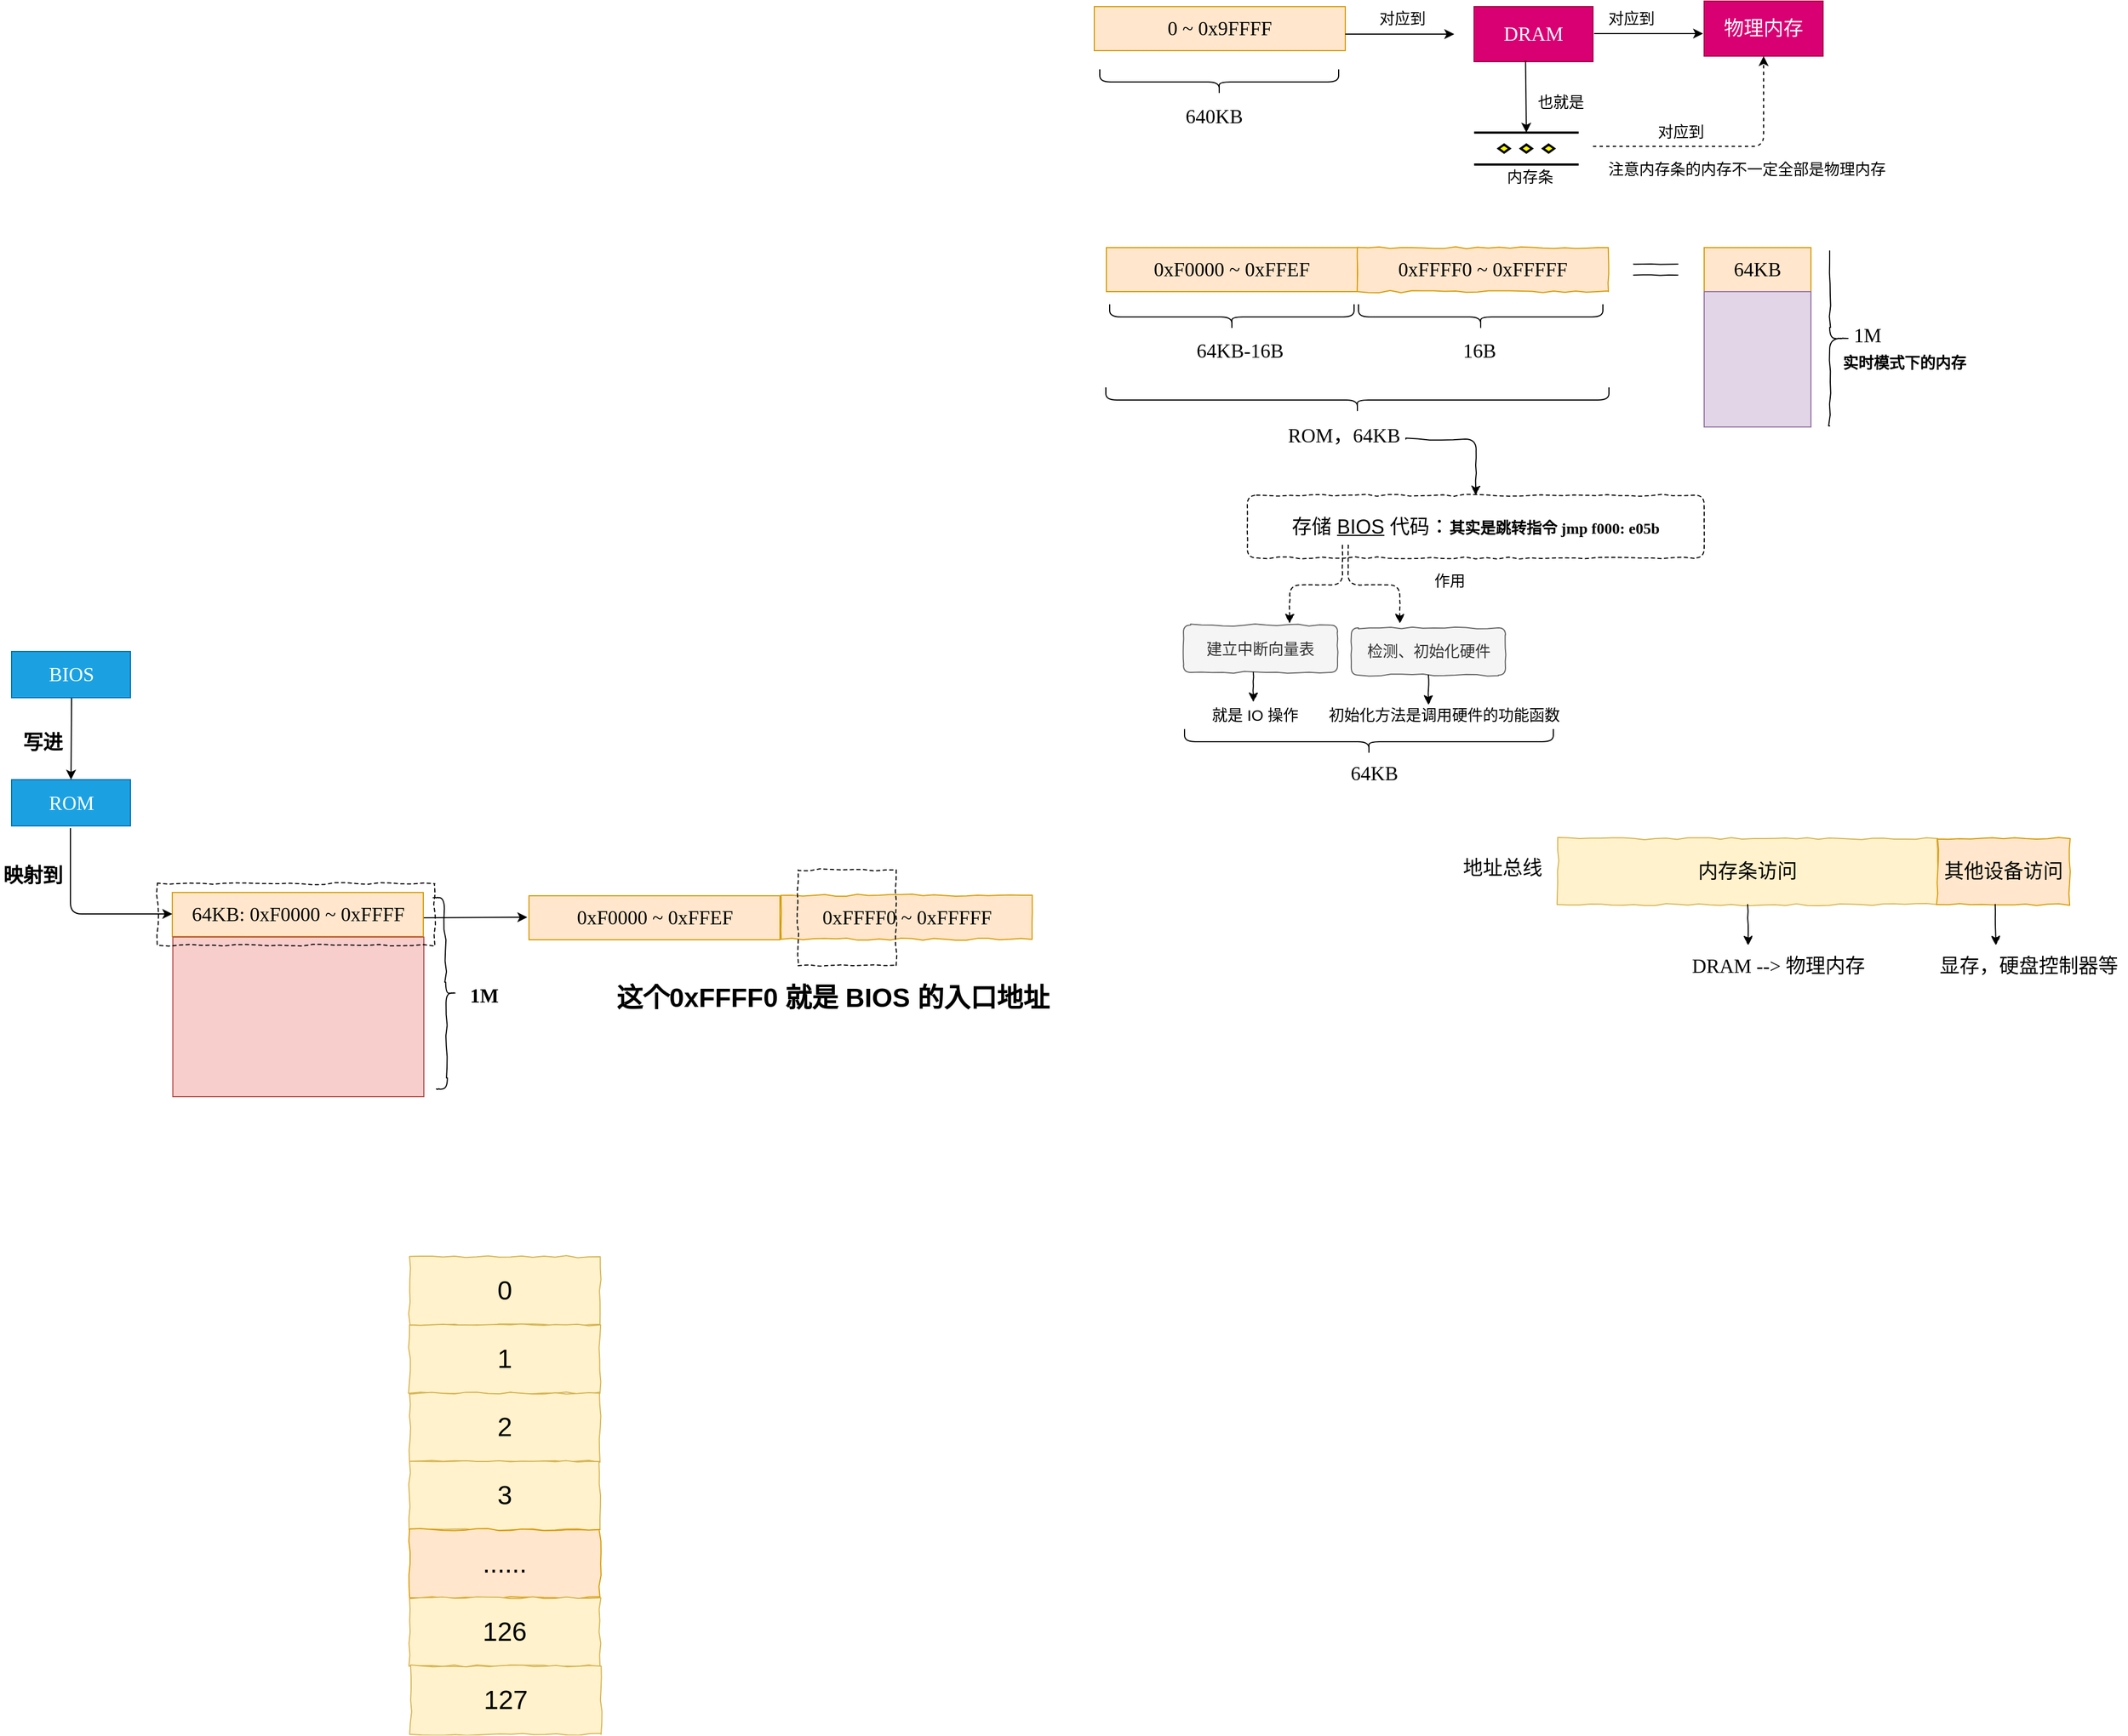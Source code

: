 <mxfile version="12.1.7" type="device" pages="7"><diagram id="tDKlT5_1ATKVHOtxiN9z" name="操作系统第2章"><mxGraphModel dx="2643" dy="1240" grid="0" gridSize="10" guides="1" tooltips="1" connect="1" arrows="1" fold="1" page="0" pageScale="1" pageWidth="827" pageHeight="1169" math="0" shadow="0"><root><mxCell id="zxkoEEufGHiwjNc03vyK-0"/><mxCell id="zxkoEEufGHiwjNc03vyK-1" parent="zxkoEEufGHiwjNc03vyK-0"/><mxCell id="zxkoEEufGHiwjNc03vyK-11" value="&lt;span style=&quot;font-family: &amp;#34;comic sans ms&amp;#34; ; font-size: 18px ; text-align: left&quot;&gt;DRAM&lt;/span&gt;" style="rounded=0;whiteSpace=wrap;html=1;fillColor=#d80073;strokeColor=#A50040;fontColor=#ffffff;" parent="zxkoEEufGHiwjNc03vyK-1" vertex="1"><mxGeometry x="470" y="-174" width="108" height="50" as="geometry"/></mxCell><mxCell id="zxkoEEufGHiwjNc03vyK-3" value="" style="shape=curlyBracket;whiteSpace=wrap;html=1;rounded=1;rotation=-90;" parent="zxkoEEufGHiwjNc03vyK-1" vertex="1"><mxGeometry x="238.5" y="-3" width="23" height="222" as="geometry"/></mxCell><mxCell id="zxkoEEufGHiwjNc03vyK-4" value="&lt;font style=&quot;font-size: 18px&quot; face=&quot;Comic Sans MS&quot;&gt;64KB-16B&lt;/font&gt;" style="text;html=1;resizable=0;points=[];autosize=1;align=left;verticalAlign=top;spacingTop=-4;" parent="zxkoEEufGHiwjNc03vyK-1" vertex="1"><mxGeometry x="215.5" y="125.5" width="92" height="16" as="geometry"/></mxCell><mxCell id="zxkoEEufGHiwjNc03vyK-6" value="" style="shape=curlyBracket;whiteSpace=wrap;html=1;rounded=1;rotation=-90;" parent="zxkoEEufGHiwjNc03vyK-1" vertex="1"><mxGeometry x="227" y="-214" width="23" height="217" as="geometry"/></mxCell><mxCell id="zxkoEEufGHiwjNc03vyK-7" value="&lt;font style=&quot;font-size: 18px&quot; face=&quot;Comic Sans MS&quot;&gt;640KB&lt;/font&gt;" style="text;html=1;resizable=0;points=[];autosize=1;align=left;verticalAlign=top;spacingTop=-4;" parent="zxkoEEufGHiwjNc03vyK-1" vertex="1"><mxGeometry x="206" y="-87.5" width="65" height="16" as="geometry"/></mxCell><mxCell id="zxkoEEufGHiwjNc03vyK-8" value="&lt;span style=&quot;font-size: 18px ; text-align: left&quot;&gt;&lt;font face=&quot;Comic Sans MS&quot;&gt;0 ~ 0x9FFFF&lt;/font&gt;&lt;/span&gt;" style="rounded=0;whiteSpace=wrap;html=1;fillColor=#ffe6cc;strokeColor=#d79b00;" parent="zxkoEEufGHiwjNc03vyK-1" vertex="1"><mxGeometry x="125" y="-174" width="228" height="40" as="geometry"/></mxCell><mxCell id="zxkoEEufGHiwjNc03vyK-10" value="" style="verticalLabelPosition=bottom;verticalAlign=top;html=1;strokeWidth=2;shape=mxgraph.flowchart.parallel_mode;pointerEvents=1" parent="zxkoEEufGHiwjNc03vyK-1" vertex="1"><mxGeometry x="470" y="-59.5" width="95" height="29" as="geometry"/></mxCell><mxCell id="zxkoEEufGHiwjNc03vyK-13" value="" style="endArrow=classic;html=1;" parent="zxkoEEufGHiwjNc03vyK-1" edge="1"><mxGeometry width="50" height="50" relative="1" as="geometry"><mxPoint x="353" y="-149" as="sourcePoint"/><mxPoint x="452" y="-149" as="targetPoint"/></mxGeometry></mxCell><mxCell id="zxkoEEufGHiwjNc03vyK-14" value="&lt;font style=&quot;font-size: 14px&quot;&gt;对应到&lt;/font&gt;" style="text;html=1;resizable=0;points=[];autosize=1;align=left;verticalAlign=top;spacingTop=-4;" parent="zxkoEEufGHiwjNc03vyK-1" vertex="1"><mxGeometry x="382" y="-174" width="52" height="14" as="geometry"/></mxCell><mxCell id="zxkoEEufGHiwjNc03vyK-15" value="" style="endArrow=classic;html=1;exitX=0.433;exitY=0.98;exitDx=0;exitDy=0;exitPerimeter=0;entryX=0.5;entryY=0;entryDx=0;entryDy=0;entryPerimeter=0;" parent="zxkoEEufGHiwjNc03vyK-1" source="zxkoEEufGHiwjNc03vyK-11" target="zxkoEEufGHiwjNc03vyK-10" edge="1"><mxGeometry width="50" height="50" relative="1" as="geometry"><mxPoint x="528.5" y="-80" as="sourcePoint"/><mxPoint x="514" y="-57" as="targetPoint"/></mxGeometry></mxCell><mxCell id="zxkoEEufGHiwjNc03vyK-16" value="&lt;font style=&quot;font-size: 14px&quot;&gt;也就是&lt;/font&gt;" style="text;html=1;resizable=0;points=[];autosize=1;align=left;verticalAlign=top;spacingTop=-4;" parent="zxkoEEufGHiwjNc03vyK-1" vertex="1"><mxGeometry x="526" y="-98.5" width="52" height="14" as="geometry"/></mxCell><mxCell id="zxkoEEufGHiwjNc03vyK-19" value="&lt;font style=&quot;font-size: 14px&quot;&gt;内存条&lt;/font&gt;" style="text;html=1;resizable=0;points=[];autosize=1;align=left;verticalAlign=top;spacingTop=-4;" parent="zxkoEEufGHiwjNc03vyK-1" vertex="1"><mxGeometry x="498" y="-30.5" width="52" height="14" as="geometry"/></mxCell><mxCell id="zxkoEEufGHiwjNc03vyK-21" value="" style="endArrow=classic;html=1;" parent="zxkoEEufGHiwjNc03vyK-1" edge="1"><mxGeometry width="50" height="50" relative="1" as="geometry"><mxPoint x="579" y="-149.5" as="sourcePoint"/><mxPoint x="678" y="-149.5" as="targetPoint"/></mxGeometry></mxCell><mxCell id="zxkoEEufGHiwjNc03vyK-22" value="&lt;font style=&quot;font-size: 14px&quot;&gt;对应到&lt;/font&gt;" style="text;html=1;resizable=0;points=[];autosize=1;align=left;verticalAlign=top;spacingTop=-4;" parent="zxkoEEufGHiwjNc03vyK-1" vertex="1"><mxGeometry x="590" y="-174" width="52" height="14" as="geometry"/></mxCell><mxCell id="zxkoEEufGHiwjNc03vyK-23" value="&lt;span style=&quot;font-family: &amp;#34;comic sans ms&amp;#34; ; font-size: 18px ; text-align: left&quot;&gt;物理内存&lt;/span&gt;" style="rounded=0;whiteSpace=wrap;html=1;fillColor=#d80073;strokeColor=#A50040;fontColor=#ffffff;" parent="zxkoEEufGHiwjNc03vyK-1" vertex="1"><mxGeometry x="679" y="-179" width="108" height="50" as="geometry"/></mxCell><mxCell id="zxkoEEufGHiwjNc03vyK-24" value="" style="endArrow=classic;html=1;entryX=0.5;entryY=1;entryDx=0;entryDy=0;dashed=1;" parent="zxkoEEufGHiwjNc03vyK-1" target="zxkoEEufGHiwjNc03vyK-23" edge="1"><mxGeometry width="50" height="50" relative="1" as="geometry"><mxPoint x="578" y="-47" as="sourcePoint"/><mxPoint x="628" y="-87.5" as="targetPoint"/><Array as="points"><mxPoint x="733" y="-47"/></Array></mxGeometry></mxCell><mxCell id="zxkoEEufGHiwjNc03vyK-25" value="&lt;font style=&quot;font-size: 14px&quot;&gt;注意内存条的内存不一定全部是物理内存&lt;/font&gt;" style="text;html=1;resizable=0;points=[];autosize=1;align=left;verticalAlign=top;spacingTop=-4;" parent="zxkoEEufGHiwjNc03vyK-1" vertex="1"><mxGeometry x="590" y="-37.5" width="262" height="14" as="geometry"/></mxCell><mxCell id="zxkoEEufGHiwjNc03vyK-26" value="&lt;font style=&quot;font-size: 14px&quot;&gt;对应到&lt;/font&gt;" style="text;html=1;resizable=0;points=[];autosize=1;align=left;verticalAlign=top;spacingTop=-4;" parent="zxkoEEufGHiwjNc03vyK-1" vertex="1"><mxGeometry x="635" y="-71.5" width="52" height="14" as="geometry"/></mxCell><mxCell id="zxkoEEufGHiwjNc03vyK-27" value="&lt;span style=&quot;font-family: &amp;#34;comic sans ms&amp;#34; ; font-size: 18px ; text-align: left ; white-space: nowrap&quot;&gt;0xF0000 ~ 0xFFEF&lt;/span&gt;" style="rounded=0;whiteSpace=wrap;html=1;fillColor=#ffe6cc;strokeColor=#d79b00;" parent="zxkoEEufGHiwjNc03vyK-1" vertex="1"><mxGeometry x="136" y="45" width="228" height="40" as="geometry"/></mxCell><mxCell id="zxkoEEufGHiwjNc03vyK-28" value="&lt;span style=&quot;font-family: &amp;#34;comic sans ms&amp;#34; ; font-size: 18px ; text-align: left ; white-space: nowrap&quot;&gt;0xFFFF0 ~ 0xFFFFF&lt;/span&gt;" style="rounded=0;whiteSpace=wrap;html=1;fillColor=#ffe6cc;strokeColor=#d79b00;comic=1;" parent="zxkoEEufGHiwjNc03vyK-1" vertex="1"><mxGeometry x="364" y="45" width="228" height="40" as="geometry"/></mxCell><mxCell id="zxkoEEufGHiwjNc03vyK-32" value="" style="shape=curlyBracket;whiteSpace=wrap;html=1;rounded=1;rotation=-90;" parent="zxkoEEufGHiwjNc03vyK-1" vertex="1"><mxGeometry x="464.5" y="-3" width="23" height="222" as="geometry"/></mxCell><mxCell id="zxkoEEufGHiwjNc03vyK-33" value="&lt;font style=&quot;font-size: 18px&quot; face=&quot;Comic Sans MS&quot;&gt;16B&lt;/font&gt;" style="text;html=1;resizable=0;points=[];autosize=1;align=left;verticalAlign=top;spacingTop=-4;" parent="zxkoEEufGHiwjNc03vyK-1" vertex="1"><mxGeometry x="458" y="125.5" width="40" height="16" as="geometry"/></mxCell><mxCell id="zxkoEEufGHiwjNc03vyK-34" value="" style="shape=curlyBracket;whiteSpace=wrap;html=1;rounded=1;rotation=-90;" parent="zxkoEEufGHiwjNc03vyK-1" vertex="1"><mxGeometry x="352.5" y="-45" width="23" height="457" as="geometry"/></mxCell><mxCell id="zxkoEEufGHiwjNc03vyK-35" value="&lt;font style=&quot;font-size: 18px&quot; face=&quot;Comic Sans MS&quot;&gt;ROM，64KB&lt;/font&gt;" style="text;html=1;resizable=0;points=[];autosize=1;align=left;verticalAlign=top;spacingTop=-4;" parent="zxkoEEufGHiwjNc03vyK-1" vertex="1"><mxGeometry x="298.5" y="203" width="114" height="16" as="geometry"/></mxCell><mxCell id="zxkoEEufGHiwjNc03vyK-36" value="" style="endArrow=classic;html=1;comic=1;entryX=0.5;entryY=0;entryDx=0;entryDy=0;" parent="zxkoEEufGHiwjNc03vyK-1" target="zxkoEEufGHiwjNc03vyK-37" edge="1"><mxGeometry width="50" height="50" relative="1" as="geometry"><mxPoint x="408" y="219" as="sourcePoint"/><mxPoint x="505" y="219" as="targetPoint"/><Array as="points"><mxPoint x="472" y="219"/></Array></mxGeometry></mxCell><mxCell id="zxkoEEufGHiwjNc03vyK-37" value="&lt;font style=&quot;font-size: 18px&quot;&gt;存储 &lt;u&gt;BIOS&lt;/u&gt; 代码：&lt;/font&gt;&lt;font style=&quot;font-size: 14px&quot; face=&quot;Comic Sans MS&quot;&gt;&lt;b&gt;&lt;font&gt;其实是跳转指令&amp;nbsp;&lt;/font&gt;&lt;span style=&quot;white-space: pre&quot;&gt;jmp f000: e05b&lt;/span&gt;&lt;/b&gt;&lt;/font&gt;" style="rounded=1;whiteSpace=wrap;html=1;dashed=1;comic=1;" parent="zxkoEEufGHiwjNc03vyK-1" vertex="1"><mxGeometry x="264" y="270" width="415" height="57" as="geometry"/></mxCell><mxCell id="zxkoEEufGHiwjNc03vyK-38" value="" style="endArrow=classic;html=1;comic=1;dashed=1;" parent="zxkoEEufGHiwjNc03vyK-1" edge="1"><mxGeometry width="50" height="50" relative="1" as="geometry"><mxPoint x="355.5" y="315.5" as="sourcePoint"/><mxPoint x="402.5" y="386.5" as="targetPoint"/><Array as="points"><mxPoint x="355.5" y="351.5"/><mxPoint x="402.5" y="351.5"/></Array></mxGeometry></mxCell><mxCell id="zxkoEEufGHiwjNc03vyK-39" value="&lt;font style=&quot;font-size: 14px&quot;&gt;作用&lt;/font&gt;" style="text;html=1;resizable=0;points=[];autosize=1;align=left;verticalAlign=top;spacingTop=-4;" parent="zxkoEEufGHiwjNc03vyK-1" vertex="1"><mxGeometry x="431.5" y="337" width="38" height="14" as="geometry"/></mxCell><mxCell id="zxkoEEufGHiwjNc03vyK-40" value="&lt;font style=&quot;font-size: 14px&quot;&gt;检测、初始化硬件&lt;/font&gt;" style="rounded=1;whiteSpace=wrap;html=1;comic=1;fillColor=#f5f5f5;strokeColor=#666666;fontColor=#333333;" parent="zxkoEEufGHiwjNc03vyK-1" vertex="1"><mxGeometry x="358.5" y="390.5" width="140" height="43" as="geometry"/></mxCell><mxCell id="zxkoEEufGHiwjNc03vyK-42" value="" style="endArrow=classic;html=1;comic=1;dashed=1;" parent="zxkoEEufGHiwjNc03vyK-1" edge="1"><mxGeometry width="50" height="50" relative="1" as="geometry"><mxPoint x="350.5" y="315.5" as="sourcePoint"/><mxPoint x="302.5" y="386.5" as="targetPoint"/><Array as="points"><mxPoint x="350.5" y="351.5"/><mxPoint x="302.5" y="351.5"/></Array></mxGeometry></mxCell><mxCell id="zxkoEEufGHiwjNc03vyK-43" value="&lt;font style=&quot;font-size: 14px&quot;&gt;建立中断向量表&lt;/font&gt;" style="rounded=1;whiteSpace=wrap;html=1;comic=1;fillColor=#f5f5f5;strokeColor=#666666;fontColor=#333333;" parent="zxkoEEufGHiwjNc03vyK-1" vertex="1"><mxGeometry x="206" y="388" width="140" height="43" as="geometry"/></mxCell><mxCell id="zxkoEEufGHiwjNc03vyK-45" value="" style="endArrow=classic;html=1;comic=1;" parent="zxkoEEufGHiwjNc03vyK-1" source="zxkoEEufGHiwjNc03vyK-40" edge="1"><mxGeometry width="50" height="50" relative="1" as="geometry"><mxPoint x="255.5" y="470" as="sourcePoint"/><mxPoint x="428.5" y="460.5" as="targetPoint"/></mxGeometry></mxCell><mxCell id="zxkoEEufGHiwjNc03vyK-46" value="&lt;font style=&quot;font-size: 14px&quot;&gt;初始化方法是调用硬件的功能函数&lt;/font&gt;" style="text;html=1;resizable=0;points=[];autosize=1;align=left;verticalAlign=top;spacingTop=-4;" parent="zxkoEEufGHiwjNc03vyK-1" vertex="1"><mxGeometry x="336" y="458.5" width="220" height="14" as="geometry"/></mxCell><mxCell id="zxkoEEufGHiwjNc03vyK-47" value="" style="endArrow=classic;html=1;comic=1;" parent="zxkoEEufGHiwjNc03vyK-1" edge="1"><mxGeometry width="50" height="50" relative="1" as="geometry"><mxPoint x="269.5" y="431" as="sourcePoint"/><mxPoint x="269.5" y="458" as="targetPoint"/></mxGeometry></mxCell><mxCell id="zxkoEEufGHiwjNc03vyK-48" value="&lt;font style=&quot;font-size: 14px&quot;&gt;就是 IO 操作&lt;/font&gt;" style="text;html=1;resizable=0;points=[];autosize=1;align=left;verticalAlign=top;spacingTop=-4;" parent="zxkoEEufGHiwjNc03vyK-1" vertex="1"><mxGeometry x="230" y="458.5" width="88" height="14" as="geometry"/></mxCell><mxCell id="zxkoEEufGHiwjNc03vyK-49" value="" style="shape=curlyBracket;whiteSpace=wrap;html=1;rounded=1;rotation=-90;" parent="zxkoEEufGHiwjNc03vyK-1" vertex="1"><mxGeometry x="363" y="326.5" width="23" height="335" as="geometry"/></mxCell><mxCell id="zxkoEEufGHiwjNc03vyK-50" value="&lt;font style=&quot;font-size: 18px&quot; face=&quot;Comic Sans MS&quot;&gt;64KB&lt;/font&gt;" style="text;html=1;resizable=0;points=[];autosize=1;align=left;verticalAlign=top;spacingTop=-4;" parent="zxkoEEufGHiwjNc03vyK-1" vertex="1"><mxGeometry x="355.5" y="510" width="54" height="16" as="geometry"/></mxCell><mxCell id="zxkoEEufGHiwjNc03vyK-51" value="&lt;span style=&quot;font-family: &amp;#34;comic sans ms&amp;#34; ; font-size: 18px ; text-align: left ; white-space: nowrap&quot;&gt;64KB&lt;/span&gt;" style="rounded=0;whiteSpace=wrap;html=1;fillColor=#ffe6cc;strokeColor=#d79b00;" parent="zxkoEEufGHiwjNc03vyK-1" vertex="1"><mxGeometry x="679" y="45" width="97" height="40" as="geometry"/></mxCell><mxCell id="zxkoEEufGHiwjNc03vyK-55" value="" style="rounded=0;whiteSpace=wrap;html=1;fillColor=#e1d5e7;strokeColor=#9673a6;" parent="zxkoEEufGHiwjNc03vyK-1" vertex="1"><mxGeometry x="679" y="85" width="97" height="123" as="geometry"/></mxCell><mxCell id="zxkoEEufGHiwjNc03vyK-56" value="" style="shape=curlyBracket;whiteSpace=wrap;html=1;rounded=1;comic=1;size=1;rotation=180;" parent="zxkoEEufGHiwjNc03vyK-1" vertex="1"><mxGeometry x="793" y="48" width="20" height="159" as="geometry"/></mxCell><mxCell id="zxkoEEufGHiwjNc03vyK-58" value="&lt;font face=&quot;Comic Sans MS&quot;&gt;&lt;span style=&quot;font-size: 18px&quot;&gt;1M&lt;/span&gt;&lt;/font&gt;" style="text;html=1;resizable=0;points=[];autosize=1;align=left;verticalAlign=top;spacingTop=-4;" parent="zxkoEEufGHiwjNc03vyK-1" vertex="1"><mxGeometry x="813" y="111.5" width="34" height="16" as="geometry"/></mxCell><mxCell id="zxkoEEufGHiwjNc03vyK-59" value="" style="shape=partialRectangle;whiteSpace=wrap;html=1;left=0;right=0;fillColor=none;comic=1;" parent="zxkoEEufGHiwjNc03vyK-1" vertex="1"><mxGeometry x="615" y="60" width="40" height="10" as="geometry"/></mxCell><mxCell id="zxkoEEufGHiwjNc03vyK-61" value="&lt;font face=&quot;Comic Sans MS&quot; style=&quot;font-size: 14px&quot;&gt;&lt;b&gt;实时模式下的内存&lt;/b&gt;&lt;/font&gt;" style="text;html=1;resizable=0;points=[];autosize=1;align=left;verticalAlign=top;spacingTop=-4;" parent="zxkoEEufGHiwjNc03vyK-1" vertex="1"><mxGeometry x="803" y="139.5" width="122" height="14" as="geometry"/></mxCell><mxCell id="zxkoEEufGHiwjNc03vyK-64" value="&lt;font style=&quot;font-size: 18px&quot;&gt;内存条访问&lt;/font&gt;" style="rounded=0;whiteSpace=wrap;html=1;comic=1;fillColor=#fff2cc;strokeColor=#d6b656;" parent="zxkoEEufGHiwjNc03vyK-1" vertex="1"><mxGeometry x="546" y="582" width="345" height="60" as="geometry"/></mxCell><mxCell id="zxkoEEufGHiwjNc03vyK-65" value="&lt;span style=&quot;font-size: 18px&quot;&gt;其他设备访问&lt;/span&gt;" style="rounded=0;whiteSpace=wrap;html=1;comic=1;fillColor=#ffe6cc;strokeColor=#d79b00;" parent="zxkoEEufGHiwjNc03vyK-1" vertex="1"><mxGeometry x="891" y="582" width="120" height="60" as="geometry"/></mxCell><mxCell id="zxkoEEufGHiwjNc03vyK-66" value="&lt;font style=&quot;font-size: 18px&quot; face=&quot;Comic Sans MS&quot;&gt;地址总线&lt;/font&gt;" style="text;html=1;resizable=0;points=[];autosize=1;align=left;verticalAlign=top;spacingTop=-4;" parent="zxkoEEufGHiwjNc03vyK-1" vertex="1"><mxGeometry x="458" y="596" width="82" height="16" as="geometry"/></mxCell><mxCell id="zxkoEEufGHiwjNc03vyK-67" value="" style="endArrow=classic;html=1;comic=1;exitX=0.5;exitY=1;exitDx=0;exitDy=0;" parent="zxkoEEufGHiwjNc03vyK-1" source="zxkoEEufGHiwjNc03vyK-64" edge="1"><mxGeometry width="50" height="50" relative="1" as="geometry"><mxPoint x="761.5" y="716" as="sourcePoint"/><mxPoint x="719" y="679" as="targetPoint"/></mxGeometry></mxCell><mxCell id="zxkoEEufGHiwjNc03vyK-68" value="&lt;font style=&quot;font-size: 18px&quot; face=&quot;Comic Sans MS&quot;&gt;DRAM --&amp;gt; 物理内存&lt;/font&gt;" style="text;html=1;resizable=0;points=[];autosize=1;align=left;verticalAlign=top;spacingTop=-4;" parent="zxkoEEufGHiwjNc03vyK-1" vertex="1"><mxGeometry x="666" y="685" width="168" height="16" as="geometry"/></mxCell><mxCell id="zxkoEEufGHiwjNc03vyK-71" value="" style="endArrow=classic;html=1;comic=1;exitX=0.5;exitY=1;exitDx=0;exitDy=0;" parent="zxkoEEufGHiwjNc03vyK-1" edge="1"><mxGeometry width="50" height="50" relative="1" as="geometry"><mxPoint x="943.5" y="642" as="sourcePoint"/><mxPoint x="944" y="679" as="targetPoint"/></mxGeometry></mxCell><mxCell id="zxkoEEufGHiwjNc03vyK-72" value="&lt;font face=&quot;Comic Sans MS&quot;&gt;&lt;span style=&quot;font-size: 18px&quot;&gt;显存，硬盘控制器等&lt;/span&gt;&lt;/font&gt;" style="text;html=1;resizable=0;points=[];autosize=1;align=left;verticalAlign=top;spacingTop=-4;" parent="zxkoEEufGHiwjNc03vyK-1" vertex="1"><mxGeometry x="891" y="685" width="172" height="16" as="geometry"/></mxCell><mxCell id="zxkoEEufGHiwjNc03vyK-73" value="&lt;span style=&quot;font-family: &amp;#34;comic sans ms&amp;#34; ; font-size: 18px ; text-align: left ; white-space: nowrap&quot;&gt;64KB: 0xF0000 ~ 0xFFFF&lt;/span&gt;" style="rounded=0;whiteSpace=wrap;html=1;fillColor=#ffe6cc;strokeColor=#d79b00;" parent="zxkoEEufGHiwjNc03vyK-1" vertex="1"><mxGeometry x="-712.5" y="631" width="228" height="40" as="geometry"/></mxCell><mxCell id="zxkoEEufGHiwjNc03vyK-74" value="" style="rounded=0;whiteSpace=wrap;html=1;fillColor=#f8cecc;strokeColor=#b85450;" parent="zxkoEEufGHiwjNc03vyK-1" vertex="1"><mxGeometry x="-712" y="671.5" width="228" height="145" as="geometry"/></mxCell><mxCell id="zxkoEEufGHiwjNc03vyK-75" value="" style="shape=curlyBracket;whiteSpace=wrap;html=1;rounded=1;comic=1;rotation=179;" parent="zxkoEEufGHiwjNc03vyK-1" vertex="1"><mxGeometry x="-474" y="635.5" width="20" height="174" as="geometry"/></mxCell><mxCell id="zxkoEEufGHiwjNc03vyK-77" value="&lt;font face=&quot;Comic Sans MS&quot;&gt;&lt;span style=&quot;font-size: 18px&quot;&gt;&lt;b&gt;1M&lt;/b&gt;&lt;/span&gt;&lt;/font&gt;" style="text;html=1;resizable=0;points=[];autosize=1;align=left;verticalAlign=top;spacingTop=-4;" parent="zxkoEEufGHiwjNc03vyK-1" vertex="1"><mxGeometry x="-444" y="711.5" width="37" height="16" as="geometry"/></mxCell><mxCell id="zxkoEEufGHiwjNc03vyK-78" value="&lt;span style=&quot;font-family: &amp;#34;comic sans ms&amp;#34; ; font-size: 18px ; text-align: left&quot;&gt;BIOS&lt;/span&gt;" style="rounded=0;whiteSpace=wrap;html=1;fillColor=#1ba1e2;strokeColor=#006EAF;fontColor=#ffffff;" parent="zxkoEEufGHiwjNc03vyK-1" vertex="1"><mxGeometry x="-858.5" y="412" width="108" height="42" as="geometry"/></mxCell><mxCell id="zxkoEEufGHiwjNc03vyK-79" value="&lt;span style=&quot;font-family: &amp;#34;comic sans ms&amp;#34; ; font-size: 18px ; text-align: left&quot;&gt;ROM&lt;/span&gt;" style="rounded=0;whiteSpace=wrap;html=1;fillColor=#1ba1e2;strokeColor=#006EAF;fontColor=#ffffff;" parent="zxkoEEufGHiwjNc03vyK-1" vertex="1"><mxGeometry x="-858.5" y="528.5" width="108" height="42" as="geometry"/></mxCell><mxCell id="zxkoEEufGHiwjNc03vyK-80" value="" style="endArrow=classic;html=1;entryX=0.5;entryY=0;entryDx=0;entryDy=0;" parent="zxkoEEufGHiwjNc03vyK-1" target="zxkoEEufGHiwjNc03vyK-79" edge="1"><mxGeometry width="50" height="50" relative="1" as="geometry"><mxPoint x="-804" y="454.5" as="sourcePoint"/><mxPoint x="-1016.5" y="607" as="targetPoint"/></mxGeometry></mxCell><mxCell id="zxkoEEufGHiwjNc03vyK-81" value="&lt;font style=&quot;font-size: 18px&quot;&gt;&lt;b&gt;写进&lt;/b&gt;&lt;/font&gt;" style="text;html=1;resizable=0;points=[];autosize=1;align=left;verticalAlign=top;spacingTop=-4;" parent="zxkoEEufGHiwjNc03vyK-1" vertex="1"><mxGeometry x="-850.5" y="481.5" width="46" height="15" as="geometry"/></mxCell><mxCell id="zxkoEEufGHiwjNc03vyK-82" value="" style="endArrow=classic;html=1;entryX=0;entryY=0.5;entryDx=0;entryDy=0;" parent="zxkoEEufGHiwjNc03vyK-1" edge="1"><mxGeometry width="50" height="50" relative="1" as="geometry"><mxPoint x="-805" y="572.5" as="sourcePoint"/><mxPoint x="-712.5" y="650.5" as="targetPoint"/><Array as="points"><mxPoint x="-805" y="650.5"/></Array></mxGeometry></mxCell><mxCell id="zxkoEEufGHiwjNc03vyK-83" value="&lt;font style=&quot;font-size: 18px&quot;&gt;&lt;b&gt;映射到&lt;/b&gt;&lt;/font&gt;" style="text;html=1;resizable=0;points=[];autosize=1;align=left;verticalAlign=top;spacingTop=-4;" parent="zxkoEEufGHiwjNc03vyK-1" vertex="1"><mxGeometry x="-868.5" y="603" width="64" height="15" as="geometry"/></mxCell><mxCell id="zxkoEEufGHiwjNc03vyK-84" value="" style="rounded=0;whiteSpace=wrap;html=1;comic=1;fillColor=none;dashed=1;" parent="zxkoEEufGHiwjNc03vyK-1" vertex="1"><mxGeometry x="-726" y="623" width="252" height="56" as="geometry"/></mxCell><mxCell id="zxkoEEufGHiwjNc03vyK-87" value="&lt;span style=&quot;font-family: &amp;#34;comic sans ms&amp;#34; ; font-size: 18px ; text-align: left ; white-space: nowrap&quot;&gt;0xF0000 ~ 0xFFEF&lt;/span&gt;" style="rounded=0;whiteSpace=wrap;html=1;fillColor=#ffe6cc;strokeColor=#d79b00;" parent="zxkoEEufGHiwjNc03vyK-1" vertex="1"><mxGeometry x="-388.5" y="634" width="228" height="40" as="geometry"/></mxCell><mxCell id="zxkoEEufGHiwjNc03vyK-88" value="&lt;span style=&quot;font-family: &amp;#34;comic sans ms&amp;#34; ; font-size: 18px ; text-align: left ; white-space: nowrap&quot;&gt;0xFFFF0 ~ 0xFFFFF&lt;/span&gt;" style="rounded=0;whiteSpace=wrap;html=1;fillColor=#ffe6cc;strokeColor=#d79b00;comic=1;" parent="zxkoEEufGHiwjNc03vyK-1" vertex="1"><mxGeometry x="-159.5" y="633.5" width="228" height="40" as="geometry"/></mxCell><mxCell id="zxkoEEufGHiwjNc03vyK-89" value="" style="endArrow=classic;html=1;" parent="zxkoEEufGHiwjNc03vyK-1" edge="1"><mxGeometry width="50" height="50" relative="1" as="geometry"><mxPoint x="-484.0" y="654" as="sourcePoint"/><mxPoint x="-390" y="653.5" as="targetPoint"/></mxGeometry></mxCell><mxCell id="zxkoEEufGHiwjNc03vyK-90" value="" style="rounded=0;whiteSpace=wrap;html=1;comic=1;fillColor=none;dashed=1;" parent="zxkoEEufGHiwjNc03vyK-1" vertex="1"><mxGeometry x="-144" y="610.5" width="89" height="87" as="geometry"/></mxCell><mxCell id="zxkoEEufGHiwjNc03vyK-91" value="&lt;b&gt;&lt;font style=&quot;font-size: 24px&quot;&gt;这个0xFFFF0 就是 BIOS 的入口地址&lt;/font&gt;&lt;/b&gt;" style="text;html=1;resizable=0;points=[];autosize=1;align=left;verticalAlign=top;spacingTop=-4;" parent="zxkoEEufGHiwjNc03vyK-1" vertex="1"><mxGeometry x="-311" y="709.5" width="404" height="18" as="geometry"/></mxCell><mxCell id="vrBMaJQviTCRo_eUgFQG-0" value="&lt;font style=&quot;font-size: 24px&quot;&gt;0&lt;/font&gt;" style="rounded=0;whiteSpace=wrap;html=1;comic=1;fillColor=#fff2cc;strokeColor=#d6b656;" vertex="1" parent="zxkoEEufGHiwjNc03vyK-1"><mxGeometry x="-497" y="962" width="173" height="62" as="geometry"/></mxCell><mxCell id="vrBMaJQviTCRo_eUgFQG-3" value="&lt;font style=&quot;font-size: 24px&quot;&gt;1&lt;/font&gt;" style="rounded=0;whiteSpace=wrap;html=1;comic=1;fillColor=#fff2cc;strokeColor=#d6b656;" vertex="1" parent="zxkoEEufGHiwjNc03vyK-1"><mxGeometry x="-497" y="1024" width="173" height="62" as="geometry"/></mxCell><mxCell id="vrBMaJQviTCRo_eUgFQG-4" value="&lt;font style=&quot;font-size: 24px&quot;&gt;2&lt;/font&gt;" style="rounded=0;whiteSpace=wrap;html=1;comic=1;fillColor=#fff2cc;strokeColor=#d6b656;" vertex="1" parent="zxkoEEufGHiwjNc03vyK-1"><mxGeometry x="-497" y="1086" width="173" height="62" as="geometry"/></mxCell><mxCell id="vrBMaJQviTCRo_eUgFQG-5" value="&lt;font style=&quot;font-size: 24px&quot;&gt;3&lt;/font&gt;" style="rounded=0;whiteSpace=wrap;html=1;comic=1;fillColor=#fff2cc;strokeColor=#d6b656;" vertex="1" parent="zxkoEEufGHiwjNc03vyK-1"><mxGeometry x="-497" y="1148" width="173" height="62" as="geometry"/></mxCell><mxCell id="vrBMaJQviTCRo_eUgFQG-6" value="&lt;font style=&quot;font-size: 24px&quot;&gt;......&lt;/font&gt;" style="rounded=0;whiteSpace=wrap;html=1;comic=1;fillColor=#ffe6cc;strokeColor=#d79b00;" vertex="1" parent="zxkoEEufGHiwjNc03vyK-1"><mxGeometry x="-497" y="1210" width="173" height="62" as="geometry"/></mxCell><mxCell id="vrBMaJQviTCRo_eUgFQG-7" value="&lt;font style=&quot;font-size: 24px&quot;&gt;126&lt;/font&gt;" style="rounded=0;whiteSpace=wrap;html=1;comic=1;fillColor=#fff2cc;strokeColor=#d6b656;" vertex="1" parent="zxkoEEufGHiwjNc03vyK-1"><mxGeometry x="-497" y="1272" width="173" height="62" as="geometry"/></mxCell><mxCell id="vrBMaJQviTCRo_eUgFQG-8" value="&lt;font style=&quot;font-size: 24px&quot;&gt;127&lt;/font&gt;" style="rounded=0;whiteSpace=wrap;html=1;comic=1;fillColor=#fff2cc;strokeColor=#d6b656;" vertex="1" parent="zxkoEEufGHiwjNc03vyK-1"><mxGeometry x="-496" y="1334" width="173" height="62" as="geometry"/></mxCell></root></mxGraphModel></diagram><diagram id="P0oXHn21R03fBgsZGSzX" name="C和指针"><mxGraphModel dx="1410" dy="988" grid="0" gridSize="10" guides="1" tooltips="1" connect="1" arrows="1" fold="1" page="0" pageScale="1" pageWidth="827" pageHeight="1169" math="0" shadow="0"><root><mxCell id="0aVuc3n7VI6ADcDoyzOI-0"/><mxCell id="0aVuc3n7VI6ADcDoyzOI-1" parent="0aVuc3n7VI6ADcDoyzOI-0"/><mxCell id="0aVuc3n7VI6ADcDoyzOI-159" value="&lt;font style=&quot;font-size: 18px&quot;&gt;存储单元&lt;/font&gt;" style="rounded=0;whiteSpace=wrap;html=1;shadow=0;comic=1;fillColor=#ffe6cc;strokeColor=#d79b00;" parent="0aVuc3n7VI6ADcDoyzOI-1" vertex="1"><mxGeometry x="-10.5" y="2195" width="152" height="66" as="geometry"/></mxCell><mxCell id="0aVuc3n7VI6ADcDoyzOI-2" value="&lt;font face=&quot;Comic Sans MS&quot; style=&quot;font-size: 24px&quot;&gt;地址&lt;/font&gt;" style="text;html=1;resizable=0;points=[];autosize=1;align=left;verticalAlign=top;spacingTop=-4;" parent="0aVuc3n7VI6ADcDoyzOI-1" vertex="1"><mxGeometry x="54" y="161" width="58" height="18" as="geometry"/></mxCell><mxCell id="0aVuc3n7VI6ADcDoyzOI-5" value="&lt;font style=&quot;font-size: 14px&quot;&gt;122&lt;/font&gt;" style="rounded=0;whiteSpace=wrap;html=1;fillColor=#fff2cc;strokeColor=#d6b656;" parent="0aVuc3n7VI6ADcDoyzOI-1" vertex="1"><mxGeometry x="147" y="201" width="117" height="36" as="geometry"/></mxCell><mxCell id="0aVuc3n7VI6ADcDoyzOI-6" value="&lt;font style=&quot;font-size: 18px&quot;&gt;100&lt;/font&gt;" style="rounded=0;whiteSpace=wrap;html=1;fillColor=#fff2cc;strokeColor=#d6b656;shadow=0;comic=1;" parent="0aVuc3n7VI6ADcDoyzOI-1" vertex="1"><mxGeometry x="173" y="-115" width="54" height="43" as="geometry"/></mxCell><mxCell id="0aVuc3n7VI6ADcDoyzOI-7" value="&lt;font style=&quot;font-size: 18px&quot;&gt;101&lt;/font&gt;" style="rounded=0;whiteSpace=wrap;html=1;fillColor=#fff2cc;strokeColor=#d6b656;shadow=0;comic=1;" parent="0aVuc3n7VI6ADcDoyzOI-1" vertex="1"><mxGeometry x="238.5" y="-115" width="54" height="43" as="geometry"/></mxCell><mxCell id="0aVuc3n7VI6ADcDoyzOI-8" value="&lt;font style=&quot;font-size: 18px&quot;&gt;102&lt;/font&gt;" style="rounded=0;whiteSpace=wrap;html=1;fillColor=#fff2cc;strokeColor=#d6b656;shadow=0;comic=1;" parent="0aVuc3n7VI6ADcDoyzOI-1" vertex="1"><mxGeometry x="303" y="-115" width="54" height="43" as="geometry"/></mxCell><mxCell id="0aVuc3n7VI6ADcDoyzOI-9" value="&lt;font style=&quot;font-size: 18px&quot;&gt;103&lt;/font&gt;" style="rounded=0;whiteSpace=wrap;html=1;fillColor=#fff2cc;strokeColor=#d6b656;shadow=0;comic=1;" parent="0aVuc3n7VI6ADcDoyzOI-1" vertex="1"><mxGeometry x="367.5" y="-115" width="54" height="43" as="geometry"/></mxCell><mxCell id="0aVuc3n7VI6ADcDoyzOI-10" value="&lt;font style=&quot;font-size: 18px&quot;&gt;104&lt;/font&gt;" style="rounded=0;whiteSpace=wrap;html=1;fillColor=#fff2cc;strokeColor=#d6b656;shadow=0;comic=1;" parent="0aVuc3n7VI6ADcDoyzOI-1" vertex="1"><mxGeometry x="432" y="-115" width="54" height="43" as="geometry"/></mxCell><mxCell id="0aVuc3n7VI6ADcDoyzOI-11" value="&lt;font style=&quot;font-size: 18px&quot;&gt;105&lt;/font&gt;" style="rounded=0;whiteSpace=wrap;html=1;fillColor=#fff2cc;strokeColor=#d6b656;shadow=0;comic=1;" parent="0aVuc3n7VI6ADcDoyzOI-1" vertex="1"><mxGeometry x="496.5" y="-115" width="54" height="43" as="geometry"/></mxCell><mxCell id="0aVuc3n7VI6ADcDoyzOI-12" value="" style="endArrow=classic;html=1;shadow=0;comic=1;" parent="0aVuc3n7VI6ADcDoyzOI-1" edge="1"><mxGeometry width="50" height="50" relative="1" as="geometry"><mxPoint x="200" y="-115" as="sourcePoint"/><mxPoint x="200" y="-174" as="targetPoint"/></mxGeometry></mxCell><mxCell id="0aVuc3n7VI6ADcDoyzOI-13" value="" style="rounded=0;whiteSpace=wrap;html=1;fillColor=#60a917;strokeColor=#2D7600;fontColor=#ffffff;shadow=0;comic=1;" parent="0aVuc3n7VI6ADcDoyzOI-1" vertex="1"><mxGeometry x="148" y="-217.5" width="13" height="43" as="geometry"/></mxCell><mxCell id="0aVuc3n7VI6ADcDoyzOI-14" value="&lt;font face=&quot;Comic Sans MS&quot;&gt;&lt;span style=&quot;font-size: 24px&quot;&gt;字节（byte)&lt;/span&gt;&lt;/font&gt;" style="text;html=1;resizable=0;points=[];autosize=1;align=left;verticalAlign=top;spacingTop=-4;" parent="0aVuc3n7VI6ADcDoyzOI-1" vertex="1"><mxGeometry x="5" y="-111.5" width="142" height="18" as="geometry"/></mxCell><mxCell id="0aVuc3n7VI6ADcDoyzOI-15" value="" style="rounded=0;whiteSpace=wrap;html=1;fillColor=#60a917;strokeColor=#2D7600;fontColor=#ffffff;shadow=0;comic=1;" parent="0aVuc3n7VI6ADcDoyzOI-1" vertex="1"><mxGeometry x="161" y="-217.5" width="13" height="43" as="geometry"/></mxCell><mxCell id="0aVuc3n7VI6ADcDoyzOI-17" value="" style="rounded=0;whiteSpace=wrap;html=1;fillColor=#60a917;strokeColor=#2D7600;fontColor=#ffffff;shadow=0;comic=1;" parent="0aVuc3n7VI6ADcDoyzOI-1" vertex="1"><mxGeometry x="174" y="-217.5" width="13" height="43" as="geometry"/></mxCell><mxCell id="0aVuc3n7VI6ADcDoyzOI-18" value="" style="rounded=0;whiteSpace=wrap;html=1;fillColor=#60a917;strokeColor=#2D7600;fontColor=#ffffff;shadow=0;comic=1;" parent="0aVuc3n7VI6ADcDoyzOI-1" vertex="1"><mxGeometry x="187" y="-217.5" width="13" height="43" as="geometry"/></mxCell><mxCell id="0aVuc3n7VI6ADcDoyzOI-19" value="" style="rounded=0;whiteSpace=wrap;html=1;fillColor=#60a917;strokeColor=#2D7600;fontColor=#ffffff;shadow=0;comic=1;" parent="0aVuc3n7VI6ADcDoyzOI-1" vertex="1"><mxGeometry x="200" y="-217.5" width="13" height="43" as="geometry"/></mxCell><mxCell id="0aVuc3n7VI6ADcDoyzOI-20" value="" style="rounded=0;whiteSpace=wrap;html=1;fillColor=#60a917;strokeColor=#2D7600;fontColor=#ffffff;shadow=0;comic=1;" parent="0aVuc3n7VI6ADcDoyzOI-1" vertex="1"><mxGeometry x="213" y="-217.5" width="13" height="43" as="geometry"/></mxCell><mxCell id="0aVuc3n7VI6ADcDoyzOI-21" value="" style="rounded=0;whiteSpace=wrap;html=1;fillColor=#60a917;strokeColor=#2D7600;fontColor=#ffffff;shadow=0;comic=1;" parent="0aVuc3n7VI6ADcDoyzOI-1" vertex="1"><mxGeometry x="226" y="-217.5" width="13" height="43" as="geometry"/></mxCell><mxCell id="0aVuc3n7VI6ADcDoyzOI-22" value="" style="rounded=0;whiteSpace=wrap;html=1;fillColor=#60a917;strokeColor=#2D7600;fontColor=#ffffff;shadow=0;comic=1;" parent="0aVuc3n7VI6ADcDoyzOI-1" vertex="1"><mxGeometry x="239" y="-217.5" width="13" height="43" as="geometry"/></mxCell><mxCell id="0aVuc3n7VI6ADcDoyzOI-23" value="&lt;font face=&quot;Comic Sans MS&quot;&gt;&lt;span style=&quot;font-size: 24px&quot;&gt;位（bit)&lt;/span&gt;&lt;/font&gt;" style="text;html=1;resizable=0;points=[];autosize=1;align=left;verticalAlign=top;spacingTop=-4;" parent="0aVuc3n7VI6ADcDoyzOI-1" vertex="1"><mxGeometry x="39" y="-214" width="99" height="18" as="geometry"/></mxCell><mxCell id="0aVuc3n7VI6ADcDoyzOI-24" value="&lt;font face=&quot;Comic Sans MS&quot; style=&quot;font-size: 14px&quot;&gt;&lt;b&gt;一个字可以有8个位 (视机器而定)&lt;/b&gt;&lt;/font&gt;" style="text;html=1;resizable=0;points=[];autosize=1;align=left;verticalAlign=top;spacingTop=-4;shadow=0;" parent="0aVuc3n7VI6ADcDoyzOI-1" vertex="1"><mxGeometry x="206.5" y="-159" width="217" height="14" as="geometry"/></mxCell><mxCell id="0aVuc3n7VI6ADcDoyzOI-26" value="&lt;font style=&quot;font-size: 18px&quot;&gt;100&lt;/font&gt;" style="rounded=0;whiteSpace=wrap;html=1;fillColor=#fff2cc;strokeColor=#d6b656;shadow=0;comic=1;" parent="0aVuc3n7VI6ADcDoyzOI-1" vertex="1"><mxGeometry x="189" y="-45.5" width="54" height="43" as="geometry"/></mxCell><mxCell id="0aVuc3n7VI6ADcDoyzOI-27" value="&lt;font style=&quot;font-size: 18px&quot;&gt;101&lt;/font&gt;" style="rounded=0;whiteSpace=wrap;html=1;fillColor=#fff2cc;strokeColor=#d6b656;shadow=0;comic=1;" parent="0aVuc3n7VI6ADcDoyzOI-1" vertex="1"><mxGeometry x="243" y="-45.5" width="54" height="43" as="geometry"/></mxCell><mxCell id="0aVuc3n7VI6ADcDoyzOI-28" value="&lt;font style=&quot;font-size: 18px&quot;&gt;102&lt;/font&gt;" style="rounded=0;whiteSpace=wrap;html=1;fillColor=#fff2cc;strokeColor=#d6b656;shadow=0;comic=1;" parent="0aVuc3n7VI6ADcDoyzOI-1" vertex="1"><mxGeometry x="297" y="-45.5" width="54" height="43" as="geometry"/></mxCell><mxCell id="0aVuc3n7VI6ADcDoyzOI-29" value="&lt;font style=&quot;font-size: 18px&quot;&gt;103&lt;/font&gt;" style="rounded=0;whiteSpace=wrap;html=1;fillColor=#fff2cc;strokeColor=#d6b656;shadow=0;comic=1;" parent="0aVuc3n7VI6ADcDoyzOI-1" vertex="1"><mxGeometry x="351" y="-45.5" width="54" height="43" as="geometry"/></mxCell><mxCell id="0aVuc3n7VI6ADcDoyzOI-30" value="" style="shape=curlyBracket;whiteSpace=wrap;html=1;rounded=1;rotation=-90;shadow=0;" parent="0aVuc3n7VI6ADcDoyzOI-1" vertex="1"><mxGeometry x="287" y="-183" width="20" height="248" as="geometry"/></mxCell><mxCell id="0aVuc3n7VI6ADcDoyzOI-32" value="&lt;font face=&quot;Comic Sans MS&quot;&gt;&lt;span style=&quot;font-size: 24px&quot;&gt;字&lt;/span&gt;&lt;/font&gt;" style="text;html=1;resizable=0;points=[];autosize=1;align=left;verticalAlign=top;spacingTop=-4;shadow=0;" parent="0aVuc3n7VI6ADcDoyzOI-1" vertex="1"><mxGeometry x="99" y="-42" width="34" height="18" as="geometry"/></mxCell><mxCell id="0aVuc3n7VI6ADcDoyzOI-33" value="&lt;font face=&quot;Comic Sans MS&quot; style=&quot;font-size: 14px&quot;&gt;&lt;b&gt;每个字一般由2个或者4个字节组成&lt;/b&gt;&lt;/font&gt;" style="text;html=1;resizable=0;points=[];autosize=1;align=left;verticalAlign=top;spacingTop=-4;" parent="0aVuc3n7VI6ADcDoyzOI-1" vertex="1"><mxGeometry x="300.5" y="8.5" width="223" height="14" as="geometry"/></mxCell><mxCell id="0aVuc3n7VI6ADcDoyzOI-34" value="&lt;font style=&quot;font-size: 18px&quot;&gt;104&lt;/font&gt;" style="rounded=0;whiteSpace=wrap;html=1;fillColor=#fff2cc;strokeColor=#d6b656;shadow=0;comic=1;" parent="0aVuc3n7VI6ADcDoyzOI-1" vertex="1"><mxGeometry x="448.5" y="-45.5" width="54" height="43" as="geometry"/></mxCell><mxCell id="0aVuc3n7VI6ADcDoyzOI-35" value="&lt;font style=&quot;font-size: 18px&quot;&gt;105&lt;/font&gt;" style="rounded=0;whiteSpace=wrap;html=1;fillColor=#fff2cc;strokeColor=#d6b656;shadow=0;comic=1;" parent="0aVuc3n7VI6ADcDoyzOI-1" vertex="1"><mxGeometry x="502.5" y="-45.5" width="54" height="43" as="geometry"/></mxCell><mxCell id="0aVuc3n7VI6ADcDoyzOI-36" value="&lt;font style=&quot;font-size: 18px&quot;&gt;106&lt;/font&gt;" style="rounded=0;whiteSpace=wrap;html=1;fillColor=#fff2cc;strokeColor=#d6b656;shadow=0;comic=1;" parent="0aVuc3n7VI6ADcDoyzOI-1" vertex="1"><mxGeometry x="556.5" y="-45.5" width="54" height="43" as="geometry"/></mxCell><mxCell id="0aVuc3n7VI6ADcDoyzOI-37" value="&lt;font style=&quot;font-size: 18px&quot;&gt;107&lt;/font&gt;" style="rounded=0;whiteSpace=wrap;html=1;fillColor=#fff2cc;strokeColor=#d6b656;shadow=0;comic=1;" parent="0aVuc3n7VI6ADcDoyzOI-1" vertex="1"><mxGeometry x="610.5" y="-45.5" width="54" height="43" as="geometry"/></mxCell><mxCell id="0aVuc3n7VI6ADcDoyzOI-38" value="" style="shape=curlyBracket;whiteSpace=wrap;html=1;rounded=1;rotation=-90;shadow=0;" parent="0aVuc3n7VI6ADcDoyzOI-1" vertex="1"><mxGeometry x="546.5" y="-183" width="20" height="248" as="geometry"/></mxCell><mxCell id="0aVuc3n7VI6ADcDoyzOI-39" value="&lt;font style=&quot;font-size: 18px&quot;&gt;106&lt;/font&gt;" style="rounded=0;whiteSpace=wrap;html=1;fillColor=#fff2cc;strokeColor=#d6b656;shadow=0;comic=1;" parent="0aVuc3n7VI6ADcDoyzOI-1" vertex="1"><mxGeometry x="561" y="-115" width="54" height="43" as="geometry"/></mxCell><mxCell id="0aVuc3n7VI6ADcDoyzOI-40" value="&lt;font style=&quot;font-size: 18px&quot;&gt;107&lt;/font&gt;" style="rounded=0;whiteSpace=wrap;html=1;fillColor=#fff2cc;strokeColor=#d6b656;shadow=0;comic=1;" parent="0aVuc3n7VI6ADcDoyzOI-1" vertex="1"><mxGeometry x="625.5" y="-115" width="54" height="43" as="geometry"/></mxCell><mxCell id="0aVuc3n7VI6ADcDoyzOI-41" value="&lt;font face=&quot;Comic Sans MS&quot; style=&quot;font-size: 18px&quot;&gt;这里的100,101,102...表示地址&lt;/font&gt;" style="text;html=1;resizable=0;points=[];autosize=1;align=left;verticalAlign=top;spacingTop=-4;" parent="0aVuc3n7VI6ADcDoyzOI-1" vertex="1"><mxGeometry x="460" y="-246" width="247" height="16" as="geometry"/></mxCell><mxCell id="0aVuc3n7VI6ADcDoyzOI-42" value="" style="endArrow=classic;html=1;curved=1;dashed=1;comic=1;" parent="0aVuc3n7VI6ADcDoyzOI-1" edge="1"><mxGeometry width="50" height="50" relative="1" as="geometry"><mxPoint x="244" y="8" as="sourcePoint"/><mxPoint x="308" y="76" as="targetPoint"/><Array as="points"><mxPoint x="194" y="71"/></Array></mxGeometry></mxCell><mxCell id="0aVuc3n7VI6ADcDoyzOI-44" value="&lt;font style=&quot;font-size: 14px&quot;&gt;注意每个字只有一个地址，可能是最左边的，也可能是最右边的&lt;/font&gt;" style="shape=parallelogram;perimeter=parallelogramPerimeter;whiteSpace=wrap;html=1;fillColor=#f8cecc;strokeColor=#b85450;comic=1;" parent="0aVuc3n7VI6ADcDoyzOI-1" vertex="1"><mxGeometry x="246" y="62" width="562" height="46" as="geometry"/></mxCell><mxCell id="0aVuc3n7VI6ADcDoyzOI-46" value="&lt;font style=&quot;font-size: 14px&quot;&gt;-1&lt;/font&gt;" style="rounded=0;whiteSpace=wrap;html=1;fillColor=#fff2cc;strokeColor=#d6b656;" parent="0aVuc3n7VI6ADcDoyzOI-1" vertex="1"><mxGeometry x="277.5" y="201" width="117" height="36" as="geometry"/></mxCell><mxCell id="0aVuc3n7VI6ADcDoyzOI-47" value="&lt;font style=&quot;font-size: 14px&quot;&gt;4294967295&lt;/font&gt;" style="rounded=0;whiteSpace=wrap;html=1;fillColor=#fff2cc;strokeColor=#d6b656;" parent="0aVuc3n7VI6ADcDoyzOI-1" vertex="1"><mxGeometry x="408" y="201" width="117" height="36" as="geometry"/></mxCell><mxCell id="0aVuc3n7VI6ADcDoyzOI-48" value="&lt;font style=&quot;font-size: 14px&quot;&gt;-2147483648&lt;/font&gt;" style="rounded=0;whiteSpace=wrap;html=1;fillColor=#fff2cc;strokeColor=#d6b656;" parent="0aVuc3n7VI6ADcDoyzOI-1" vertex="1"><mxGeometry x="669" y="201" width="117" height="36" as="geometry"/></mxCell><mxCell id="0aVuc3n7VI6ADcDoyzOI-49" value="&lt;font style=&quot;font-size: 14px&quot;&gt;0&lt;/font&gt;" style="rounded=0;whiteSpace=wrap;html=1;fillColor=#fff2cc;strokeColor=#d6b656;" parent="0aVuc3n7VI6ADcDoyzOI-1" vertex="1"><mxGeometry x="538.5" y="201" width="117" height="36" as="geometry"/></mxCell><mxCell id="0aVuc3n7VI6ADcDoyzOI-50" value="&lt;font face=&quot;Comic Sans MS&quot; style=&quot;font-size: 18px&quot;&gt;100&lt;/font&gt;" style="text;html=1;resizable=0;points=[];autosize=1;align=left;verticalAlign=top;spacingTop=-4;shadow=0;" parent="0aVuc3n7VI6ADcDoyzOI-1" vertex="1"><mxGeometry x="139" y="161" width="40" height="16" as="geometry"/></mxCell><mxCell id="0aVuc3n7VI6ADcDoyzOI-51" value="&lt;font face=&quot;Comic Sans MS&quot; style=&quot;font-size: 18px&quot;&gt;104&lt;/font&gt;" style="text;html=1;resizable=0;points=[];autosize=1;align=left;verticalAlign=top;spacingTop=-4;shadow=0;" parent="0aVuc3n7VI6ADcDoyzOI-1" vertex="1"><mxGeometry x="270" y="161" width="40" height="16" as="geometry"/></mxCell><mxCell id="0aVuc3n7VI6ADcDoyzOI-52" value="&lt;font face=&quot;Comic Sans MS&quot; style=&quot;font-size: 18px&quot;&gt;108&lt;/font&gt;" style="text;html=1;resizable=0;points=[];autosize=1;align=left;verticalAlign=top;spacingTop=-4;shadow=0;" parent="0aVuc3n7VI6ADcDoyzOI-1" vertex="1"><mxGeometry x="401" y="161" width="40" height="16" as="geometry"/></mxCell><mxCell id="0aVuc3n7VI6ADcDoyzOI-53" value="&lt;font face=&quot;Comic Sans MS&quot; style=&quot;font-size: 18px&quot;&gt;112&lt;/font&gt;" style="text;html=1;resizable=0;points=[];autosize=1;align=left;verticalAlign=top;spacingTop=-4;shadow=0;" parent="0aVuc3n7VI6ADcDoyzOI-1" vertex="1"><mxGeometry x="523.5" y="161" width="37" height="16" as="geometry"/></mxCell><mxCell id="0aVuc3n7VI6ADcDoyzOI-54" value="&lt;font face=&quot;Comic Sans MS&quot; style=&quot;font-size: 18px&quot;&gt;116&lt;/font&gt;" style="text;html=1;resizable=0;points=[];autosize=1;align=left;verticalAlign=top;spacingTop=-4;shadow=0;" parent="0aVuc3n7VI6ADcDoyzOI-1" vertex="1"><mxGeometry x="661" y="162" width="37" height="16" as="geometry"/></mxCell><mxCell id="0aVuc3n7VI6ADcDoyzOI-55" value="" style="endArrow=classic;html=1;curved=1;dashed=1;comic=1;" parent="0aVuc3n7VI6ADcDoyzOI-1" edge="1"><mxGeometry width="50" height="50" relative="1" as="geometry"><mxPoint x="773" y="213" as="sourcePoint"/><mxPoint x="835" y="242" as="targetPoint"/><Array as="points"><mxPoint x="826" y="187"/></Array></mxGeometry></mxCell><mxCell id="0aVuc3n7VI6ADcDoyzOI-56" value="&lt;font face=&quot;Comic Sans MS&quot; style=&quot;font-size: 14px&quot;&gt;&lt;b&gt;每个字里面的内容&lt;/b&gt;&lt;/font&gt;" style="text;html=1;resizable=0;points=[];autosize=1;align=left;verticalAlign=top;spacingTop=-4;shadow=0;" parent="0aVuc3n7VI6ADcDoyzOI-1" vertex="1"><mxGeometry x="792.5" y="243" width="122" height="14" as="geometry"/></mxCell><mxCell id="0aVuc3n7VI6ADcDoyzOI-59" value="&lt;font face=&quot;Comic Sans MS&quot; style=&quot;font-size: 24px&quot;&gt;变量&lt;/font&gt;" style="text;html=1;resizable=0;points=[];autosize=1;align=left;verticalAlign=top;spacingTop=-4;" parent="0aVuc3n7VI6ADcDoyzOI-1" vertex="1"><mxGeometry x="54" y="265.5" width="58" height="18" as="geometry"/></mxCell><mxCell id="0aVuc3n7VI6ADcDoyzOI-60" value="&lt;font style=&quot;font-size: 14px&quot;&gt;122&lt;/font&gt;" style="rounded=0;whiteSpace=wrap;html=1;fillColor=#fff2cc;strokeColor=#d6b656;" parent="0aVuc3n7VI6ADcDoyzOI-1" vertex="1"><mxGeometry x="147" y="305.5" width="117" height="36" as="geometry"/></mxCell><mxCell id="0aVuc3n7VI6ADcDoyzOI-61" value="&lt;font style=&quot;font-size: 14px&quot;&gt;-1&lt;/font&gt;" style="rounded=0;whiteSpace=wrap;html=1;fillColor=#fff2cc;strokeColor=#d6b656;" parent="0aVuc3n7VI6ADcDoyzOI-1" vertex="1"><mxGeometry x="277.5" y="305.5" width="117" height="36" as="geometry"/></mxCell><mxCell id="0aVuc3n7VI6ADcDoyzOI-62" value="&lt;font style=&quot;font-size: 14px&quot;&gt;4294967295&lt;/font&gt;" style="rounded=0;whiteSpace=wrap;html=1;fillColor=#fff2cc;strokeColor=#d6b656;" parent="0aVuc3n7VI6ADcDoyzOI-1" vertex="1"><mxGeometry x="408" y="305.5" width="117" height="36" as="geometry"/></mxCell><mxCell id="0aVuc3n7VI6ADcDoyzOI-63" value="&lt;font style=&quot;font-size: 14px&quot;&gt;-2147483648&lt;/font&gt;" style="rounded=0;whiteSpace=wrap;html=1;fillColor=#fff2cc;strokeColor=#d6b656;" parent="0aVuc3n7VI6ADcDoyzOI-1" vertex="1"><mxGeometry x="669" y="305.5" width="117" height="36" as="geometry"/></mxCell><mxCell id="0aVuc3n7VI6ADcDoyzOI-64" value="&lt;font style=&quot;font-size: 14px&quot;&gt;0&lt;/font&gt;" style="rounded=0;whiteSpace=wrap;html=1;fillColor=#fff2cc;strokeColor=#d6b656;" parent="0aVuc3n7VI6ADcDoyzOI-1" vertex="1"><mxGeometry x="538.5" y="305.5" width="117" height="36" as="geometry"/></mxCell><mxCell id="0aVuc3n7VI6ADcDoyzOI-65" value="&lt;font face=&quot;Comic Sans MS&quot; style=&quot;font-size: 18px&quot;&gt;a&lt;/font&gt;" style="text;html=1;resizable=0;points=[];autosize=1;align=left;verticalAlign=top;spacingTop=-4;shadow=0;" parent="0aVuc3n7VI6ADcDoyzOI-1" vertex="1"><mxGeometry x="139" y="265.5" width="20" height="16" as="geometry"/></mxCell><mxCell id="0aVuc3n7VI6ADcDoyzOI-66" value="&lt;font face=&quot;Comic Sans MS&quot; style=&quot;font-size: 18px&quot;&gt;b&lt;/font&gt;" style="text;html=1;resizable=0;points=[];autosize=1;align=left;verticalAlign=top;spacingTop=-4;shadow=0;" parent="0aVuc3n7VI6ADcDoyzOI-1" vertex="1"><mxGeometry x="270" y="265.5" width="20" height="16" as="geometry"/></mxCell><mxCell id="0aVuc3n7VI6ADcDoyzOI-67" value="&lt;font face=&quot;Comic Sans MS&quot; style=&quot;font-size: 18px&quot;&gt;c&lt;/font&gt;" style="text;html=1;resizable=0;points=[];autosize=1;align=left;verticalAlign=top;spacingTop=-4;shadow=0;" parent="0aVuc3n7VI6ADcDoyzOI-1" vertex="1"><mxGeometry x="401" y="265.5" width="20" height="16" as="geometry"/></mxCell><mxCell id="0aVuc3n7VI6ADcDoyzOI-68" value="&lt;font face=&quot;Comic Sans MS&quot; style=&quot;font-size: 18px&quot;&gt;d&lt;/font&gt;" style="text;html=1;resizable=0;points=[];autosize=1;align=left;verticalAlign=top;spacingTop=-4;shadow=0;" parent="0aVuc3n7VI6ADcDoyzOI-1" vertex="1"><mxGeometry x="523.5" y="265.5" width="20" height="16" as="geometry"/></mxCell><mxCell id="0aVuc3n7VI6ADcDoyzOI-69" value="&lt;font face=&quot;Comic Sans MS&quot; style=&quot;font-size: 18px&quot;&gt;e&lt;/font&gt;" style="text;html=1;resizable=0;points=[];autosize=1;align=left;verticalAlign=top;spacingTop=-4;shadow=0;" parent="0aVuc3n7VI6ADcDoyzOI-1" vertex="1"><mxGeometry x="661" y="266.5" width="20" height="16" as="geometry"/></mxCell><mxCell id="0aVuc3n7VI6ADcDoyzOI-70" value="" style="endArrow=classic;startArrow=classic;html=1;shadow=0;dashed=1;exitX=-0.055;exitY=1.25;exitDx=0;exitDy=0;exitPerimeter=0;" parent="0aVuc3n7VI6ADcDoyzOI-1" source="0aVuc3n7VI6ADcDoyzOI-59" edge="1"><mxGeometry width="50" height="50" relative="1" as="geometry"><mxPoint x="36" y="281.5" as="sourcePoint"/><mxPoint x="54" y="186.5" as="targetPoint"/><Array as="points"><mxPoint x="23" y="288"/><mxPoint x="23" y="186.5"/></Array></mxGeometry></mxCell><mxCell id="0aVuc3n7VI6ADcDoyzOI-71" value="&lt;font style=&quot;font-size: 18px&quot; face=&quot;Comic Sans MS&quot;&gt;相对应&lt;/font&gt;" style="text;html=1;resizable=0;points=[];autosize=1;align=left;verticalAlign=top;spacingTop=-4;" parent="0aVuc3n7VI6ADcDoyzOI-1" vertex="1"><mxGeometry x="25.5" y="219" width="64" height="16" as="geometry"/></mxCell><mxCell id="0aVuc3n7VI6ADcDoyzOI-72" value="&lt;font style=&quot;font-size: 14px&quot;&gt;122&lt;/font&gt;" style="rounded=0;whiteSpace=wrap;html=1;fillColor=#fff2cc;strokeColor=#d6b656;" parent="0aVuc3n7VI6ADcDoyzOI-1" vertex="1"><mxGeometry x="133" y="557.5" width="117" height="36" as="geometry"/></mxCell><mxCell id="0aVuc3n7VI6ADcDoyzOI-73" value="&lt;font style=&quot;font-size: 14px&quot;&gt;-11&lt;/font&gt;" style="rounded=0;whiteSpace=wrap;html=1;fillColor=#fff2cc;strokeColor=#d6b656;" parent="0aVuc3n7VI6ADcDoyzOI-1" vertex="1"><mxGeometry x="263.5" y="557.5" width="117" height="36" as="geometry"/></mxCell><mxCell id="0aVuc3n7VI6ADcDoyzOI-74" value="&lt;font style=&quot;font-size: 14px&quot;&gt;3.14&lt;/font&gt;" style="rounded=0;whiteSpace=wrap;html=1;fillColor=#fff2cc;strokeColor=#d6b656;" parent="0aVuc3n7VI6ADcDoyzOI-1" vertex="1"><mxGeometry x="394" y="557.5" width="117" height="36" as="geometry"/></mxCell><mxCell id="0aVuc3n7VI6ADcDoyzOI-75" value="&lt;font style=&quot;font-size: 14px&quot;&gt;108&lt;/font&gt;" style="rounded=0;whiteSpace=wrap;html=1;fillColor=#fff2cc;strokeColor=#d6b656;" parent="0aVuc3n7VI6ADcDoyzOI-1" vertex="1"><mxGeometry x="655" y="557.5" width="117" height="36" as="geometry"/></mxCell><mxCell id="0aVuc3n7VI6ADcDoyzOI-76" value="&lt;font style=&quot;font-size: 14px&quot;&gt;100&lt;/font&gt;" style="rounded=0;whiteSpace=wrap;html=1;fillColor=#fff2cc;strokeColor=#d6b656;" parent="0aVuc3n7VI6ADcDoyzOI-1" vertex="1"><mxGeometry x="524.5" y="557.5" width="117" height="36" as="geometry"/></mxCell><mxCell id="0aVuc3n7VI6ADcDoyzOI-77" value="&lt;font face=&quot;Comic Sans MS&quot; style=&quot;font-size: 18px&quot;&gt;a&lt;/font&gt;" style="text;html=1;resizable=0;points=[];autosize=1;align=left;verticalAlign=top;spacingTop=-4;shadow=0;" parent="0aVuc3n7VI6ADcDoyzOI-1" vertex="1"><mxGeometry x="141" y="524" width="20" height="16" as="geometry"/></mxCell><mxCell id="0aVuc3n7VI6ADcDoyzOI-78" value="&lt;font face=&quot;Comic Sans MS&quot; style=&quot;font-size: 18px&quot;&gt;b&lt;/font&gt;" style="text;html=1;resizable=0;points=[];autosize=1;align=left;verticalAlign=top;spacingTop=-4;shadow=0;" parent="0aVuc3n7VI6ADcDoyzOI-1" vertex="1"><mxGeometry x="272" y="524" width="20" height="16" as="geometry"/></mxCell><mxCell id="0aVuc3n7VI6ADcDoyzOI-79" value="&lt;font face=&quot;Comic Sans MS&quot; style=&quot;font-size: 18px&quot;&gt;c&lt;/font&gt;" style="text;html=1;resizable=0;points=[];autosize=1;align=left;verticalAlign=top;spacingTop=-4;shadow=0;" parent="0aVuc3n7VI6ADcDoyzOI-1" vertex="1"><mxGeometry x="403" y="524" width="20" height="16" as="geometry"/></mxCell><mxCell id="0aVuc3n7VI6ADcDoyzOI-80" value="&lt;font face=&quot;Comic Sans MS&quot; style=&quot;font-size: 18px&quot;&gt;p1&lt;/font&gt;" style="text;html=1;resizable=0;points=[];autosize=1;align=left;verticalAlign=top;spacingTop=-4;shadow=0;" parent="0aVuc3n7VI6ADcDoyzOI-1" vertex="1"><mxGeometry x="525.5" y="524" width="28" height="16" as="geometry"/></mxCell><mxCell id="0aVuc3n7VI6ADcDoyzOI-81" value="&lt;font face=&quot;Comic Sans MS&quot; style=&quot;font-size: 18px&quot;&gt;p2&lt;/font&gt;" style="text;html=1;resizable=0;points=[];autosize=1;align=left;verticalAlign=top;spacingTop=-4;shadow=0;" parent="0aVuc3n7VI6ADcDoyzOI-1" vertex="1"><mxGeometry x="663" y="525" width="31" height="16" as="geometry"/></mxCell><mxCell id="0aVuc3n7VI6ADcDoyzOI-82" value="&lt;font face=&quot;Comic Sans MS&quot; style=&quot;font-size: 18px&quot;&gt;&lt;b&gt;地址&lt;/b&gt;&lt;/font&gt;" style="text;html=1;resizable=0;points=[];autosize=1;align=left;verticalAlign=top;spacingTop=-4;" parent="0aVuc3n7VI6ADcDoyzOI-1" vertex="1"><mxGeometry x="57.5" y="485.5" width="46" height="16" as="geometry"/></mxCell><mxCell id="0aVuc3n7VI6ADcDoyzOI-83" value="&lt;font face=&quot;Comic Sans MS&quot; style=&quot;font-size: 18px&quot;&gt;100&lt;/font&gt;" style="text;html=1;resizable=0;points=[];autosize=1;align=left;verticalAlign=top;spacingTop=-4;shadow=0;" parent="0aVuc3n7VI6ADcDoyzOI-1" vertex="1"><mxGeometry x="135" y="485.5" width="40" height="16" as="geometry"/></mxCell><mxCell id="0aVuc3n7VI6ADcDoyzOI-84" value="&lt;font face=&quot;Comic Sans MS&quot; style=&quot;font-size: 18px&quot;&gt;104&lt;/font&gt;" style="text;html=1;resizable=0;points=[];autosize=1;align=left;verticalAlign=top;spacingTop=-4;shadow=0;" parent="0aVuc3n7VI6ADcDoyzOI-1" vertex="1"><mxGeometry x="266" y="485.5" width="40" height="16" as="geometry"/></mxCell><mxCell id="0aVuc3n7VI6ADcDoyzOI-85" value="&lt;font face=&quot;Comic Sans MS&quot; style=&quot;font-size: 18px&quot;&gt;108&lt;/font&gt;" style="text;html=1;resizable=0;points=[];autosize=1;align=left;verticalAlign=top;spacingTop=-4;shadow=0;" parent="0aVuc3n7VI6ADcDoyzOI-1" vertex="1"><mxGeometry x="397" y="485.5" width="40" height="16" as="geometry"/></mxCell><mxCell id="0aVuc3n7VI6ADcDoyzOI-86" value="&lt;font face=&quot;Comic Sans MS&quot; style=&quot;font-size: 18px&quot;&gt;112&lt;/font&gt;" style="text;html=1;resizable=0;points=[];autosize=1;align=left;verticalAlign=top;spacingTop=-4;shadow=0;" parent="0aVuc3n7VI6ADcDoyzOI-1" vertex="1"><mxGeometry x="519.5" y="485.5" width="37" height="16" as="geometry"/></mxCell><mxCell id="0aVuc3n7VI6ADcDoyzOI-87" value="&lt;font face=&quot;Comic Sans MS&quot; style=&quot;font-size: 18px&quot;&gt;116&lt;/font&gt;" style="text;html=1;resizable=0;points=[];autosize=1;align=left;verticalAlign=top;spacingTop=-4;shadow=0;" parent="0aVuc3n7VI6ADcDoyzOI-1" vertex="1"><mxGeometry x="657" y="486.5" width="37" height="16" as="geometry"/></mxCell><mxCell id="0aVuc3n7VI6ADcDoyzOI-88" value="&lt;font face=&quot;Comic Sans MS&quot; style=&quot;font-size: 18px&quot;&gt;&lt;b&gt;变量&lt;/b&gt;&lt;/font&gt;" style="text;html=1;resizable=0;points=[];autosize=1;align=left;verticalAlign=top;spacingTop=-4;" parent="0aVuc3n7VI6ADcDoyzOI-1" vertex="1"><mxGeometry x="60" y="532" width="46" height="16" as="geometry"/></mxCell><mxCell id="0aVuc3n7VI6ADcDoyzOI-89" value="" style="endArrow=classic;html=1;shadow=0;exitX=0.25;exitY=1;exitDx=0;exitDy=0;entryX=0.25;entryY=1;entryDx=0;entryDy=0;curved=1;" parent="0aVuc3n7VI6ADcDoyzOI-1" source="0aVuc3n7VI6ADcDoyzOI-76" target="0aVuc3n7VI6ADcDoyzOI-72" edge="1"><mxGeometry width="50" height="50" relative="1" as="geometry"><mxPoint x="270" y="701.5" as="sourcePoint"/><mxPoint x="320" y="651.5" as="targetPoint"/><Array as="points"><mxPoint x="524" y="647"/><mxPoint x="191" y="660"/></Array></mxGeometry></mxCell><mxCell id="0aVuc3n7VI6ADcDoyzOI-90" value="" style="endArrow=classic;html=1;shadow=0;exitX=0.25;exitY=1;exitDx=0;exitDy=0;entryX=0.25;entryY=1;entryDx=0;entryDy=0;curved=1;" parent="0aVuc3n7VI6ADcDoyzOI-1" edge="1"><mxGeometry width="50" height="50" relative="1" as="geometry"><mxPoint x="701.75" y="593.5" as="sourcePoint"/><mxPoint x="310.25" y="593.5" as="targetPoint"/><Array as="points"><mxPoint x="672" y="647"/><mxPoint x="339" y="660"/></Array></mxGeometry></mxCell><mxCell id="0aVuc3n7VI6ADcDoyzOI-91" value="" style="endArrow=classic;html=1;curved=1;dashed=1;comic=1;" parent="0aVuc3n7VI6ADcDoyzOI-1" source="0aVuc3n7VI6ADcDoyzOI-76" edge="1"><mxGeometry width="50" height="50" relative="1" as="geometry"><mxPoint x="560.5" y="731.5" as="sourcePoint"/><mxPoint x="717" y="683" as="targetPoint"/><Array as="points"><mxPoint x="745" y="633"/></Array></mxGeometry></mxCell><mxCell id="0aVuc3n7VI6ADcDoyzOI-92" value="&lt;font face=&quot;Comic Sans MS&quot; style=&quot;font-size: 20px&quot; color=&quot;#0000cc&quot;&gt;p1 的地址是112，内容是 a 的地址(100),指向位置的值是 112&lt;/font&gt;" style="text;html=1;resizable=0;points=[];autosize=1;align=left;verticalAlign=top;spacingTop=-4;shadow=0;" parent="0aVuc3n7VI6ADcDoyzOI-1" vertex="1"><mxGeometry x="392" y="688" width="538" height="18" as="geometry"/></mxCell><mxCell id="0aVuc3n7VI6ADcDoyzOI-93" value="&lt;font style=&quot;font-size: 18px&quot;&gt;10&lt;/font&gt;" style="rounded=0;whiteSpace=wrap;html=1;fillColor=#fff2cc;strokeColor=#d6b656;shadow=0;comic=1;" parent="0aVuc3n7VI6ADcDoyzOI-1" vertex="1"><mxGeometry x="35.5" y="794.5" width="54" height="43" as="geometry"/></mxCell><mxCell id="0aVuc3n7VI6ADcDoyzOI-94" value="&lt;font face=&quot;Comic Sans MS&quot; style=&quot;font-size: 18px&quot;&gt;a&lt;/font&gt;" style="text;html=1;resizable=0;points=[];autosize=1;align=left;verticalAlign=top;spacingTop=-4;shadow=0;" parent="0aVuc3n7VI6ADcDoyzOI-1" vertex="1"><mxGeometry x="25.5" y="766.5" width="20" height="16" as="geometry"/></mxCell><mxCell id="0aVuc3n7VI6ADcDoyzOI-95" value="" style="rounded=0;whiteSpace=wrap;html=1;fillColor=#fff2cc;strokeColor=#d6b656;shadow=0;comic=1;" parent="0aVuc3n7VI6ADcDoyzOI-1" vertex="1"><mxGeometry x="148" y="794.5" width="54" height="43" as="geometry"/></mxCell><mxCell id="0aVuc3n7VI6ADcDoyzOI-96" value="&lt;font face=&quot;Comic Sans MS&quot; style=&quot;font-size: 18px&quot;&gt;b&lt;/font&gt;" style="text;html=1;resizable=0;points=[];autosize=1;align=left;verticalAlign=top;spacingTop=-4;shadow=0;" parent="0aVuc3n7VI6ADcDoyzOI-1" vertex="1"><mxGeometry x="138" y="766.5" width="20" height="16" as="geometry"/></mxCell><mxCell id="0aVuc3n7VI6ADcDoyzOI-97" value="" style="rounded=0;whiteSpace=wrap;html=1;fillColor=#fff2cc;strokeColor=#d6b656;shadow=0;comic=1;" parent="0aVuc3n7VI6ADcDoyzOI-1" vertex="1"><mxGeometry x="258" y="803" width="54" height="42" as="geometry"/></mxCell><mxCell id="0aVuc3n7VI6ADcDoyzOI-98" value="&lt;font face=&quot;Comic Sans MS&quot; style=&quot;font-size: 18px&quot;&gt;c&lt;/font&gt;" style="text;html=1;resizable=0;points=[];autosize=1;align=left;verticalAlign=top;spacingTop=-4;shadow=0;" parent="0aVuc3n7VI6ADcDoyzOI-1" vertex="1"><mxGeometry x="248" y="774.5" width="20" height="16" as="geometry"/></mxCell><mxCell id="0aVuc3n7VI6ADcDoyzOI-99" value="" style="endArrow=classic;html=1;shadow=0;entryX=0.75;entryY=1;entryDx=0;entryDy=0;exitX=0.5;exitY=1;exitDx=0;exitDy=0;curved=1;dashed=1;" parent="0aVuc3n7VI6ADcDoyzOI-1" source="0aVuc3n7VI6ADcDoyzOI-95" target="0aVuc3n7VI6ADcDoyzOI-93" edge="1"><mxGeometry width="50" height="50" relative="1" as="geometry"><mxPoint x="91" y="959" as="sourcePoint"/><mxPoint x="141" y="909" as="targetPoint"/><Array as="points"><mxPoint x="118" y="904"/></Array></mxGeometry></mxCell><mxCell id="0aVuc3n7VI6ADcDoyzOI-100" value="" style="endArrow=classic;html=1;shadow=0;exitX=0.5;exitY=1;exitDx=0;exitDy=0;curved=1;dashed=1;" parent="0aVuc3n7VI6ADcDoyzOI-1" source="0aVuc3n7VI6ADcDoyzOI-97" edge="1"><mxGeometry width="50" height="50" relative="1" as="geometry"><mxPoint x="185" y="847.5" as="sourcePoint"/><mxPoint x="174" y="838" as="targetPoint"/><Array as="points"><mxPoint x="209" y="919"/></Array></mxGeometry></mxCell><mxCell id="0aVuc3n7VI6ADcDoyzOI-101" value="" style="rounded=0;whiteSpace=wrap;html=1;shadow=0;comic=1;fillColor=#fff2cc;strokeColor=#d6b656;" parent="0aVuc3n7VI6ADcDoyzOI-1" vertex="1"><mxGeometry x="137" y="1044" width="548" height="128" as="geometry"/></mxCell><mxCell id="0aVuc3n7VI6ADcDoyzOI-102" value="" style="endArrow=classic;html=1;shadow=0;exitX=0.319;exitY=1.001;exitDx=0;exitDy=0;exitPerimeter=0;" parent="0aVuc3n7VI6ADcDoyzOI-1" source="0aVuc3n7VI6ADcDoyzOI-101" edge="1"><mxGeometry width="50" height="50" relative="1" as="geometry"><mxPoint x="344" y="1265" as="sourcePoint"/><mxPoint x="314" y="1247" as="targetPoint"/></mxGeometry></mxCell><mxCell id="0aVuc3n7VI6ADcDoyzOI-103" value="" style="endArrow=classic;html=1;shadow=0;exitX=0.152;exitY=1.017;exitDx=0;exitDy=0;exitPerimeter=0;" parent="0aVuc3n7VI6ADcDoyzOI-1" edge="1"><mxGeometry width="50" height="50" relative="1" as="geometry"><mxPoint x="495.104" y="1176.02" as="sourcePoint"/><mxPoint x="495" y="1246" as="targetPoint"/></mxGeometry></mxCell><mxCell id="0aVuc3n7VI6ADcDoyzOI-104" value="&lt;font style=&quot;font-size: 18px&quot;&gt;存储单元&lt;/font&gt;" style="rounded=0;whiteSpace=wrap;html=1;shadow=0;comic=1;fillColor=#ffe6cc;strokeColor=#d79b00;" parent="0aVuc3n7VI6ADcDoyzOI-1" vertex="1"><mxGeometry x="254.5" y="1249" width="97" height="160" as="geometry"/></mxCell><mxCell id="0aVuc3n7VI6ADcDoyzOI-105" value="&lt;font style=&quot;font-size: 18px&quot;&gt;运算单元&lt;/font&gt;" style="rounded=0;whiteSpace=wrap;html=1;shadow=0;comic=1;fillColor=#ffe6cc;strokeColor=#d79b00;" parent="0aVuc3n7VI6ADcDoyzOI-1" vertex="1"><mxGeometry x="469" y="1249" width="96" height="160" as="geometry"/></mxCell><mxCell id="0aVuc3n7VI6ADcDoyzOI-106" value="" style="shape=flexArrow;endArrow=classic;startArrow=classic;html=1;shadow=0;" parent="0aVuc3n7VI6ADcDoyzOI-1" edge="1"><mxGeometry width="50" height="50" relative="1" as="geometry"><mxPoint x="353" y="1303.5" as="sourcePoint"/><mxPoint x="465" y="1303.5" as="targetPoint"/></mxGeometry></mxCell><mxCell id="0aVuc3n7VI6ADcDoyzOI-107" value="&lt;font style=&quot;font-size: 24px&quot;&gt;数据&lt;/font&gt;" style="text;html=1;resizable=0;points=[];autosize=1;align=left;verticalAlign=top;spacingTop=-4;" parent="0aVuc3n7VI6ADcDoyzOI-1" vertex="1"><mxGeometry x="381.5" y="1311" width="58" height="18" as="geometry"/></mxCell><mxCell id="0aVuc3n7VI6ADcDoyzOI-111" value="&lt;font style=&quot;font-size: 24px&quot;&gt;控制指令&lt;/font&gt;" style="text;html=1;resizable=0;points=[];autosize=1;align=left;verticalAlign=top;spacingTop=-4;" parent="0aVuc3n7VI6ADcDoyzOI-1" vertex="1"><mxGeometry x="371" y="1176" width="106" height="18" as="geometry"/></mxCell><mxCell id="0aVuc3n7VI6ADcDoyzOI-113" value="&lt;font style=&quot;font-size: 18px&quot;&gt;指令寄存器IR&lt;/font&gt;" style="rounded=1;whiteSpace=wrap;html=1;shadow=0;comic=1;" parent="0aVuc3n7VI6ADcDoyzOI-1" vertex="1"><mxGeometry x="162" y="1066" width="136" height="60" as="geometry"/></mxCell><mxCell id="0aVuc3n7VI6ADcDoyzOI-114" value="&lt;span style=&quot;font-size: 18px&quot;&gt;指令译码器ID&lt;/span&gt;" style="rounded=1;whiteSpace=wrap;html=1;shadow=0;comic=1;" parent="0aVuc3n7VI6ADcDoyzOI-1" vertex="1"><mxGeometry x="349" y="1065.5" width="136" height="60" as="geometry"/></mxCell><mxCell id="0aVuc3n7VI6ADcDoyzOI-115" value="&lt;span style=&quot;font-size: 18px&quot;&gt;操作控制器OC&lt;/span&gt;" style="rounded=1;whiteSpace=wrap;html=1;shadow=0;comic=1;" parent="0aVuc3n7VI6ADcDoyzOI-1" vertex="1"><mxGeometry x="529" y="1068" width="140" height="58" as="geometry"/></mxCell><mxCell id="0aVuc3n7VI6ADcDoyzOI-116" value="&lt;font style=&quot;font-size: 18px&quot; color=&quot;#0000ff&quot;&gt;&lt;b&gt;控制单元&lt;/b&gt;&lt;/font&gt;" style="text;html=1;resizable=0;points=[];autosize=1;align=left;verticalAlign=top;spacingTop=-4;" parent="0aVuc3n7VI6ADcDoyzOI-1" vertex="1"><mxGeometry x="382.5" y="1139.5" width="82" height="15" as="geometry"/></mxCell><mxCell id="0aVuc3n7VI6ADcDoyzOI-135" value="" style="endArrow=classic;html=1;shadow=0;dashed=1;" parent="0aVuc3n7VI6ADcDoyzOI-1" edge="1"><mxGeometry width="50" height="50" relative="1" as="geometry"><mxPoint x="232" y="1065.5" as="sourcePoint"/><mxPoint x="255" y="1000" as="targetPoint"/></mxGeometry></mxCell><mxCell id="0aVuc3n7VI6ADcDoyzOI-136" value="&lt;font style=&quot;font-size: 18px&quot; color=&quot;#ff0080&quot;&gt;&lt;b&gt;存放指令&lt;/b&gt;&lt;/font&gt;" style="text;html=1;resizable=0;points=[];autosize=1;align=left;verticalAlign=top;spacingTop=-4;" parent="0aVuc3n7VI6ADcDoyzOI-1" vertex="1"><mxGeometry x="263.5" y="989.5" width="82" height="15" as="geometry"/></mxCell><mxCell id="0aVuc3n7VI6ADcDoyzOI-137" value="" style="endArrow=classic;html=1;shadow=0;dashed=1;" parent="0aVuc3n7VI6ADcDoyzOI-1" source="0aVuc3n7VI6ADcDoyzOI-104" edge="1"><mxGeometry width="50" height="50" relative="1" as="geometry"><mxPoint x="144.5" y="1311" as="sourcePoint"/><mxPoint x="187" y="1285" as="targetPoint"/></mxGeometry></mxCell><mxCell id="0aVuc3n7VI6ADcDoyzOI-138" value="&lt;font style=&quot;font-size: 18px&quot; color=&quot;#ff0080&quot;&gt;&lt;b&gt;存放指令中用到的数据&lt;/b&gt;&lt;/font&gt;" style="text;html=1;resizable=0;points=[];autosize=1;align=left;verticalAlign=top;spacingTop=-4;" parent="0aVuc3n7VI6ADcDoyzOI-1" vertex="1"><mxGeometry x="45.5" y="1241.5" width="190" height="15" as="geometry"/></mxCell><mxCell id="0aVuc3n7VI6ADcDoyzOI-139" value="" style="endArrow=classic;html=1;shadow=0;dashed=1;" parent="0aVuc3n7VI6ADcDoyzOI-1" edge="1"><mxGeometry width="50" height="50" relative="1" as="geometry"><mxPoint x="384" y="1066" as="sourcePoint"/><mxPoint x="407" y="1000.5" as="targetPoint"/></mxGeometry></mxCell><mxCell id="0aVuc3n7VI6ADcDoyzOI-140" value="&lt;font style=&quot;font-size: 18px&quot; color=&quot;#ff0080&quot;&gt;&lt;b&gt;分析出操作码&lt;/b&gt;&lt;/font&gt;" style="text;html=1;resizable=0;points=[];autosize=1;align=left;verticalAlign=top;spacingTop=-4;" parent="0aVuc3n7VI6ADcDoyzOI-1" vertex="1"><mxGeometry x="415.5" y="990" width="118" height="15" as="geometry"/></mxCell><mxCell id="0aVuc3n7VI6ADcDoyzOI-141" value="&lt;font&gt;&lt;span style=&quot;font-size: 24px&quot;&gt;控制单元&lt;/span&gt;&lt;br&gt;&lt;/font&gt;" style="rounded=0;whiteSpace=wrap;html=1;shadow=0;comic=1;fillColor=#dae8fc;strokeColor=#6c8ebf;" parent="0aVuc3n7VI6ADcDoyzOI-1" vertex="1"><mxGeometry x="108" y="1885" width="178" height="91" as="geometry"/></mxCell><mxCell id="0aVuc3n7VI6ADcDoyzOI-142" value="" style="endArrow=classic;html=1;shadow=0;" parent="0aVuc3n7VI6ADcDoyzOI-1" edge="1"><mxGeometry width="50" height="50" relative="1" as="geometry"><mxPoint x="286" y="1935" as="sourcePoint"/><mxPoint x="468" y="1935" as="targetPoint"/><Array as="points"><mxPoint x="357" y="2031"/></Array></mxGeometry></mxCell><mxCell id="0aVuc3n7VI6ADcDoyzOI-143" value="&lt;font&gt;&lt;span style=&quot;font-size: 24px&quot;&gt;总线&lt;/span&gt;&lt;br&gt;&lt;/font&gt;" style="rounded=0;whiteSpace=wrap;html=1;shadow=0;comic=1;fillColor=#dae8fc;strokeColor=#6c8ebf;" parent="0aVuc3n7VI6ADcDoyzOI-1" vertex="1"><mxGeometry x="473" y="1899" width="121" height="63" as="geometry"/></mxCell><mxCell id="0aVuc3n7VI6ADcDoyzOI-144" value="&lt;font&gt;&lt;font style=&quot;font-size: 24px&quot; face=&quot;Comic Sans MS&quot;&gt;程序计数器PC&lt;br&gt;cs: ip&lt;/font&gt;&lt;br&gt;&lt;/font&gt;" style="rounded=0;whiteSpace=wrap;html=1;shadow=0;comic=1;fillColor=#dae8fc;strokeColor=#6c8ebf;" parent="0aVuc3n7VI6ADcDoyzOI-1" vertex="1"><mxGeometry x="266" y="2027.5" width="178" height="91" as="geometry"/></mxCell><mxCell id="0aVuc3n7VI6ADcDoyzOI-145" value="&lt;font style=&quot;font-size: 18px&quot;&gt;下一条指令地址&lt;/font&gt;" style="text;html=1;resizable=0;points=[];autosize=1;align=left;verticalAlign=top;spacingTop=-4;" parent="0aVuc3n7VI6ADcDoyzOI-1" vertex="1"><mxGeometry x="311.5" y="1938.5" width="136" height="15" as="geometry"/></mxCell><mxCell id="0aVuc3n7VI6ADcDoyzOI-146" value="&lt;font style=&quot;font-size: 18px&quot;&gt;地址&lt;/font&gt;" style="text;html=1;resizable=0;points=[];autosize=1;align=left;verticalAlign=top;spacingTop=-4;" parent="0aVuc3n7VI6ADcDoyzOI-1" vertex="1"><mxGeometry x="621.5" y="1905" width="46" height="15" as="geometry"/></mxCell><mxCell id="0aVuc3n7VI6ADcDoyzOI-147" value="" style="endArrow=classic;html=1;shadow=0;exitX=1;exitY=0.5;exitDx=0;exitDy=0;" parent="0aVuc3n7VI6ADcDoyzOI-1" source="0aVuc3n7VI6ADcDoyzOI-143" edge="1"><mxGeometry width="50" height="50" relative="1" as="geometry"><mxPoint x="702.5" y="1930" as="sourcePoint"/><mxPoint x="689" y="1931" as="targetPoint"/></mxGeometry></mxCell><mxCell id="0aVuc3n7VI6ADcDoyzOI-148" value="&lt;font style=&quot;font-size: 24px&quot;&gt;指令&lt;/font&gt;" style="ellipse;whiteSpace=wrap;html=1;shadow=0;comic=1;fillColor=#aa00ff;strokeColor=#7700CC;fontColor=#ffffff;" parent="0aVuc3n7VI6ADcDoyzOI-1" vertex="1"><mxGeometry x="695" y="1899" width="77" height="69" as="geometry"/></mxCell><mxCell id="0aVuc3n7VI6ADcDoyzOI-149" value="" style="endArrow=classic;html=1;shadow=0;exitX=0.376;exitY=0.992;exitDx=0;exitDy=0;exitPerimeter=0;" parent="0aVuc3n7VI6ADcDoyzOI-1" source="0aVuc3n7VI6ADcDoyzOI-148" edge="1"><mxGeometry width="50" height="50" relative="1" as="geometry"><mxPoint x="621.5" y="2060" as="sourcePoint"/><mxPoint x="724" y="2042" as="targetPoint"/></mxGeometry></mxCell><mxCell id="0aVuc3n7VI6ADcDoyzOI-150" value="&lt;font style=&quot;font-size: 18px&quot;&gt;存入&lt;/font&gt;" style="text;html=1;resizable=0;points=[];autosize=1;align=left;verticalAlign=top;spacingTop=-4;" parent="0aVuc3n7VI6ADcDoyzOI-1" vertex="1"><mxGeometry x="669" y="1993" width="46" height="15" as="geometry"/></mxCell><mxCell id="0aVuc3n7VI6ADcDoyzOI-151" value="&lt;font&gt;&lt;span style=&quot;font-size: 24px&quot;&gt;指令寄存器IR&lt;/span&gt;&lt;br&gt;&lt;/font&gt;" style="rounded=0;whiteSpace=wrap;html=1;shadow=0;comic=1;fillColor=#dae8fc;strokeColor=#6c8ebf;" parent="0aVuc3n7VI6ADcDoyzOI-1" vertex="1"><mxGeometry x="630" y="2044" width="178" height="91" as="geometry"/></mxCell><mxCell id="0aVuc3n7VI6ADcDoyzOI-152" value="&lt;font&gt;&lt;span style=&quot;font-size: 24px&quot;&gt;指令译码器ID&lt;/span&gt;&lt;br&gt;&lt;/font&gt;" style="rounded=0;whiteSpace=wrap;html=1;shadow=0;comic=1;fillColor=#dae8fc;strokeColor=#6c8ebf;" parent="0aVuc3n7VI6ADcDoyzOI-1" vertex="1"><mxGeometry x="626" y="2254" width="187" height="132" as="geometry"/></mxCell><mxCell id="0aVuc3n7VI6ADcDoyzOI-153" value="" style="endArrow=classic;html=1;shadow=0;entryX=0.5;entryY=0;entryDx=0;entryDy=0;" parent="0aVuc3n7VI6ADcDoyzOI-1" source="0aVuc3n7VI6ADcDoyzOI-151" target="0aVuc3n7VI6ADcDoyzOI-152" edge="1"><mxGeometry width="50" height="50" relative="1" as="geometry"><mxPoint x="712.952" y="2139.448" as="sourcePoint"/><mxPoint x="713" y="2214" as="targetPoint"/></mxGeometry></mxCell><mxCell id="0aVuc3n7VI6ADcDoyzOI-154" value="&lt;font color=&quot;#0000ff&quot; style=&quot;font-size: 18px&quot;&gt;分析确定是什么操作&lt;/font&gt;" style="text;html=1;resizable=0;points=[];autosize=1;align=left;verticalAlign=top;spacingTop=-4;" parent="0aVuc3n7VI6ADcDoyzOI-1" vertex="1"><mxGeometry x="639" y="2349" width="172" height="15" as="geometry"/></mxCell><mxCell id="0aVuc3n7VI6ADcDoyzOI-155" value="" style="endArrow=classic;html=1;shadow=0;" parent="0aVuc3n7VI6ADcDoyzOI-1" edge="1"><mxGeometry width="50" height="50" relative="1" as="geometry"><mxPoint x="624.886" y="2374.5" as="sourcePoint"/><mxPoint x="156" y="2374" as="targetPoint"/></mxGeometry></mxCell><mxCell id="0aVuc3n7VI6ADcDoyzOI-156" value="&lt;font style=&quot;font-size: 18px&quot;&gt;确定操作码&lt;/font&gt;" style="text;html=1;resizable=0;points=[];autosize=1;align=left;verticalAlign=top;spacingTop=-4;" parent="0aVuc3n7VI6ADcDoyzOI-1" vertex="1"><mxGeometry x="455" y="2386" width="100" height="15" as="geometry"/></mxCell><mxCell id="0aVuc3n7VI6ADcDoyzOI-157" value="" style="endArrow=classic;html=1;shadow=0;" parent="0aVuc3n7VI6ADcDoyzOI-1" edge="1"><mxGeometry width="50" height="50" relative="1" as="geometry"><mxPoint x="624.886" y="2275.0" as="sourcePoint"/><mxPoint x="396" y="2274.5" as="targetPoint"/></mxGeometry></mxCell><mxCell id="0aVuc3n7VI6ADcDoyzOI-158" value="&lt;font style=&quot;font-size: 18px&quot;&gt;检查操作数类型&lt;/font&gt;" style="text;html=1;resizable=0;points=[];autosize=1;align=left;verticalAlign=top;spacingTop=-4;" parent="0aVuc3n7VI6ADcDoyzOI-1" vertex="1"><mxGeometry x="442" y="2242.5" width="136" height="15" as="geometry"/></mxCell><mxCell id="0aVuc3n7VI6ADcDoyzOI-160" value="" style="endArrow=classic;html=1;shadow=0;exitX=1.004;exitY=0.4;exitDx=0;exitDy=0;dashed=1;curved=1;exitPerimeter=0;strokeColor=#3333FF;" parent="0aVuc3n7VI6ADcDoyzOI-1" source="0aVuc3n7VI6ADcDoyzOI-151" edge="1"><mxGeometry width="50" height="50" relative="1" as="geometry"><mxPoint x="828.5" y="2104.5" as="sourcePoint"/><mxPoint x="211" y="1881" as="targetPoint"/><Array as="points"><mxPoint x="861" y="1998"/><mxPoint x="760" y="1844"/><mxPoint x="375" y="1839"/></Array></mxGeometry></mxCell><mxCell id="0aVuc3n7VI6ADcDoyzOI-161" value="" style="endArrow=classic;html=1;shadow=0;exitX=0.997;exitY=0.405;exitDx=0;exitDy=0;dashed=1;curved=1;exitPerimeter=0;entryX=0.376;entryY=1.011;entryDx=0;entryDy=0;entryPerimeter=0;strokeColor=#3333FF;" parent="0aVuc3n7VI6ADcDoyzOI-1" source="0aVuc3n7VI6ADcDoyzOI-152" target="0aVuc3n7VI6ADcDoyzOI-141" edge="1"><mxGeometry width="50" height="50" relative="1" as="geometry"><mxPoint x="845.712" y="2284.4" as="sourcePoint"/><mxPoint x="327" y="1775" as="targetPoint"/><Array as="points"><mxPoint x="928" y="2223"/><mxPoint x="572" y="2166"/><mxPoint x="226" y="2175"/><mxPoint x="87" y="2115"/><mxPoint x="94" y="2043"/></Array></mxGeometry></mxCell><mxCell id="0aVuc3n7VI6ADcDoyzOI-162" value="&lt;font style=&quot;font-size: 19px&quot; color=&quot;#99004d&quot;&gt;属于&lt;/font&gt;" style="text;html=1;resizable=0;points=[];autosize=1;align=left;verticalAlign=top;spacingTop=-4;" parent="0aVuc3n7VI6ADcDoyzOI-1" vertex="1"><mxGeometry x="830.5" y="1930.5" width="48" height="16" as="geometry"/></mxCell><mxCell id="0aVuc3n7VI6ADcDoyzOI-164" value="&lt;font style=&quot;font-size: 19px&quot; color=&quot;#99004d&quot;&gt;属于&lt;/font&gt;" style="text;html=1;resizable=0;points=[];autosize=1;align=left;verticalAlign=top;spacingTop=-4;" parent="0aVuc3n7VI6ADcDoyzOI-1" vertex="1"><mxGeometry x="397.5" y="2142" width="48" height="16" as="geometry"/></mxCell><mxCell id="0aVuc3n7VI6ADcDoyzOI-165" value="&lt;font style=&quot;font-size: 18px&quot;&gt;在内存中&lt;/font&gt;" style="rounded=1;whiteSpace=wrap;html=1;shadow=0;comic=1;fillColor=#d80073;strokeColor=#A50040;fontColor=#ffffff;" parent="0aVuc3n7VI6ADcDoyzOI-1" vertex="1"><mxGeometry x="242.5" y="2200.5" width="123" height="42" as="geometry"/></mxCell><mxCell id="0aVuc3n7VI6ADcDoyzOI-166" value="&lt;font style=&quot;font-size: 18px&quot;&gt;指令&lt;/font&gt;" style="text;html=1;resizable=0;points=[];autosize=1;align=left;verticalAlign=top;spacingTop=-4;" parent="0aVuc3n7VI6ADcDoyzOI-1" vertex="1"><mxGeometry x="725" y="2165" width="46" height="15" as="geometry"/></mxCell><mxCell id="0aVuc3n7VI6ADcDoyzOI-167" value="&lt;font style=&quot;font-size: 18px&quot; color=&quot;#4d9900&quot; face=&quot;Comic Sans MS&quot;&gt;比如：mov, jmp&lt;/font&gt;" style="text;html=1;resizable=0;points=[];autosize=1;align=left;verticalAlign=top;spacingTop=-4;" parent="0aVuc3n7VI6ADcDoyzOI-1" vertex="1"><mxGeometry x="441" y="2409.5" width="137" height="16" as="geometry"/></mxCell><mxCell id="0aVuc3n7VI6ADcDoyzOI-168" value="" style="shape=curlyBracket;whiteSpace=wrap;html=1;rounded=1;shadow=0;comic=1;rotation=180;" parent="0aVuc3n7VI6ADcDoyzOI-1" vertex="1"><mxGeometry x="374" y="2215.5" width="20" height="120" as="geometry"/></mxCell><mxCell id="0aVuc3n7VI6ADcDoyzOI-171" value="" style="endArrow=classic;html=1;shadow=0;" parent="0aVuc3n7VI6ADcDoyzOI-1" edge="1"><mxGeometry width="50" height="50" relative="1" as="geometry"><mxPoint x="239.886" y="2228.5" as="sourcePoint"/><mxPoint x="143" y="2227.5" as="targetPoint"/></mxGeometry></mxCell><mxCell id="0aVuc3n7VI6ADcDoyzOI-172" value="&lt;font style=&quot;font-size: 18px&quot;&gt;保存&lt;/font&gt;" style="text;html=1;resizable=0;points=[];autosize=1;align=left;verticalAlign=top;spacingTop=-4;" parent="0aVuc3n7VI6ADcDoyzOI-1" vertex="1"><mxGeometry x="178" y="2200.5" width="46" height="15" as="geometry"/></mxCell><mxCell id="0aVuc3n7VI6ADcDoyzOI-173" value="&lt;font style=&quot;font-size: 18px&quot;&gt;在寄存器中&lt;/font&gt;" style="rounded=1;whiteSpace=wrap;html=1;shadow=0;comic=1;fillColor=#a0522d;strokeColor=#6D1F00;fontColor=#ffffff;" parent="0aVuc3n7VI6ADcDoyzOI-1" vertex="1"><mxGeometry x="242.5" y="2314.5" width="123" height="42" as="geometry"/></mxCell><mxCell id="0aVuc3n7VI6ADcDoyzOI-176" value="" style="endArrow=classic;html=1;shadow=0;" parent="0aVuc3n7VI6ADcDoyzOI-1" edge="1"><mxGeometry width="50" height="50" relative="1" as="geometry"><mxPoint x="242.886" y="2336.5" as="sourcePoint"/><mxPoint x="155" y="2336" as="targetPoint"/></mxGeometry></mxCell><mxCell id="0aVuc3n7VI6ADcDoyzOI-177" value="" style="shape=curlyBracket;whiteSpace=wrap;html=1;rounded=1;shadow=0;comic=1;" parent="0aVuc3n7VI6ADcDoyzOI-1" vertex="1"><mxGeometry x="125" y="2328" width="20" height="58" as="geometry"/></mxCell><mxCell id="0aVuc3n7VI6ADcDoyzOI-179" value="&lt;span style=&quot;font-size: 18px&quot;&gt;运算单元&lt;br&gt;&lt;font color=&quot;#0000ff&quot;&gt;执行指令&lt;/font&gt;&lt;br&gt;&lt;/span&gt;" style="rounded=0;whiteSpace=wrap;html=1;shadow=0;comic=1;fillColor=#fad7ac;strokeColor=#b46504;" parent="0aVuc3n7VI6ADcDoyzOI-1" vertex="1"><mxGeometry x="-30.5" y="2324" width="152" height="66" as="geometry"/></mxCell><mxCell id="4UJNTUixGl2lthGruXb1-0" value="" style="rounded=0;whiteSpace=wrap;html=1;comic=1;fillColor=#1ba1e2;strokeColor=#006EAF;fontColor=#ffffff;" vertex="1" parent="0aVuc3n7VI6ADcDoyzOI-1"><mxGeometry x="91" y="2495" width="110" height="294" as="geometry"/></mxCell><mxCell id="4UJNTUixGl2lthGruXb1-1" value="&lt;font style=&quot;font-size: 18px&quot;&gt;CPU&lt;/font&gt;" style="text;html=1;resizable=0;points=[];autosize=1;align=left;verticalAlign=top;spacingTop=-4;" vertex="1" parent="0aVuc3n7VI6ADcDoyzOI-1"><mxGeometry x="122" y="2463" width="48" height="15" as="geometry"/></mxCell><mxCell id="4UJNTUixGl2lthGruXb1-5" value="&lt;font style=&quot;font-size: 18px&quot;&gt;12&lt;/font&gt;" style="rounded=0;whiteSpace=wrap;html=1;shadow=0;comic=1;fillColor=#d80073;strokeColor=#A50040;fontColor=#ffffff;" vertex="1" parent="0aVuc3n7VI6ADcDoyzOI-1"><mxGeometry x="324" y="2486" width="91" height="37" as="geometry"/></mxCell><mxCell id="4UJNTUixGl2lthGruXb1-7" value="&lt;font style=&quot;font-size: 18px&quot;&gt;3B&lt;/font&gt;" style="rounded=0;whiteSpace=wrap;html=1;shadow=0;comic=1;fillColor=#d80073;strokeColor=#A50040;fontColor=#ffffff;" vertex="1" parent="0aVuc3n7VI6ADcDoyzOI-1"><mxGeometry x="323.5" y="2523" width="91" height="37" as="geometry"/></mxCell><mxCell id="4UJNTUixGl2lthGruXb1-8" value="&lt;font style=&quot;font-size: 18px&quot;&gt;9C&lt;/font&gt;" style="rounded=0;whiteSpace=wrap;html=1;shadow=0;comic=1;fillColor=#d80073;strokeColor=#A50040;fontColor=#ffffff;" vertex="1" parent="0aVuc3n7VI6ADcDoyzOI-1"><mxGeometry x="323.5" y="2560" width="91" height="37" as="geometry"/></mxCell><mxCell id="4UJNTUixGl2lthGruXb1-9" value="&lt;font style=&quot;font-size: 18px&quot;&gt;08&lt;/font&gt;" style="rounded=0;whiteSpace=wrap;html=1;shadow=0;comic=1;fillColor=#d80073;strokeColor=#A50040;fontColor=#ffffff;" vertex="1" parent="0aVuc3n7VI6ADcDoyzOI-1"><mxGeometry x="323.5" y="2597" width="91" height="37" as="geometry"/></mxCell><mxCell id="4UJNTUixGl2lthGruXb1-10" value="&lt;font style=&quot;font-size: 18px&quot;&gt;31&lt;/font&gt;" style="rounded=0;whiteSpace=wrap;html=1;shadow=0;comic=1;fillColor=#d80073;strokeColor=#A50040;fontColor=#ffffff;" vertex="1" parent="0aVuc3n7VI6ADcDoyzOI-1"><mxGeometry x="323.5" y="2634" width="91" height="37" as="geometry"/></mxCell><mxCell id="4UJNTUixGl2lthGruXb1-11" value="&lt;font style=&quot;font-size: 18px&quot;&gt;23&lt;/font&gt;" style="rounded=0;whiteSpace=wrap;html=1;shadow=0;comic=1;fillColor=#d80073;strokeColor=#A50040;fontColor=#ffffff;" vertex="1" parent="0aVuc3n7VI6ADcDoyzOI-1"><mxGeometry x="323.5" y="2671" width="91" height="37" as="geometry"/></mxCell><mxCell id="4UJNTUixGl2lthGruXb1-12" value="&lt;font style=&quot;font-size: 18px&quot;&gt;...&lt;/font&gt;" style="rounded=0;whiteSpace=wrap;html=1;shadow=0;comic=1;fillColor=#d80073;strokeColor=#A50040;fontColor=#ffffff;" vertex="1" parent="0aVuc3n7VI6ADcDoyzOI-1"><mxGeometry x="323.5" y="2708" width="91" height="37" as="geometry"/></mxCell><mxCell id="4UJNTUixGl2lthGruXb1-13" value="&lt;font style=&quot;font-size: 18px&quot;&gt;...&lt;/font&gt;" style="rounded=0;whiteSpace=wrap;html=1;shadow=0;comic=1;fillColor=#d80073;strokeColor=#A50040;fontColor=#ffffff;" vertex="1" parent="0aVuc3n7VI6ADcDoyzOI-1"><mxGeometry x="323.5" y="2745" width="91" height="37" as="geometry"/></mxCell><mxCell id="4UJNTUixGl2lthGruXb1-16" value="" style="shape=link;html=1;exitX=0.998;exitY=0.163;exitDx=0;exitDy=0;exitPerimeter=0;width=28;fillColor=#a0522d;strokeColor=#6D1F00;" edge="1" parent="0aVuc3n7VI6ADcDoyzOI-1" source="4UJNTUixGl2lthGruXb1-0"><mxGeometry width="50" height="50" relative="1" as="geometry"><mxPoint x="237.5" y="2628.5" as="sourcePoint"/><mxPoint x="322" y="2543" as="targetPoint"/></mxGeometry></mxCell><mxCell id="4UJNTUixGl2lthGruXb1-17" value="&lt;font style=&quot;font-size: 18px&quot;&gt;3&lt;/font&gt;" style="text;html=1;resizable=0;points=[];autosize=1;align=left;verticalAlign=top;spacingTop=-4;" vertex="1" parent="0aVuc3n7VI6ADcDoyzOI-1"><mxGeometry x="252.5" y="2534" width="20" height="15" as="geometry"/></mxCell><mxCell id="4UJNTUixGl2lthGruXb1-19" value="" style="shape=link;html=1;exitX=0.998;exitY=0.163;exitDx=0;exitDy=0;exitPerimeter=0;width=28;fillColor=#a0522d;strokeColor=#6D1F00;" edge="1" parent="0aVuc3n7VI6ADcDoyzOI-1"><mxGeometry width="50" height="50" relative="1" as="geometry"><mxPoint x="201.78" y="2633.922" as="sourcePoint"/><mxPoint x="323" y="2634" as="targetPoint"/></mxGeometry></mxCell><mxCell id="4UJNTUixGl2lthGruXb1-20" value="" style="shape=link;html=1;exitX=0.998;exitY=0.163;exitDx=0;exitDy=0;exitPerimeter=0;width=28;fillColor=#a0522d;strokeColor=#6D1F00;" edge="1" parent="0aVuc3n7VI6ADcDoyzOI-1"><mxGeometry width="50" height="50" relative="1" as="geometry"><mxPoint x="201.78" y="2726.422" as="sourcePoint"/><mxPoint x="323" y="2726.5" as="targetPoint"/></mxGeometry></mxCell><mxCell id="4UJNTUixGl2lthGruXb1-21" value="&lt;font style=&quot;font-size: 18px&quot;&gt;08&lt;/font&gt;" style="text;html=1;resizable=0;points=[];autosize=1;align=left;verticalAlign=top;spacingTop=-4;" vertex="1" parent="0aVuc3n7VI6ADcDoyzOI-1"><mxGeometry x="249.5" y="2625" width="30" height="15" as="geometry"/></mxCell><mxCell id="4UJNTUixGl2lthGruXb1-22" value="&lt;font style=&quot;font-size: 16px&quot;&gt;内存读写命令&lt;/font&gt;" style="text;html=1;resizable=0;points=[];autosize=1;align=left;verticalAlign=top;spacingTop=-4;" vertex="1" parent="0aVuc3n7VI6ADcDoyzOI-1"><mxGeometry x="209.5" y="2716" width="106" height="14" as="geometry"/></mxCell><mxCell id="4UJNTUixGl2lthGruXb1-23" value="&lt;font style=&quot;font-size: 16px&quot;&gt;地址线&lt;/font&gt;" style="text;html=1;resizable=0;points=[];autosize=1;align=left;verticalAlign=top;spacingTop=-4;" vertex="1" parent="0aVuc3n7VI6ADcDoyzOI-1"><mxGeometry x="226" y="2504.5" width="58" height="14" as="geometry"/></mxCell><mxCell id="4UJNTUixGl2lthGruXb1-24" value="&lt;font style=&quot;font-size: 16px&quot;&gt;数据线&lt;/font&gt;" style="text;html=1;resizable=0;points=[];autosize=1;align=left;verticalAlign=top;spacingTop=-4;" vertex="1" parent="0aVuc3n7VI6ADcDoyzOI-1"><mxGeometry x="233.5" y="2597" width="58" height="14" as="geometry"/></mxCell><mxCell id="4UJNTUixGl2lthGruXb1-25" value="&lt;font style=&quot;font-size: 16px&quot;&gt;控制线&lt;/font&gt;" style="text;html=1;resizable=0;points=[];autosize=1;align=left;verticalAlign=top;spacingTop=-4;" vertex="1" parent="0aVuc3n7VI6ADcDoyzOI-1"><mxGeometry x="233.5" y="2689.5" width="58" height="14" as="geometry"/></mxCell><mxCell id="4UJNTUixGl2lthGruXb1-26" value="&lt;font style=&quot;font-size: 18px&quot;&gt;0&lt;/font&gt;" style="text;html=1;resizable=0;points=[];autosize=1;align=left;verticalAlign=top;spacingTop=-4;" vertex="1" parent="0aVuc3n7VI6ADcDoyzOI-1"><mxGeometry x="419.5" y="2497" width="20" height="15" as="geometry"/></mxCell><mxCell id="4UJNTUixGl2lthGruXb1-27" value="&lt;font style=&quot;font-size: 18px&quot;&gt;1&lt;/font&gt;" style="text;html=1;resizable=0;points=[];autosize=1;align=left;verticalAlign=top;spacingTop=-4;" vertex="1" parent="0aVuc3n7VI6ADcDoyzOI-1"><mxGeometry x="419.5" y="2534" width="20" height="15" as="geometry"/></mxCell><mxCell id="4UJNTUixGl2lthGruXb1-28" value="&lt;span style=&quot;font-size: 18px&quot;&gt;2&lt;/span&gt;" style="text;html=1;resizable=0;points=[];autosize=1;align=left;verticalAlign=top;spacingTop=-4;" vertex="1" parent="0aVuc3n7VI6ADcDoyzOI-1"><mxGeometry x="419.5" y="2571" width="20" height="15" as="geometry"/></mxCell><mxCell id="4UJNTUixGl2lthGruXb1-30" value="&lt;span style=&quot;font-size: 18px&quot;&gt;3&lt;/span&gt;" style="text;html=1;resizable=0;points=[];autosize=1;align=left;verticalAlign=top;spacingTop=-4;" vertex="1" parent="0aVuc3n7VI6ADcDoyzOI-1"><mxGeometry x="418" y="2608" width="20" height="15" as="geometry"/></mxCell><mxCell id="4UJNTUixGl2lthGruXb1-31" value="&lt;span style=&quot;font-size: 18px&quot;&gt;4&lt;/span&gt;" style="text;html=1;resizable=0;points=[];autosize=1;align=left;verticalAlign=top;spacingTop=-4;" vertex="1" parent="0aVuc3n7VI6ADcDoyzOI-1"><mxGeometry x="419" y="2645" width="20" height="15" as="geometry"/></mxCell><mxCell id="4UJNTUixGl2lthGruXb1-32" value="&lt;span style=&quot;font-size: 18px&quot;&gt;5&lt;/span&gt;" style="text;html=1;resizable=0;points=[];autosize=1;align=left;verticalAlign=top;spacingTop=-4;" vertex="1" parent="0aVuc3n7VI6ADcDoyzOI-1"><mxGeometry x="418" y="2682" width="20" height="15" as="geometry"/></mxCell><mxCell id="4UJNTUixGl2lthGruXb1-33" value="&lt;span style=&quot;font-size: 18px&quot;&gt;内存&lt;/span&gt;" style="text;html=1;resizable=0;points=[];autosize=1;align=left;verticalAlign=top;spacingTop=-4;" vertex="1" parent="0aVuc3n7VI6ADcDoyzOI-1"><mxGeometry x="351.5" y="2463" width="46" height="15" as="geometry"/></mxCell><mxCell id="4UJNTUixGl2lthGruXb1-34" value="&lt;font style=&quot;font-size: 18px&quot; color=&quot;#4d9900&quot; face=&quot;Comic Sans MS&quot;&gt;比如：mov, jmp&lt;/font&gt;" style="text;html=1;resizable=0;points=[];autosize=1;align=left;verticalAlign=top;spacingTop=-4;" vertex="1" parent="0aVuc3n7VI6ADcDoyzOI-1"><mxGeometry x="949" y="2417.5" width="137" height="16" as="geometry"/></mxCell><mxCell id="4UJNTUixGl2lthGruXb1-35" value="" style="rounded=0;whiteSpace=wrap;html=1;comic=1;fillColor=#1ba1e2;strokeColor=#006EAF;fontColor=#ffffff;" vertex="1" parent="0aVuc3n7VI6ADcDoyzOI-1"><mxGeometry x="599" y="2503" width="110" height="294" as="geometry"/></mxCell><mxCell id="4UJNTUixGl2lthGruXb1-36" value="&lt;font style=&quot;font-size: 18px&quot;&gt;CPU&lt;/font&gt;" style="text;html=1;resizable=0;points=[];autosize=1;align=left;verticalAlign=top;spacingTop=-4;" vertex="1" parent="0aVuc3n7VI6ADcDoyzOI-1"><mxGeometry x="630" y="2471" width="48" height="15" as="geometry"/></mxCell><mxCell id="4UJNTUixGl2lthGruXb1-37" value="&lt;font style=&quot;font-size: 18px&quot;&gt;12&lt;/font&gt;" style="rounded=0;whiteSpace=wrap;html=1;shadow=0;comic=1;fillColor=#d80073;strokeColor=#A50040;fontColor=#ffffff;" vertex="1" parent="0aVuc3n7VI6ADcDoyzOI-1"><mxGeometry x="832" y="2494" width="91" height="37" as="geometry"/></mxCell><mxCell id="4UJNTUixGl2lthGruXb1-38" value="&lt;font style=&quot;font-size: 18px&quot;&gt;3B&lt;/font&gt;" style="rounded=0;whiteSpace=wrap;html=1;shadow=0;comic=1;fillColor=#d80073;strokeColor=#A50040;fontColor=#ffffff;" vertex="1" parent="0aVuc3n7VI6ADcDoyzOI-1"><mxGeometry x="831.5" y="2531" width="91" height="37" as="geometry"/></mxCell><mxCell id="4UJNTUixGl2lthGruXb1-39" value="&lt;font style=&quot;font-size: 18px&quot;&gt;9C&lt;/font&gt;" style="rounded=0;whiteSpace=wrap;html=1;shadow=0;comic=1;fillColor=#d80073;strokeColor=#A50040;fontColor=#ffffff;" vertex="1" parent="0aVuc3n7VI6ADcDoyzOI-1"><mxGeometry x="831.5" y="2568" width="91" height="37" as="geometry"/></mxCell><mxCell id="4UJNTUixGl2lthGruXb1-40" value="&lt;font style=&quot;font-size: 18px&quot;&gt;08&lt;/font&gt;" style="rounded=0;whiteSpace=wrap;html=1;shadow=0;comic=1;fillColor=#d80073;strokeColor=#A50040;fontColor=#ffffff;" vertex="1" parent="0aVuc3n7VI6ADcDoyzOI-1"><mxGeometry x="831.5" y="2605" width="91" height="37" as="geometry"/></mxCell><mxCell id="4UJNTUixGl2lthGruXb1-41" value="&lt;font style=&quot;font-size: 18px&quot;&gt;31&lt;/font&gt;" style="rounded=0;whiteSpace=wrap;html=1;shadow=0;comic=1;fillColor=#d80073;strokeColor=#A50040;fontColor=#ffffff;" vertex="1" parent="0aVuc3n7VI6ADcDoyzOI-1"><mxGeometry x="831.5" y="2642" width="91" height="37" as="geometry"/></mxCell><mxCell id="4UJNTUixGl2lthGruXb1-42" value="&lt;font style=&quot;font-size: 18px&quot;&gt;23&lt;/font&gt;" style="rounded=0;whiteSpace=wrap;html=1;shadow=0;comic=1;fillColor=#d80073;strokeColor=#A50040;fontColor=#ffffff;" vertex="1" parent="0aVuc3n7VI6ADcDoyzOI-1"><mxGeometry x="831.5" y="2679" width="91" height="37" as="geometry"/></mxCell><mxCell id="4UJNTUixGl2lthGruXb1-43" value="&lt;font style=&quot;font-size: 18px&quot;&gt;...&lt;/font&gt;" style="rounded=0;whiteSpace=wrap;html=1;shadow=0;comic=1;fillColor=#d80073;strokeColor=#A50040;fontColor=#ffffff;" vertex="1" parent="0aVuc3n7VI6ADcDoyzOI-1"><mxGeometry x="831.5" y="2716" width="91" height="37" as="geometry"/></mxCell><mxCell id="4UJNTUixGl2lthGruXb1-44" value="&lt;font style=&quot;font-size: 18px&quot;&gt;...&lt;/font&gt;" style="rounded=0;whiteSpace=wrap;html=1;shadow=0;comic=1;fillColor=#d80073;strokeColor=#A50040;fontColor=#ffffff;" vertex="1" parent="0aVuc3n7VI6ADcDoyzOI-1"><mxGeometry x="831.5" y="2753" width="91" height="37" as="geometry"/></mxCell><mxCell id="4UJNTUixGl2lthGruXb1-48" value="" style="shape=link;html=1;exitX=0.998;exitY=0.163;exitDx=0;exitDy=0;exitPerimeter=0;width=28;fillColor=#a0522d;strokeColor=#6D1F00;" edge="1" parent="0aVuc3n7VI6ADcDoyzOI-1"><mxGeometry width="50" height="50" relative="1" as="geometry"><mxPoint x="710.78" y="2769.922" as="sourcePoint"/><mxPoint x="832" y="2770" as="targetPoint"/></mxGeometry></mxCell><mxCell id="4UJNTUixGl2lthGruXb1-53" value="&lt;font style=&quot;font-size: 16px&quot;&gt;控制总线&lt;/font&gt;" style="text;html=1;resizable=0;points=[];autosize=1;align=left;verticalAlign=top;spacingTop=-4;" vertex="1" parent="0aVuc3n7VI6ADcDoyzOI-1"><mxGeometry x="742.5" y="2755" width="74" height="14" as="geometry"/></mxCell><mxCell id="4UJNTUixGl2lthGruXb1-54" value="&lt;font style=&quot;font-size: 18px&quot;&gt;0&lt;/font&gt;" style="text;html=1;resizable=0;points=[];autosize=1;align=left;verticalAlign=top;spacingTop=-4;" vertex="1" parent="0aVuc3n7VI6ADcDoyzOI-1"><mxGeometry x="927.5" y="2505" width="20" height="15" as="geometry"/></mxCell><mxCell id="4UJNTUixGl2lthGruXb1-55" value="&lt;font style=&quot;font-size: 18px&quot;&gt;1&lt;/font&gt;" style="text;html=1;resizable=0;points=[];autosize=1;align=left;verticalAlign=top;spacingTop=-4;" vertex="1" parent="0aVuc3n7VI6ADcDoyzOI-1"><mxGeometry x="927.5" y="2542" width="20" height="15" as="geometry"/></mxCell><mxCell id="4UJNTUixGl2lthGruXb1-56" value="&lt;span style=&quot;font-size: 18px&quot;&gt;2&lt;/span&gt;" style="text;html=1;resizable=0;points=[];autosize=1;align=left;verticalAlign=top;spacingTop=-4;" vertex="1" parent="0aVuc3n7VI6ADcDoyzOI-1"><mxGeometry x="927.5" y="2579" width="20" height="15" as="geometry"/></mxCell><mxCell id="4UJNTUixGl2lthGruXb1-57" value="&lt;span style=&quot;font-size: 18px&quot;&gt;3&lt;/span&gt;" style="text;html=1;resizable=0;points=[];autosize=1;align=left;verticalAlign=top;spacingTop=-4;" vertex="1" parent="0aVuc3n7VI6ADcDoyzOI-1"><mxGeometry x="926" y="2616" width="20" height="15" as="geometry"/></mxCell><mxCell id="4UJNTUixGl2lthGruXb1-58" value="&lt;span style=&quot;font-size: 18px&quot;&gt;4&lt;/span&gt;" style="text;html=1;resizable=0;points=[];autosize=1;align=left;verticalAlign=top;spacingTop=-4;" vertex="1" parent="0aVuc3n7VI6ADcDoyzOI-1"><mxGeometry x="927" y="2653" width="20" height="15" as="geometry"/></mxCell><mxCell id="4UJNTUixGl2lthGruXb1-59" value="&lt;span style=&quot;font-size: 18px&quot;&gt;5&lt;/span&gt;" style="text;html=1;resizable=0;points=[];autosize=1;align=left;verticalAlign=top;spacingTop=-4;" vertex="1" parent="0aVuc3n7VI6ADcDoyzOI-1"><mxGeometry x="926" y="2690" width="20" height="15" as="geometry"/></mxCell><mxCell id="4UJNTUixGl2lthGruXb1-60" value="&lt;span style=&quot;font-size: 18px&quot;&gt;内存&lt;/span&gt;" style="text;html=1;resizable=0;points=[];autosize=1;align=left;verticalAlign=top;spacingTop=-4;" vertex="1" parent="0aVuc3n7VI6ADcDoyzOI-1"><mxGeometry x="859.5" y="2471" width="46" height="15" as="geometry"/></mxCell><mxCell id="4UJNTUixGl2lthGruXb1-62" value="&lt;font style=&quot;font-size: 18px&quot;&gt;数据总线&lt;/font&gt;" style="rounded=0;whiteSpace=wrap;html=1;comic=1;fillColor=#fa6800;strokeColor=#C73500;fontColor=#ffffff;" vertex="1" parent="0aVuc3n7VI6ADcDoyzOI-1"><mxGeometry x="350.5" y="2979.5" width="28" height="174" as="geometry"/></mxCell><mxCell id="4UJNTUixGl2lthGruXb1-63" value="" style="endArrow=none;html=1;exitX=1.036;exitY=0.055;exitDx=0;exitDy=0;exitPerimeter=0;" edge="1" parent="0aVuc3n7VI6ADcDoyzOI-1"><mxGeometry width="50" height="50" relative="1" as="geometry"><mxPoint x="378.008" y="3010.57" as="sourcePoint"/><mxPoint x="654" y="3010" as="targetPoint"/></mxGeometry></mxCell><mxCell id="4UJNTUixGl2lthGruXb1-65" value="" style="endArrow=none;html=1;exitX=1.036;exitY=0.055;exitDx=0;exitDy=0;exitPerimeter=0;" edge="1" parent="0aVuc3n7VI6ADcDoyzOI-1"><mxGeometry width="50" height="50" relative="1" as="geometry"><mxPoint x="377.508" y="3028.075" as="sourcePoint"/><mxPoint x="652" y="3028" as="targetPoint"/></mxGeometry></mxCell><mxCell id="4UJNTUixGl2lthGruXb1-66" value="" style="endArrow=none;html=1;exitX=1.036;exitY=0.055;exitDx=0;exitDy=0;exitPerimeter=0;" edge="1" parent="0aVuc3n7VI6ADcDoyzOI-1"><mxGeometry width="50" height="50" relative="1" as="geometry"><mxPoint x="376.008" y="3046.075" as="sourcePoint"/><mxPoint x="653" y="3046" as="targetPoint"/></mxGeometry></mxCell><mxCell id="4UJNTUixGl2lthGruXb1-67" value="" style="endArrow=none;html=1;exitX=1.036;exitY=0.055;exitDx=0;exitDy=0;exitPerimeter=0;" edge="1" parent="0aVuc3n7VI6ADcDoyzOI-1"><mxGeometry width="50" height="50" relative="1" as="geometry"><mxPoint x="378.508" y="3064.075" as="sourcePoint"/><mxPoint x="654" y="3064" as="targetPoint"/></mxGeometry></mxCell><mxCell id="4UJNTUixGl2lthGruXb1-68" value="" style="endArrow=none;html=1;exitX=1.036;exitY=0.055;exitDx=0;exitDy=0;exitPerimeter=0;" edge="1" parent="0aVuc3n7VI6ADcDoyzOI-1"><mxGeometry width="50" height="50" relative="1" as="geometry"><mxPoint x="378.008" y="3082.075" as="sourcePoint"/><mxPoint x="654" y="3082" as="targetPoint"/></mxGeometry></mxCell><mxCell id="4UJNTUixGl2lthGruXb1-69" value="" style="endArrow=none;html=1;exitX=1.036;exitY=0.055;exitDx=0;exitDy=0;exitPerimeter=0;" edge="1" parent="0aVuc3n7VI6ADcDoyzOI-1"><mxGeometry width="50" height="50" relative="1" as="geometry"><mxPoint x="376.508" y="3100.075" as="sourcePoint"/><mxPoint x="653" y="3100" as="targetPoint"/></mxGeometry></mxCell><mxCell id="4UJNTUixGl2lthGruXb1-70" value="" style="endArrow=none;html=1;exitX=1.036;exitY=0.055;exitDx=0;exitDy=0;exitPerimeter=0;" edge="1" parent="0aVuc3n7VI6ADcDoyzOI-1"><mxGeometry width="50" height="50" relative="1" as="geometry"><mxPoint x="378.508" y="3119.575" as="sourcePoint"/><mxPoint x="655" y="3120" as="targetPoint"/></mxGeometry></mxCell><mxCell id="4UJNTUixGl2lthGruXb1-71" value="" style="endArrow=none;html=1;exitX=1.036;exitY=0.055;exitDx=0;exitDy=0;exitPerimeter=0;" edge="1" parent="0aVuc3n7VI6ADcDoyzOI-1"><mxGeometry width="50" height="50" relative="1" as="geometry"><mxPoint x="378.008" y="3137.575" as="sourcePoint"/><mxPoint x="654" y="3138" as="targetPoint"/></mxGeometry></mxCell><mxCell id="4UJNTUixGl2lthGruXb1-74" value="&lt;font style=&quot;font-size: 14px&quot;&gt;1&lt;/font&gt;" style="text;html=1;resizable=0;points=[];autosize=1;align=left;verticalAlign=top;spacingTop=-4;" vertex="1" parent="0aVuc3n7VI6ADcDoyzOI-1"><mxGeometry x="414.5" y="2990" width="18" height="14" as="geometry"/></mxCell><mxCell id="4UJNTUixGl2lthGruXb1-77" value="&lt;font style=&quot;font-size: 14px&quot;&gt;0&lt;/font&gt;" style="text;html=1;resizable=0;points=[];autosize=1;align=left;verticalAlign=top;spacingTop=-4;" vertex="1" parent="0aVuc3n7VI6ADcDoyzOI-1"><mxGeometry x="414.5" y="3010" width="18" height="14" as="geometry"/></mxCell><mxCell id="4UJNTUixGl2lthGruXb1-78" value="&lt;font style=&quot;font-size: 14px&quot;&gt;0&lt;/font&gt;" style="text;html=1;resizable=0;points=[];autosize=1;align=left;verticalAlign=top;spacingTop=-4;" vertex="1" parent="0aVuc3n7VI6ADcDoyzOI-1"><mxGeometry x="414.5" y="3028" width="18" height="14" as="geometry"/></mxCell><mxCell id="4UJNTUixGl2lthGruXb1-79" value="&lt;font style=&quot;font-size: 14px&quot;&gt;1&lt;/font&gt;" style="text;html=1;resizable=0;points=[];autosize=1;align=left;verticalAlign=top;spacingTop=-4;" vertex="1" parent="0aVuc3n7VI6ADcDoyzOI-1"><mxGeometry x="414.5" y="3045" width="18" height="14" as="geometry"/></mxCell><mxCell id="4UJNTUixGl2lthGruXb1-80" value="&lt;font style=&quot;font-size: 14px&quot;&gt;0&lt;/font&gt;" style="text;html=1;resizable=0;points=[];autosize=1;align=left;verticalAlign=top;spacingTop=-4;" vertex="1" parent="0aVuc3n7VI6ADcDoyzOI-1"><mxGeometry x="414.5" y="3063" width="18" height="14" as="geometry"/></mxCell><mxCell id="4UJNTUixGl2lthGruXb1-81" value="&lt;font style=&quot;font-size: 14px&quot;&gt;0&lt;/font&gt;" style="text;html=1;resizable=0;points=[];autosize=1;align=left;verticalAlign=top;spacingTop=-4;" vertex="1" parent="0aVuc3n7VI6ADcDoyzOI-1"><mxGeometry x="415.5" y="3082" width="18" height="14" as="geometry"/></mxCell><mxCell id="4UJNTUixGl2lthGruXb1-82" value="&lt;font style=&quot;font-size: 14px&quot;&gt;0&lt;/font&gt;" style="text;html=1;resizable=0;points=[];autosize=1;align=left;verticalAlign=top;spacingTop=-4;" vertex="1" parent="0aVuc3n7VI6ADcDoyzOI-1"><mxGeometry x="414.5" y="3101" width="18" height="14" as="geometry"/></mxCell><mxCell id="4UJNTUixGl2lthGruXb1-83" value="&lt;font style=&quot;font-size: 14px&quot;&gt;1&lt;/font&gt;" style="text;html=1;resizable=0;points=[];autosize=1;align=left;verticalAlign=top;spacingTop=-4;" vertex="1" parent="0aVuc3n7VI6ADcDoyzOI-1"><mxGeometry x="413.5" y="3120" width="18" height="14" as="geometry"/></mxCell><mxCell id="4UJNTUixGl2lthGruXb1-87" value="" style="rounded=0;whiteSpace=wrap;html=1;comic=1;fillColor=#1ba1e2;strokeColor=#006EAF;fontColor=#ffffff;" vertex="1" parent="0aVuc3n7VI6ADcDoyzOI-1"><mxGeometry x="242.5" y="2936.5" width="110" height="294" as="geometry"/></mxCell><mxCell id="4UJNTUixGl2lthGruXb1-88" value="&lt;font style=&quot;font-size: 18px&quot;&gt;12&lt;/font&gt;" style="rounded=0;whiteSpace=wrap;html=1;shadow=0;comic=1;fillColor=#d80073;strokeColor=#A50040;fontColor=#ffffff;" vertex="1" parent="0aVuc3n7VI6ADcDoyzOI-1"><mxGeometry x="657.5" y="2934.5" width="91" height="37" as="geometry"/></mxCell><mxCell id="4UJNTUixGl2lthGruXb1-89" value="&lt;font style=&quot;font-size: 18px&quot;&gt;3B&lt;/font&gt;" style="rounded=0;whiteSpace=wrap;html=1;shadow=0;comic=1;fillColor=#d80073;strokeColor=#A50040;fontColor=#ffffff;" vertex="1" parent="0aVuc3n7VI6ADcDoyzOI-1"><mxGeometry x="657" y="2971.5" width="91" height="37" as="geometry"/></mxCell><mxCell id="4UJNTUixGl2lthGruXb1-90" value="&lt;font style=&quot;font-size: 18px&quot;&gt;9C&lt;/font&gt;" style="rounded=0;whiteSpace=wrap;html=1;shadow=0;comic=1;fillColor=#d80073;strokeColor=#A50040;fontColor=#ffffff;" vertex="1" parent="0aVuc3n7VI6ADcDoyzOI-1"><mxGeometry x="657" y="3008.5" width="91" height="37" as="geometry"/></mxCell><mxCell id="4UJNTUixGl2lthGruXb1-91" value="&lt;font style=&quot;font-size: 18px&quot;&gt;08&lt;/font&gt;" style="rounded=0;whiteSpace=wrap;html=1;shadow=0;comic=1;fillColor=#d80073;strokeColor=#A50040;fontColor=#ffffff;" vertex="1" parent="0aVuc3n7VI6ADcDoyzOI-1"><mxGeometry x="657" y="3045.5" width="91" height="37" as="geometry"/></mxCell><mxCell id="4UJNTUixGl2lthGruXb1-92" value="&lt;font style=&quot;font-size: 18px&quot;&gt;31&lt;/font&gt;" style="rounded=0;whiteSpace=wrap;html=1;shadow=0;comic=1;fillColor=#d80073;strokeColor=#A50040;fontColor=#ffffff;" vertex="1" parent="0aVuc3n7VI6ADcDoyzOI-1"><mxGeometry x="657" y="3082.5" width="91" height="37" as="geometry"/></mxCell><mxCell id="4UJNTUixGl2lthGruXb1-93" value="&lt;font style=&quot;font-size: 18px&quot;&gt;23&lt;/font&gt;" style="rounded=0;whiteSpace=wrap;html=1;shadow=0;comic=1;fillColor=#d80073;strokeColor=#A50040;fontColor=#ffffff;" vertex="1" parent="0aVuc3n7VI6ADcDoyzOI-1"><mxGeometry x="657" y="3119.5" width="91" height="37" as="geometry"/></mxCell><mxCell id="4UJNTUixGl2lthGruXb1-94" value="&lt;font style=&quot;font-size: 18px&quot;&gt;...&lt;/font&gt;" style="rounded=0;whiteSpace=wrap;html=1;shadow=0;comic=1;fillColor=#d80073;strokeColor=#A50040;fontColor=#ffffff;" vertex="1" parent="0aVuc3n7VI6ADcDoyzOI-1"><mxGeometry x="657" y="3156.5" width="91" height="37" as="geometry"/></mxCell><mxCell id="4UJNTUixGl2lthGruXb1-95" value="&lt;font style=&quot;font-size: 18px&quot;&gt;...&lt;/font&gt;" style="rounded=0;whiteSpace=wrap;html=1;shadow=0;comic=1;fillColor=#d80073;strokeColor=#A50040;fontColor=#ffffff;" vertex="1" parent="0aVuc3n7VI6ADcDoyzOI-1"><mxGeometry x="657" y="3193.5" width="91" height="37" as="geometry"/></mxCell><mxCell id="4UJNTUixGl2lthGruXb1-96" value="&lt;font style=&quot;font-size: 18px&quot;&gt;0&lt;/font&gt;" style="text;html=1;resizable=0;points=[];autosize=1;align=left;verticalAlign=top;spacingTop=-4;" vertex="1" parent="0aVuc3n7VI6ADcDoyzOI-1"><mxGeometry x="753" y="2945.5" width="20" height="15" as="geometry"/></mxCell><mxCell id="4UJNTUixGl2lthGruXb1-97" value="&lt;font style=&quot;font-size: 18px&quot;&gt;1&lt;/font&gt;" style="text;html=1;resizable=0;points=[];autosize=1;align=left;verticalAlign=top;spacingTop=-4;" vertex="1" parent="0aVuc3n7VI6ADcDoyzOI-1"><mxGeometry x="753" y="2982.5" width="20" height="15" as="geometry"/></mxCell><mxCell id="4UJNTUixGl2lthGruXb1-98" value="&lt;span style=&quot;font-size: 18px&quot;&gt;2&lt;/span&gt;" style="text;html=1;resizable=0;points=[];autosize=1;align=left;verticalAlign=top;spacingTop=-4;" vertex="1" parent="0aVuc3n7VI6ADcDoyzOI-1"><mxGeometry x="753" y="3019.5" width="20" height="15" as="geometry"/></mxCell><mxCell id="4UJNTUixGl2lthGruXb1-99" value="&lt;span style=&quot;font-size: 18px&quot;&gt;3&lt;/span&gt;" style="text;html=1;resizable=0;points=[];autosize=1;align=left;verticalAlign=top;spacingTop=-4;" vertex="1" parent="0aVuc3n7VI6ADcDoyzOI-1"><mxGeometry x="751.5" y="3056.5" width="20" height="15" as="geometry"/></mxCell><mxCell id="4UJNTUixGl2lthGruXb1-100" value="&lt;span style=&quot;font-size: 18px&quot;&gt;4&lt;/span&gt;" style="text;html=1;resizable=0;points=[];autosize=1;align=left;verticalAlign=top;spacingTop=-4;" vertex="1" parent="0aVuc3n7VI6ADcDoyzOI-1"><mxGeometry x="752.5" y="3093.5" width="20" height="15" as="geometry"/></mxCell><mxCell id="4UJNTUixGl2lthGruXb1-101" value="&lt;span style=&quot;font-size: 18px&quot;&gt;5&lt;/span&gt;" style="text;html=1;resizable=0;points=[];autosize=1;align=left;verticalAlign=top;spacingTop=-4;" vertex="1" parent="0aVuc3n7VI6ADcDoyzOI-1"><mxGeometry x="751.5" y="3130.5" width="20" height="15" as="geometry"/></mxCell><mxCell id="4UJNTUixGl2lthGruXb1-102" value="&lt;span style=&quot;font-size: 18px&quot;&gt;内存&lt;/span&gt;" style="text;html=1;resizable=0;points=[];autosize=1;align=left;verticalAlign=top;spacingTop=-4;" vertex="1" parent="0aVuc3n7VI6ADcDoyzOI-1"><mxGeometry x="685" y="2909.5" width="46" height="15" as="geometry"/></mxCell><mxCell id="4UJNTUixGl2lthGruXb1-103" value="" style="shape=link;html=1;exitX=1.014;exitY=0.063;exitDx=0;exitDy=0;exitPerimeter=0;width=28;" edge="1" parent="0aVuc3n7VI6ADcDoyzOI-1" source="4UJNTUixGl2lthGruXb1-87"><mxGeometry width="50" height="50" relative="1" as="geometry"><mxPoint x="508.5" y="3093.5" as="sourcePoint"/><mxPoint x="657" y="2955" as="targetPoint"/></mxGeometry></mxCell><mxCell id="4UJNTUixGl2lthGruXb1-104" value="&lt;font style=&quot;font-size: 18px&quot;&gt;CPU&lt;/font&gt;" style="text;html=1;resizable=0;points=[];autosize=1;align=left;verticalAlign=top;spacingTop=-4;" vertex="1" parent="0aVuc3n7VI6ADcDoyzOI-1"><mxGeometry x="268.5" y="2911.5" width="48" height="15" as="geometry"/></mxCell><mxCell id="4UJNTUixGl2lthGruXb1-105" value="&lt;font style=&quot;font-size: 16px&quot;&gt;地址总线&lt;/font&gt;" style="text;html=1;resizable=0;points=[];autosize=1;align=left;verticalAlign=top;spacingTop=-4;" vertex="1" parent="0aVuc3n7VI6ADcDoyzOI-1"><mxGeometry x="453" y="2943.5" width="74" height="14" as="geometry"/></mxCell><mxCell id="4UJNTUixGl2lthGruXb1-106" value="" style="shape=link;html=1;exitX=1.014;exitY=0.063;exitDx=0;exitDy=0;exitPerimeter=0;width=28;" edge="1" parent="0aVuc3n7VI6ADcDoyzOI-1"><mxGeometry width="50" height="50" relative="1" as="geometry"><mxPoint x="351.04" y="3203.022" as="sourcePoint"/><mxPoint x="654" y="3203" as="targetPoint"/></mxGeometry></mxCell><mxCell id="4UJNTUixGl2lthGruXb1-107" value="&lt;font style=&quot;font-size: 16px&quot;&gt;控制总线&lt;/font&gt;" style="text;html=1;resizable=0;points=[];autosize=1;align=left;verticalAlign=top;spacingTop=-4;" vertex="1" parent="0aVuc3n7VI6ADcDoyzOI-1"><mxGeometry x="450" y="3193.5" width="74" height="14" as="geometry"/></mxCell><mxCell id="4UJNTUixGl2lthGruXb1-132" value="&lt;font style=&quot;font-size: 14px&quot;&gt;0&lt;/font&gt;" style="text;html=1;resizable=0;points=[];autosize=1;align=left;verticalAlign=top;spacingTop=-4;" vertex="1" parent="0aVuc3n7VI6ADcDoyzOI-1"><mxGeometry x="568.5" y="2990" width="18" height="14" as="geometry"/></mxCell><mxCell id="4UJNTUixGl2lthGruXb1-133" value="&lt;font style=&quot;font-size: 14px&quot;&gt;0&lt;/font&gt;" style="text;html=1;resizable=0;points=[];autosize=1;align=left;verticalAlign=top;spacingTop=-4;" vertex="1" parent="0aVuc3n7VI6ADcDoyzOI-1"><mxGeometry x="567.5" y="3010" width="18" height="14" as="geometry"/></mxCell><mxCell id="4UJNTUixGl2lthGruXb1-134" value="&lt;font style=&quot;font-size: 14px&quot;&gt;0&lt;/font&gt;" style="text;html=1;resizable=0;points=[];autosize=1;align=left;verticalAlign=top;spacingTop=-4;" vertex="1" parent="0aVuc3n7VI6ADcDoyzOI-1"><mxGeometry x="567.5" y="3028" width="18" height="14" as="geometry"/></mxCell><mxCell id="4UJNTUixGl2lthGruXb1-135" value="&lt;font style=&quot;font-size: 14px&quot;&gt;1&lt;/font&gt;" style="text;html=1;resizable=0;points=[];autosize=1;align=left;verticalAlign=top;spacingTop=-4;" vertex="1" parent="0aVuc3n7VI6ADcDoyzOI-1"><mxGeometry x="567.5" y="3045" width="18" height="14" as="geometry"/></mxCell><mxCell id="4UJNTUixGl2lthGruXb1-136" value="&lt;font style=&quot;font-size: 14px&quot;&gt;1&lt;/font&gt;" style="text;html=1;resizable=0;points=[];autosize=1;align=left;verticalAlign=top;spacingTop=-4;" vertex="1" parent="0aVuc3n7VI6ADcDoyzOI-1"><mxGeometry x="567.5" y="3063" width="18" height="14" as="geometry"/></mxCell><mxCell id="4UJNTUixGl2lthGruXb1-137" value="&lt;font style=&quot;font-size: 14px&quot;&gt;0&lt;/font&gt;" style="text;html=1;resizable=0;points=[];autosize=1;align=left;verticalAlign=top;spacingTop=-4;" vertex="1" parent="0aVuc3n7VI6ADcDoyzOI-1"><mxGeometry x="568.5" y="3082" width="18" height="14" as="geometry"/></mxCell><mxCell id="4UJNTUixGl2lthGruXb1-138" value="&lt;font style=&quot;font-size: 14px&quot;&gt;1&lt;/font&gt;" style="text;html=1;resizable=0;points=[];autosize=1;align=left;verticalAlign=top;spacingTop=-4;" vertex="1" parent="0aVuc3n7VI6ADcDoyzOI-1"><mxGeometry x="567.5" y="3101" width="18" height="14" as="geometry"/></mxCell><mxCell id="4UJNTUixGl2lthGruXb1-139" value="&lt;font style=&quot;font-size: 14px&quot;&gt;1&lt;/font&gt;" style="text;html=1;resizable=0;points=[];autosize=1;align=left;verticalAlign=top;spacingTop=-4;" vertex="1" parent="0aVuc3n7VI6ADcDoyzOI-1"><mxGeometry x="566.5" y="3120" width="18" height="14" as="geometry"/></mxCell><mxCell id="4UJNTUixGl2lthGruXb1-144" value="&lt;font style=&quot;font-size: 16px&quot;&gt;第二次: 89&lt;/font&gt;" style="text;html=1;resizable=0;points=[];autosize=1;align=left;verticalAlign=top;spacingTop=-4;" vertex="1" parent="0aVuc3n7VI6ADcDoyzOI-1"><mxGeometry x="387.5" y="3142.5" width="84" height="14" as="geometry"/></mxCell><mxCell id="4UJNTUixGl2lthGruXb1-145" value="&lt;font style=&quot;font-size: 16px&quot;&gt;第一次: D8&lt;/font&gt;" style="text;html=1;resizable=0;points=[];autosize=1;align=left;verticalAlign=top;spacingTop=-4;" vertex="1" parent="0aVuc3n7VI6ADcDoyzOI-1"><mxGeometry x="534.5" y="3142.5" width="88" height="14" as="geometry"/></mxCell><mxCell id="4UJNTUixGl2lthGruXb1-146" value="&lt;font style=&quot;font-size: 18px&quot;&gt;数据总线&lt;/font&gt;" style="rounded=0;whiteSpace=wrap;html=1;comic=1;fillColor=#fa6800;strokeColor=#C73500;fontColor=#ffffff;" vertex="1" parent="0aVuc3n7VI6ADcDoyzOI-1"><mxGeometry x="978" y="2976" width="28" height="308" as="geometry"/></mxCell><mxCell id="4UJNTUixGl2lthGruXb1-147" value="" style="endArrow=none;html=1;exitX=1.036;exitY=0.055;exitDx=0;exitDy=0;exitPerimeter=0;" edge="1" parent="0aVuc3n7VI6ADcDoyzOI-1"><mxGeometry width="50" height="50" relative="1" as="geometry"><mxPoint x="1005.508" y="3007.07" as="sourcePoint"/><mxPoint x="1281.5" y="3006.5" as="targetPoint"/></mxGeometry></mxCell><mxCell id="4UJNTUixGl2lthGruXb1-148" value="" style="endArrow=none;html=1;exitX=1.036;exitY=0.055;exitDx=0;exitDy=0;exitPerimeter=0;" edge="1" parent="0aVuc3n7VI6ADcDoyzOI-1"><mxGeometry width="50" height="50" relative="1" as="geometry"><mxPoint x="1005.008" y="3024.575" as="sourcePoint"/><mxPoint x="1279.5" y="3024.5" as="targetPoint"/></mxGeometry></mxCell><mxCell id="4UJNTUixGl2lthGruXb1-149" value="" style="endArrow=none;html=1;exitX=1.036;exitY=0.055;exitDx=0;exitDy=0;exitPerimeter=0;" edge="1" parent="0aVuc3n7VI6ADcDoyzOI-1"><mxGeometry width="50" height="50" relative="1" as="geometry"><mxPoint x="1003.508" y="3042.575" as="sourcePoint"/><mxPoint x="1280.5" y="3042.5" as="targetPoint"/></mxGeometry></mxCell><mxCell id="4UJNTUixGl2lthGruXb1-150" value="" style="endArrow=none;html=1;exitX=1.036;exitY=0.055;exitDx=0;exitDy=0;exitPerimeter=0;" edge="1" parent="0aVuc3n7VI6ADcDoyzOI-1"><mxGeometry width="50" height="50" relative="1" as="geometry"><mxPoint x="1006.008" y="3060.575" as="sourcePoint"/><mxPoint x="1281.5" y="3060.5" as="targetPoint"/></mxGeometry></mxCell><mxCell id="4UJNTUixGl2lthGruXb1-151" value="" style="endArrow=none;html=1;exitX=1.036;exitY=0.055;exitDx=0;exitDy=0;exitPerimeter=0;" edge="1" parent="0aVuc3n7VI6ADcDoyzOI-1"><mxGeometry width="50" height="50" relative="1" as="geometry"><mxPoint x="1005.508" y="3078.575" as="sourcePoint"/><mxPoint x="1281.5" y="3078.5" as="targetPoint"/></mxGeometry></mxCell><mxCell id="4UJNTUixGl2lthGruXb1-152" value="" style="endArrow=none;html=1;exitX=1.036;exitY=0.055;exitDx=0;exitDy=0;exitPerimeter=0;" edge="1" parent="0aVuc3n7VI6ADcDoyzOI-1"><mxGeometry width="50" height="50" relative="1" as="geometry"><mxPoint x="1004.008" y="3096.575" as="sourcePoint"/><mxPoint x="1280.5" y="3096.5" as="targetPoint"/></mxGeometry></mxCell><mxCell id="4UJNTUixGl2lthGruXb1-153" value="" style="endArrow=none;html=1;exitX=1.036;exitY=0.055;exitDx=0;exitDy=0;exitPerimeter=0;" edge="1" parent="0aVuc3n7VI6ADcDoyzOI-1"><mxGeometry width="50" height="50" relative="1" as="geometry"><mxPoint x="1006.008" y="3116.075" as="sourcePoint"/><mxPoint x="1282.5" y="3116.5" as="targetPoint"/></mxGeometry></mxCell><mxCell id="4UJNTUixGl2lthGruXb1-154" value="" style="endArrow=none;html=1;exitX=1.036;exitY=0.055;exitDx=0;exitDy=0;exitPerimeter=0;" edge="1" parent="0aVuc3n7VI6ADcDoyzOI-1"><mxGeometry width="50" height="50" relative="1" as="geometry"><mxPoint x="1005.508" y="3134.075" as="sourcePoint"/><mxPoint x="1281.5" y="3134.5" as="targetPoint"/></mxGeometry></mxCell><mxCell id="4UJNTUixGl2lthGruXb1-155" value="&lt;font style=&quot;font-size: 14px&quot;&gt;1&lt;/font&gt;" style="text;html=1;resizable=0;points=[];autosize=1;align=left;verticalAlign=top;spacingTop=-4;" vertex="1" parent="0aVuc3n7VI6ADcDoyzOI-1"><mxGeometry x="1124.5" y="2986.5" width="18" height="14" as="geometry"/></mxCell><mxCell id="4UJNTUixGl2lthGruXb1-156" value="&lt;font style=&quot;font-size: 14px&quot;&gt;0&lt;/font&gt;" style="text;html=1;resizable=0;points=[];autosize=1;align=left;verticalAlign=top;spacingTop=-4;" vertex="1" parent="0aVuc3n7VI6ADcDoyzOI-1"><mxGeometry x="1124.5" y="3006.5" width="18" height="14" as="geometry"/></mxCell><mxCell id="4UJNTUixGl2lthGruXb1-157" value="&lt;font style=&quot;font-size: 14px&quot;&gt;0&lt;/font&gt;" style="text;html=1;resizable=0;points=[];autosize=1;align=left;verticalAlign=top;spacingTop=-4;" vertex="1" parent="0aVuc3n7VI6ADcDoyzOI-1"><mxGeometry x="1124.5" y="3024.5" width="18" height="14" as="geometry"/></mxCell><mxCell id="4UJNTUixGl2lthGruXb1-158" value="&lt;font style=&quot;font-size: 14px&quot;&gt;1&lt;/font&gt;" style="text;html=1;resizable=0;points=[];autosize=1;align=left;verticalAlign=top;spacingTop=-4;" vertex="1" parent="0aVuc3n7VI6ADcDoyzOI-1"><mxGeometry x="1124.5" y="3041.5" width="18" height="14" as="geometry"/></mxCell><mxCell id="4UJNTUixGl2lthGruXb1-159" value="&lt;font style=&quot;font-size: 14px&quot;&gt;0&lt;/font&gt;" style="text;html=1;resizable=0;points=[];autosize=1;align=left;verticalAlign=top;spacingTop=-4;" vertex="1" parent="0aVuc3n7VI6ADcDoyzOI-1"><mxGeometry x="1124.5" y="3059.5" width="18" height="14" as="geometry"/></mxCell><mxCell id="4UJNTUixGl2lthGruXb1-160" value="&lt;font style=&quot;font-size: 14px&quot;&gt;0&lt;/font&gt;" style="text;html=1;resizable=0;points=[];autosize=1;align=left;verticalAlign=top;spacingTop=-4;" vertex="1" parent="0aVuc3n7VI6ADcDoyzOI-1"><mxGeometry x="1125.5" y="3078.5" width="18" height="14" as="geometry"/></mxCell><mxCell id="4UJNTUixGl2lthGruXb1-161" value="&lt;font style=&quot;font-size: 14px&quot;&gt;0&lt;/font&gt;" style="text;html=1;resizable=0;points=[];autosize=1;align=left;verticalAlign=top;spacingTop=-4;" vertex="1" parent="0aVuc3n7VI6ADcDoyzOI-1"><mxGeometry x="1124.5" y="3097.5" width="18" height="14" as="geometry"/></mxCell><mxCell id="4UJNTUixGl2lthGruXb1-162" value="&lt;font style=&quot;font-size: 14px&quot;&gt;1&lt;/font&gt;" style="text;html=1;resizable=0;points=[];autosize=1;align=left;verticalAlign=top;spacingTop=-4;" vertex="1" parent="0aVuc3n7VI6ADcDoyzOI-1"><mxGeometry x="1123.5" y="3116.5" width="18" height="14" as="geometry"/></mxCell><mxCell id="4UJNTUixGl2lthGruXb1-163" value="" style="rounded=0;whiteSpace=wrap;html=1;comic=1;fillColor=#1ba1e2;strokeColor=#006EAF;fontColor=#ffffff;" vertex="1" parent="0aVuc3n7VI6ADcDoyzOI-1"><mxGeometry x="870" y="2933" width="110" height="402" as="geometry"/></mxCell><mxCell id="4UJNTUixGl2lthGruXb1-171" value="" style="rounded=0;whiteSpace=wrap;html=1;shadow=0;comic=1;fillColor=#d80073;strokeColor=#A50040;fontColor=#ffffff;" vertex="1" parent="0aVuc3n7VI6ADcDoyzOI-1"><mxGeometry x="1285" y="2934" width="91" height="401" as="geometry"/></mxCell><mxCell id="4UJNTUixGl2lthGruXb1-178" value="&lt;span style=&quot;font-size: 18px&quot;&gt;内存&lt;/span&gt;" style="text;html=1;resizable=0;points=[];autosize=1;align=left;verticalAlign=top;spacingTop=-4;" vertex="1" parent="0aVuc3n7VI6ADcDoyzOI-1"><mxGeometry x="1312.5" y="2906" width="46" height="15" as="geometry"/></mxCell><mxCell id="4UJNTUixGl2lthGruXb1-179" value="" style="shape=link;html=1;exitX=1.014;exitY=0.063;exitDx=0;exitDy=0;exitPerimeter=0;width=28;" edge="1" parent="0aVuc3n7VI6ADcDoyzOI-1" source="4UJNTUixGl2lthGruXb1-163"><mxGeometry width="50" height="50" relative="1" as="geometry"><mxPoint x="1136" y="3090" as="sourcePoint"/><mxPoint x="1285" y="2958" as="targetPoint"/></mxGeometry></mxCell><mxCell id="4UJNTUixGl2lthGruXb1-180" value="&lt;font style=&quot;font-size: 18px&quot;&gt;CPU&lt;/font&gt;" style="text;html=1;resizable=0;points=[];autosize=1;align=left;verticalAlign=top;spacingTop=-4;" vertex="1" parent="0aVuc3n7VI6ADcDoyzOI-1"><mxGeometry x="896" y="2908" width="48" height="15" as="geometry"/></mxCell><mxCell id="4UJNTUixGl2lthGruXb1-181" value="&lt;font style=&quot;font-size: 16px&quot;&gt;地址总线&lt;/font&gt;" style="text;html=1;resizable=0;points=[];autosize=1;align=left;verticalAlign=top;spacingTop=-4;" vertex="1" parent="0aVuc3n7VI6ADcDoyzOI-1"><mxGeometry x="1080.5" y="2944" width="74" height="14" as="geometry"/></mxCell><mxCell id="4UJNTUixGl2lthGruXb1-182" value="" style="shape=link;html=1;exitX=1.014;exitY=0.063;exitDx=0;exitDy=0;exitPerimeter=0;width=28;" edge="1" parent="0aVuc3n7VI6ADcDoyzOI-1"><mxGeometry width="50" height="50" relative="1" as="geometry"><mxPoint x="978.04" y="3313.022" as="sourcePoint"/><mxPoint x="1281" y="3313" as="targetPoint"/></mxGeometry></mxCell><mxCell id="4UJNTUixGl2lthGruXb1-183" value="&lt;font style=&quot;font-size: 16px&quot;&gt;控制总线&lt;/font&gt;" style="text;html=1;resizable=0;points=[];autosize=1;align=left;verticalAlign=top;spacingTop=-4;" vertex="1" parent="0aVuc3n7VI6ADcDoyzOI-1"><mxGeometry x="1079" y="3301.5" width="74" height="14" as="geometry"/></mxCell><mxCell id="4UJNTUixGl2lthGruXb1-194" value="" style="endArrow=none;html=1;exitX=1.036;exitY=0.055;exitDx=0;exitDy=0;exitPerimeter=0;" edge="1" parent="0aVuc3n7VI6ADcDoyzOI-1"><mxGeometry width="50" height="50" relative="1" as="geometry"><mxPoint x="1008.008" y="3150.07" as="sourcePoint"/><mxPoint x="1284" y="3149.5" as="targetPoint"/></mxGeometry></mxCell><mxCell id="4UJNTUixGl2lthGruXb1-195" value="" style="endArrow=none;html=1;exitX=1.036;exitY=0.055;exitDx=0;exitDy=0;exitPerimeter=0;" edge="1" parent="0aVuc3n7VI6ADcDoyzOI-1"><mxGeometry width="50" height="50" relative="1" as="geometry"><mxPoint x="1007.508" y="3165.575" as="sourcePoint"/><mxPoint x="1282" y="3165.5" as="targetPoint"/></mxGeometry></mxCell><mxCell id="4UJNTUixGl2lthGruXb1-196" value="" style="endArrow=none;html=1;exitX=1.036;exitY=0.055;exitDx=0;exitDy=0;exitPerimeter=0;" edge="1" parent="0aVuc3n7VI6ADcDoyzOI-1"><mxGeometry width="50" height="50" relative="1" as="geometry"><mxPoint x="1006.008" y="3183.575" as="sourcePoint"/><mxPoint x="1283" y="3183.5" as="targetPoint"/></mxGeometry></mxCell><mxCell id="4UJNTUixGl2lthGruXb1-197" value="" style="endArrow=none;html=1;exitX=1.036;exitY=0.055;exitDx=0;exitDy=0;exitPerimeter=0;" edge="1" parent="0aVuc3n7VI6ADcDoyzOI-1"><mxGeometry width="50" height="50" relative="1" as="geometry"><mxPoint x="1008.508" y="3201.575" as="sourcePoint"/><mxPoint x="1284" y="3201.5" as="targetPoint"/></mxGeometry></mxCell><mxCell id="4UJNTUixGl2lthGruXb1-198" value="" style="endArrow=none;html=1;exitX=1.036;exitY=0.055;exitDx=0;exitDy=0;exitPerimeter=0;" edge="1" parent="0aVuc3n7VI6ADcDoyzOI-1"><mxGeometry width="50" height="50" relative="1" as="geometry"><mxPoint x="1008.008" y="3219.575" as="sourcePoint"/><mxPoint x="1284" y="3219.5" as="targetPoint"/></mxGeometry></mxCell><mxCell id="4UJNTUixGl2lthGruXb1-199" value="" style="endArrow=none;html=1;exitX=1.036;exitY=0.055;exitDx=0;exitDy=0;exitPerimeter=0;" edge="1" parent="0aVuc3n7VI6ADcDoyzOI-1"><mxGeometry width="50" height="50" relative="1" as="geometry"><mxPoint x="1006.508" y="3237.575" as="sourcePoint"/><mxPoint x="1283" y="3237.5" as="targetPoint"/></mxGeometry></mxCell><mxCell id="4UJNTUixGl2lthGruXb1-200" value="" style="endArrow=none;html=1;exitX=1.036;exitY=0.055;exitDx=0;exitDy=0;exitPerimeter=0;" edge="1" parent="0aVuc3n7VI6ADcDoyzOI-1"><mxGeometry width="50" height="50" relative="1" as="geometry"><mxPoint x="1008.508" y="3257.075" as="sourcePoint"/><mxPoint x="1285" y="3257.5" as="targetPoint"/></mxGeometry></mxCell><mxCell id="4UJNTUixGl2lthGruXb1-201" value="" style="endArrow=none;html=1;exitX=1.036;exitY=0.055;exitDx=0;exitDy=0;exitPerimeter=0;" edge="1" parent="0aVuc3n7VI6ADcDoyzOI-1"><mxGeometry width="50" height="50" relative="1" as="geometry"><mxPoint x="1008.008" y="3275.075" as="sourcePoint"/><mxPoint x="1284" y="3275.5" as="targetPoint"/></mxGeometry></mxCell><mxCell id="4UJNTUixGl2lthGruXb1-202" value="&lt;font style=&quot;font-size: 14px&quot;&gt;0&lt;/font&gt;" style="text;html=1;resizable=0;points=[];autosize=1;align=left;verticalAlign=top;spacingTop=-4;" vertex="1" parent="0aVuc3n7VI6ADcDoyzOI-1"><mxGeometry x="1124.5" y="3130" width="18" height="14" as="geometry"/></mxCell><mxCell id="4UJNTUixGl2lthGruXb1-203" value="&lt;font style=&quot;font-size: 14px&quot;&gt;0&lt;/font&gt;" style="text;html=1;resizable=0;points=[];autosize=1;align=left;verticalAlign=top;spacingTop=-4;" vertex="1" parent="0aVuc3n7VI6ADcDoyzOI-1"><mxGeometry x="1124.5" y="3147" width="18" height="14" as="geometry"/></mxCell><mxCell id="4UJNTUixGl2lthGruXb1-204" value="&lt;font style=&quot;font-size: 14px&quot;&gt;0&lt;/font&gt;" style="text;html=1;resizable=0;points=[];autosize=1;align=left;verticalAlign=top;spacingTop=-4;" vertex="1" parent="0aVuc3n7VI6ADcDoyzOI-1"><mxGeometry x="1124.5" y="3165" width="18" height="14" as="geometry"/></mxCell><mxCell id="4UJNTUixGl2lthGruXb1-205" value="&lt;font style=&quot;font-size: 14px&quot;&gt;1&lt;/font&gt;" style="text;html=1;resizable=0;points=[];autosize=1;align=left;verticalAlign=top;spacingTop=-4;" vertex="1" parent="0aVuc3n7VI6ADcDoyzOI-1"><mxGeometry x="1124.5" y="3182" width="18" height="14" as="geometry"/></mxCell><mxCell id="4UJNTUixGl2lthGruXb1-206" value="&lt;font style=&quot;font-size: 14px&quot;&gt;1&lt;/font&gt;" style="text;html=1;resizable=0;points=[];autosize=1;align=left;verticalAlign=top;spacingTop=-4;" vertex="1" parent="0aVuc3n7VI6ADcDoyzOI-1"><mxGeometry x="1124.5" y="3200" width="18" height="14" as="geometry"/></mxCell><mxCell id="4UJNTUixGl2lthGruXb1-207" value="&lt;font style=&quot;font-size: 14px&quot;&gt;0&lt;/font&gt;" style="text;html=1;resizable=0;points=[];autosize=1;align=left;verticalAlign=top;spacingTop=-4;" vertex="1" parent="0aVuc3n7VI6ADcDoyzOI-1"><mxGeometry x="1125.5" y="3219" width="18" height="14" as="geometry"/></mxCell><mxCell id="4UJNTUixGl2lthGruXb1-208" value="&lt;font style=&quot;font-size: 14px&quot;&gt;1&lt;/font&gt;" style="text;html=1;resizable=0;points=[];autosize=1;align=left;verticalAlign=top;spacingTop=-4;" vertex="1" parent="0aVuc3n7VI6ADcDoyzOI-1"><mxGeometry x="1124.5" y="3238" width="18" height="14" as="geometry"/></mxCell><mxCell id="4UJNTUixGl2lthGruXb1-209" value="&lt;font style=&quot;font-size: 14px&quot;&gt;1&lt;/font&gt;" style="text;html=1;resizable=0;points=[];autosize=1;align=left;verticalAlign=top;spacingTop=-4;" vertex="1" parent="0aVuc3n7VI6ADcDoyzOI-1"><mxGeometry x="1123.5" y="3257" width="18" height="14" as="geometry"/></mxCell></root></mxGraphModel></diagram><diagram id="g2-CE2OngKejReZSIxSQ" name="第 1 页"><mxGraphModel dx="1010" dy="588" grid="0" gridSize="10" guides="1" tooltips="1" connect="1" arrows="1" fold="1" page="0" pageScale="1" pageWidth="827" pageHeight="1169" math="0" shadow="0"><root><mxCell id="0"/><mxCell id="1" parent="0"/><mxCell id="SO_QbpkZuxZKP0XGmV0S-1" value="" style="endArrow=none;html=1;rounded=0;" parent="1" edge="1"><mxGeometry width="50" height="50" relative="1" as="geometry"><mxPoint x="241" y="448" as="sourcePoint"/><mxPoint x="241" y="239" as="targetPoint"/></mxGeometry></mxCell><mxCell id="SO_QbpkZuxZKP0XGmV0S-2" value="" style="endArrow=none;html=1;rounded=0;" parent="1" edge="1"><mxGeometry width="50" height="50" relative="1" as="geometry"><mxPoint x="539" y="448" as="sourcePoint"/><mxPoint x="539" y="239" as="targetPoint"/></mxGeometry></mxCell><mxCell id="SO_QbpkZuxZKP0XGmV0S-3" value="Sender" style="text;html=1;align=center;verticalAlign=middle;resizable=0;points=[];autosize=1;strokeColor=none;fillColor=none;" parent="1" vertex="1"><mxGeometry x="215" y="210" width="49" height="18" as="geometry"/></mxCell><mxCell id="SO_QbpkZuxZKP0XGmV0S-4" value="Receiver" style="text;html=1;align=center;verticalAlign=middle;resizable=0;points=[];autosize=1;strokeColor=none;fillColor=none;" parent="1" vertex="1"><mxGeometry x="510" y="214" width="57" height="18" as="geometry"/></mxCell><mxCell id="SO_QbpkZuxZKP0XGmV0S-5" value="" style="endArrow=classic;html=1;rounded=0;" parent="1" edge="1"><mxGeometry width="50" height="50" relative="1" as="geometry"><mxPoint x="242" y="267" as="sourcePoint"/><mxPoint x="536" y="321" as="targetPoint"/></mxGeometry></mxCell><mxCell id="SO_QbpkZuxZKP0XGmV0S-6" value="" style="endArrow=classic;html=1;rounded=0;" parent="1" edge="1"><mxGeometry width="50" height="50" relative="1" as="geometry"><mxPoint x="532" y="328" as="sourcePoint"/><mxPoint x="245" y="385" as="targetPoint"/></mxGeometry></mxCell><mxCell id="SO_QbpkZuxZKP0XGmV0S-7" value="Data packet" style="text;html=1;align=center;verticalAlign=middle;resizable=0;points=[];autosize=1;strokeColor=none;fillColor=none;" parent="1" vertex="1"><mxGeometry x="335" y="264" width="74" height="18" as="geometry"/></mxCell><mxCell id="SO_QbpkZuxZKP0XGmV0S-8" value="Ack" style="text;html=1;align=center;verticalAlign=middle;resizable=0;points=[];autosize=1;strokeColor=none;fillColor=none;" parent="1" vertex="1"><mxGeometry x="362" y="365" width="30" height="18" as="geometry"/></mxCell><mxCell id="SO_QbpkZuxZKP0XGmV0S-9" value="" style="endArrow=none;dashed=1;html=1;rounded=0;" parent="1" edge="1"><mxGeometry width="50" height="50" relative="1" as="geometry"><mxPoint x="204" y="267" as="sourcePoint"/><mxPoint x="241" y="267" as="targetPoint"/></mxGeometry></mxCell><mxCell id="SO_QbpkZuxZKP0XGmV0S-10" value="" style="endArrow=none;dashed=1;html=1;rounded=0;" parent="1" edge="1"><mxGeometry width="50" height="50" relative="1" as="geometry"><mxPoint x="201" y="383" as="sourcePoint"/><mxPoint x="238" y="383" as="targetPoint"/></mxGeometry></mxCell><mxCell id="SO_QbpkZuxZKP0XGmV0S-11" value="" style="endArrow=classic;html=1;rounded=0;" parent="1" edge="1"><mxGeometry width="50" height="50" relative="1" as="geometry"><mxPoint x="225" y="300" as="sourcePoint"/><mxPoint x="225" y="270" as="targetPoint"/></mxGeometry></mxCell><mxCell id="SO_QbpkZuxZKP0XGmV0S-12" value="RTT" style="text;html=1;align=center;verticalAlign=middle;resizable=0;points=[];autosize=1;strokeColor=none;fillColor=none;" parent="1" vertex="1"><mxGeometry x="208" y="306" width="33" height="18" as="geometry"/></mxCell><mxCell id="SO_QbpkZuxZKP0XGmV0S-13" value="" style="endArrow=classic;html=1;rounded=0;" parent="1" edge="1"><mxGeometry width="50" height="50" relative="1" as="geometry"><mxPoint x="224" y="329" as="sourcePoint"/><mxPoint x="224" y="374" as="targetPoint"/></mxGeometry></mxCell><mxCell id="SO_QbpkZuxZKP0XGmV0S-14" value="时间" style="text;html=1;align=center;verticalAlign=middle;resizable=0;points=[];autosize=1;strokeColor=none;fillColor=none;" parent="1" vertex="1"><mxGeometry x="222.5" y="453" width="34" height="18" as="geometry"/></mxCell><mxCell id="SO_QbpkZuxZKP0XGmV0S-15" value="T1" style="text;html=1;align=center;verticalAlign=middle;resizable=0;points=[];autosize=1;strokeColor=none;fillColor=none;" parent="1" vertex="1"><mxGeometry x="172" y="258" width="24" height="18" as="geometry"/></mxCell><mxCell id="SO_QbpkZuxZKP0XGmV0S-16" value="T2" style="text;html=1;align=center;verticalAlign=middle;resizable=0;points=[];autosize=1;strokeColor=none;fillColor=none;" parent="1" vertex="1"><mxGeometry x="169" y="374" width="24" height="18" as="geometry"/></mxCell><mxCell id="SO_QbpkZuxZKP0XGmV0S-17" value="" style="endArrow=none;html=1;rounded=0;" parent="1" edge="1"><mxGeometry width="50" height="50" relative="1" as="geometry"><mxPoint x="268" y="1176" as="sourcePoint"/><mxPoint x="268" y="826" as="targetPoint"/></mxGeometry></mxCell><mxCell id="SO_QbpkZuxZKP0XGmV0S-18" value="" style="endArrow=none;html=1;rounded=0;" parent="1" edge="1"><mxGeometry width="50" height="50" relative="1" as="geometry"><mxPoint x="566" y="1173" as="sourcePoint"/><mxPoint x="566" y="826" as="targetPoint"/></mxGeometry></mxCell><mxCell id="SO_QbpkZuxZKP0XGmV0S-19" value="Sender" style="text;html=1;align=center;verticalAlign=middle;resizable=0;points=[];autosize=1;strokeColor=none;fillColor=none;" parent="1" vertex="1"><mxGeometry x="242" y="797" width="49" height="18" as="geometry"/></mxCell><mxCell id="SO_QbpkZuxZKP0XGmV0S-20" value="Receiver" style="text;html=1;align=center;verticalAlign=middle;resizable=0;points=[];autosize=1;strokeColor=none;fillColor=none;" parent="1" vertex="1"><mxGeometry x="537" y="801" width="57" height="18" as="geometry"/></mxCell><mxCell id="SO_QbpkZuxZKP0XGmV0S-21" value="" style="endArrow=classic;html=1;rounded=0;" parent="1" edge="1"><mxGeometry width="50" height="50" relative="1" as="geometry"><mxPoint x="269" y="854" as="sourcePoint"/><mxPoint x="563" y="908" as="targetPoint"/></mxGeometry></mxCell><mxCell id="SO_QbpkZuxZKP0XGmV0S-22" value="" style="endArrow=classic;html=1;rounded=0;strokeColor=#9999FF;" parent="1" edge="1"><mxGeometry width="50" height="50" relative="1" as="geometry"><mxPoint x="560" y="1104" as="sourcePoint"/><mxPoint x="273" y="1161" as="targetPoint"/></mxGeometry></mxCell><mxCell id="SO_QbpkZuxZKP0XGmV0S-23" value="Data packet" style="text;html=1;align=center;verticalAlign=middle;resizable=0;points=[];autosize=1;strokeColor=none;fillColor=none;" parent="1" vertex="1"><mxGeometry x="362" y="851" width="74" height="18" as="geometry"/></mxCell><mxCell id="SO_QbpkZuxZKP0XGmV0S-24" value="Ack" style="text;html=1;align=center;verticalAlign=middle;resizable=0;points=[];autosize=1;strokeColor=none;fillColor=none;" parent="1" vertex="1"><mxGeometry x="389" y="1148" width="30" height="18" as="geometry"/></mxCell><mxCell id="SO_QbpkZuxZKP0XGmV0S-30" value="时间" style="text;html=1;align=center;verticalAlign=middle;resizable=0;points=[];autosize=1;strokeColor=none;fillColor=none;" parent="1" vertex="1"><mxGeometry x="259" y="1187" width="34" height="18" as="geometry"/></mxCell><mxCell id="SO_QbpkZuxZKP0XGmV0S-33" value="101" style="rounded=0;whiteSpace=wrap;html=1;fillColor=#fff2cc;strokeColor=#d6b656;" parent="1" vertex="1"><mxGeometry x="113" y="832" width="37" height="37" as="geometry"/></mxCell><mxCell id="SO_QbpkZuxZKP0XGmV0S-34" value="102" style="rounded=0;whiteSpace=wrap;html=1;fillColor=#fff2cc;strokeColor=#d6b656;" parent="1" vertex="1"><mxGeometry x="113" y="869" width="37" height="37" as="geometry"/></mxCell><mxCell id="SO_QbpkZuxZKP0XGmV0S-35" value="103" style="rounded=0;whiteSpace=wrap;html=1;fillColor=#fff2cc;strokeColor=#d6b656;" parent="1" vertex="1"><mxGeometry x="113" y="906" width="37" height="37" as="geometry"/></mxCell><mxCell id="SO_QbpkZuxZKP0XGmV0S-36" value="104" style="rounded=0;whiteSpace=wrap;html=1;fillColor=#fff2cc;strokeColor=#d6b656;" parent="1" vertex="1"><mxGeometry x="113" y="943" width="37" height="37" as="geometry"/></mxCell><mxCell id="SO_QbpkZuxZKP0XGmV0S-37" value="105" style="rounded=0;whiteSpace=wrap;html=1;fillColor=#fff2cc;strokeColor=#d6b656;" parent="1" vertex="1"><mxGeometry x="113" y="980" width="37" height="37" as="geometry"/></mxCell><mxCell id="SO_QbpkZuxZKP0XGmV0S-38" value="106" style="rounded=0;whiteSpace=wrap;html=1;fillColor=#fff2cc;strokeColor=#d6b656;" parent="1" vertex="1"><mxGeometry x="113" y="1017" width="37" height="37" as="geometry"/></mxCell><mxCell id="SO_QbpkZuxZKP0XGmV0S-39" value="..." style="rounded=0;whiteSpace=wrap;html=1;" parent="1" vertex="1"><mxGeometry x="113" y="1054" width="37" height="37" as="geometry"/></mxCell><mxCell id="SO_QbpkZuxZKP0XGmV0S-40" value="" style="rounded=0;whiteSpace=wrap;html=1;strokeColor=#FF0000;strokeWidth=2;fillColor=none;" parent="1" vertex="1"><mxGeometry x="92" y="943" width="80" height="158" as="geometry"/></mxCell><mxCell id="SO_QbpkZuxZKP0XGmV0S-41" value="" style="endArrow=classic;html=1;rounded=0;" parent="1" edge="1"><mxGeometry width="50" height="50" relative="1" as="geometry"><mxPoint x="153" y="851" as="sourcePoint"/><mxPoint x="264" y="851" as="targetPoint"/></mxGeometry></mxCell><mxCell id="SO_QbpkZuxZKP0XGmV0S-42" value="" style="endArrow=classic;html=1;rounded=0;" parent="1" edge="1"><mxGeometry width="50" height="50" relative="1" as="geometry"><mxPoint x="153" y="892" as="sourcePoint"/><mxPoint x="264" y="892" as="targetPoint"/></mxGeometry></mxCell><mxCell id="SO_QbpkZuxZKP0XGmV0S-43" value="" style="endArrow=classic;html=1;rounded=0;" parent="1" edge="1"><mxGeometry width="50" height="50" relative="1" as="geometry"><mxPoint x="153" y="926" as="sourcePoint"/><mxPoint x="264" y="926" as="targetPoint"/></mxGeometry></mxCell><mxCell id="SO_QbpkZuxZKP0XGmV0S-44" value="" style="endArrow=classic;html=1;rounded=0;" parent="1" edge="1"><mxGeometry width="50" height="50" relative="1" as="geometry"><mxPoint x="153" y="963" as="sourcePoint"/><mxPoint x="264" y="963" as="targetPoint"/></mxGeometry></mxCell><mxCell id="SO_QbpkZuxZKP0XGmV0S-45" value="" style="endArrow=classic;html=1;rounded=0;" parent="1" edge="1"><mxGeometry width="50" height="50" relative="1" as="geometry"><mxPoint x="153" y="998" as="sourcePoint"/><mxPoint x="264" y="998" as="targetPoint"/></mxGeometry></mxCell><mxCell id="SO_QbpkZuxZKP0XGmV0S-46" value="" style="endArrow=classic;html=1;rounded=0;" parent="1" edge="1"><mxGeometry width="50" height="50" relative="1" as="geometry"><mxPoint x="153" y="1038" as="sourcePoint"/><mxPoint x="264" y="1038" as="targetPoint"/></mxGeometry></mxCell><mxCell id="SO_QbpkZuxZKP0XGmV0S-47" value="" style="endArrow=classic;html=1;rounded=0;" parent="1" edge="1"><mxGeometry width="50" height="50" relative="1" as="geometry"><mxPoint x="266" y="893" as="sourcePoint"/><mxPoint x="560" y="947" as="targetPoint"/></mxGeometry></mxCell><mxCell id="SO_QbpkZuxZKP0XGmV0S-48" value="" style="endArrow=classic;html=1;rounded=0;" parent="1" edge="1"><mxGeometry width="50" height="50" relative="1" as="geometry"><mxPoint x="268" y="929" as="sourcePoint"/><mxPoint x="562" y="983" as="targetPoint"/></mxGeometry></mxCell><mxCell id="SO_QbpkZuxZKP0XGmV0S-49" value="" style="endArrow=classic;html=1;rounded=0;" parent="1" edge="1"><mxGeometry width="50" height="50" relative="1" as="geometry"><mxPoint x="271" y="966" as="sourcePoint"/><mxPoint x="431" y="995" as="targetPoint"/></mxGeometry></mxCell><mxCell id="SO_QbpkZuxZKP0XGmV0S-50" value="" style="endArrow=classic;html=1;rounded=0;" parent="1" edge="1"><mxGeometry width="50" height="50" relative="1" as="geometry"><mxPoint x="269" y="1003" as="sourcePoint"/><mxPoint x="429" y="1032" as="targetPoint"/></mxGeometry></mxCell><mxCell id="SO_QbpkZuxZKP0XGmV0S-51" value="" style="endArrow=classic;html=1;rounded=0;" parent="1" edge="1"><mxGeometry width="50" height="50" relative="1" as="geometry"><mxPoint x="273" y="1039" as="sourcePoint"/><mxPoint x="567" y="1093" as="targetPoint"/></mxGeometry></mxCell><mxCell id="SO_QbpkZuxZKP0XGmV0S-52" value="" style="endArrow=classic;html=1;rounded=0;" parent="1" edge="1"><mxGeometry width="50" height="50" relative="1" as="geometry"><mxPoint x="567" y="906" as="sourcePoint"/><mxPoint x="678" y="906" as="targetPoint"/></mxGeometry></mxCell><mxCell id="SO_QbpkZuxZKP0XGmV0S-53" value="" style="endArrow=classic;html=1;rounded=0;" parent="1" edge="1"><mxGeometry width="50" height="50" relative="1" as="geometry"><mxPoint x="567" y="947" as="sourcePoint"/><mxPoint x="678" y="947" as="targetPoint"/></mxGeometry></mxCell><mxCell id="SO_QbpkZuxZKP0XGmV0S-54" value="" style="endArrow=classic;html=1;rounded=0;" parent="1" edge="1"><mxGeometry width="50" height="50" relative="1" as="geometry"><mxPoint x="567" y="981" as="sourcePoint"/><mxPoint x="678" y="981" as="targetPoint"/></mxGeometry></mxCell><mxCell id="SO_QbpkZuxZKP0XGmV0S-55" value="101" style="rounded=0;whiteSpace=wrap;html=1;fillColor=#008a00;strokeColor=#005700;fontColor=#ffffff;" parent="1" vertex="1"><mxGeometry x="682" y="883" width="37" height="37" as="geometry"/></mxCell><mxCell id="SO_QbpkZuxZKP0XGmV0S-56" value="102" style="rounded=0;whiteSpace=wrap;html=1;fillColor=#008a00;strokeColor=#005700;fontColor=#ffffff;" parent="1" vertex="1"><mxGeometry x="682" y="920" width="37" height="37" as="geometry"/></mxCell><mxCell id="SO_QbpkZuxZKP0XGmV0S-57" value="103" style="rounded=0;whiteSpace=wrap;html=1;fillColor=#008a00;strokeColor=#005700;fontColor=#ffffff;" parent="1" vertex="1"><mxGeometry x="682" y="957" width="37" height="37" as="geometry"/></mxCell><mxCell id="SO_QbpkZuxZKP0XGmV0S-58" value="104" style="rounded=0;whiteSpace=wrap;html=1;fillColor=#fff2cc;strokeColor=#d6b656;" parent="1" vertex="1"><mxGeometry x="682" y="994" width="37" height="37" as="geometry"/></mxCell><mxCell id="SO_QbpkZuxZKP0XGmV0S-59" value="105" style="rounded=0;whiteSpace=wrap;html=1;fillColor=#fff2cc;strokeColor=#d6b656;" parent="1" vertex="1"><mxGeometry x="682" y="1031" width="37" height="37" as="geometry"/></mxCell><mxCell id="SO_QbpkZuxZKP0XGmV0S-60" value="106" style="rounded=0;whiteSpace=wrap;html=1;fillColor=#008a00;strokeColor=#005700;fontColor=#ffffff;" parent="1" vertex="1"><mxGeometry x="682" y="1068" width="37" height="37" as="geometry"/></mxCell><mxCell id="SO_QbpkZuxZKP0XGmV0S-61" value="..." style="rounded=0;whiteSpace=wrap;html=1;" parent="1" vertex="1"><mxGeometry x="682" y="1105" width="37" height="37" as="geometry"/></mxCell><mxCell id="SO_QbpkZuxZKP0XGmV0S-62" value="" style="endArrow=classic;html=1;rounded=0;strokeColor=#9999FF;" parent="1" edge="1"><mxGeometry width="50" height="50" relative="1" as="geometry"><mxPoint x="80" y="832" as="sourcePoint"/><mxPoint x="111" y="832" as="targetPoint"/></mxGeometry></mxCell><mxCell id="SO_QbpkZuxZKP0XGmV0S-63" value="base = 100" style="text;html=1;align=center;verticalAlign=middle;resizable=0;points=[];autosize=1;strokeColor=none;fillColor=none;" parent="1" vertex="1"><mxGeometry x="19" y="815" width="70" height="18" as="geometry"/></mxCell><mxCell id="SO_QbpkZuxZKP0XGmV0S-64" value="base = 100" style="text;html=1;align=center;verticalAlign=middle;resizable=0;points=[];autosize=1;strokeColor=none;fillColor=none;" parent="1" vertex="1"><mxGeometry x="748" y="865" width="70" height="18" as="geometry"/></mxCell><mxCell id="SO_QbpkZuxZKP0XGmV0S-65" value="" style="endArrow=classic;html=1;rounded=0;strokeColor=#9999FF;" parent="1" edge="1"><mxGeometry width="50" height="50" relative="1" as="geometry"><mxPoint x="753" y="881.5" as="sourcePoint"/><mxPoint x="722" y="881.5" as="targetPoint"/></mxGeometry></mxCell><mxCell id="SO_QbpkZuxZKP0XGmV0S-66" value="base = 103" style="text;html=1;align=center;verticalAlign=middle;resizable=0;points=[];autosize=1;strokeColor=none;fillColor=none;" parent="1" vertex="1"><mxGeometry x="748" y="978" width="70" height="18" as="geometry"/></mxCell><mxCell id="SO_QbpkZuxZKP0XGmV0S-67" value="" style="endArrow=classic;html=1;rounded=0;strokeColor=#9999FF;" parent="1" edge="1"><mxGeometry width="50" height="50" relative="1" as="geometry"><mxPoint x="753" y="994.5" as="sourcePoint"/><mxPoint x="722" y="994.5" as="targetPoint"/></mxGeometry></mxCell><mxCell id="SO_QbpkZuxZKP0XGmV0S-68" value="&lt;font style=&quot;font-size: 14px&quot;&gt;slide window(base = 103)&lt;br&gt;&lt;div style=&quot;text-align: left&quot;&gt;&lt;span&gt;滑动窗口&lt;/span&gt;&lt;/div&gt;&lt;/font&gt;" style="text;html=1;align=center;verticalAlign=middle;resizable=0;points=[];autosize=1;strokeColor=none;fillColor=none;fontColor=#3399FF;" parent="1" vertex="1"><mxGeometry x="100" y="1141" width="168" height="33" as="geometry"/></mxCell></root></mxGraphModel></diagram><diagram id="LBsZV8uysiR8Xr9oX2Ro" name="swift多态"><mxGraphModel dx="1010" dy="588" grid="0" gridSize="10" guides="1" tooltips="1" connect="1" arrows="1" fold="1" page="0" pageScale="1" pageWidth="827" pageHeight="1169" math="0" shadow="0"><root><mxCell id="QGdHEQ-Rx23fMOAWs8vF-0"/><mxCell id="QGdHEQ-Rx23fMOAWs8vF-1" parent="QGdHEQ-Rx23fMOAWs8vF-0"/><mxCell id="QGdHEQ-Rx23fMOAWs8vF-2" value="全局变量&lt;br&gt;&lt;div style=&quot;font-family: &amp;#34;menlo&amp;#34; , &amp;#34;monaco&amp;#34; , &amp;#34;courier new&amp;#34; , monospace ; font-size: 16px ; line-height: 24px&quot;&gt;animal1&lt;/div&gt;" style="rounded=0;whiteSpace=wrap;html=1;comic=1;fillColor=#ffe6cc;strokeColor=#d79b00;" parent="QGdHEQ-Rx23fMOAWs8vF-1" vertex="1"><mxGeometry x="62" y="321" width="95" height="47" as="geometry"/></mxCell><mxCell id="QGdHEQ-Rx23fMOAWs8vF-3" value="Dog 对象" style="rounded=1;whiteSpace=wrap;html=1;labelBackgroundColor=none;comic=1;fillColor=#dae8fc;strokeColor=#6c8ebf;" parent="QGdHEQ-Rx23fMOAWs8vF-1" vertex="1"><mxGeometry x="214" y="196" width="176" height="258" as="geometry"/></mxCell><mxCell id="QGdHEQ-Rx23fMOAWs8vF-4" value="前 8 个字节" style="rounded=0;whiteSpace=wrap;html=1;labelBackgroundColor=none;comic=1;fillColor=#fff2cc;strokeColor=#d6b656;" parent="QGdHEQ-Rx23fMOAWs8vF-1" vertex="1"><mxGeometry x="222" y="209" width="160" height="48" as="geometry"/></mxCell><mxCell id="QGdHEQ-Rx23fMOAWs8vF-5" value="" style="rounded=0;whiteSpace=wrap;html=1;labelBackgroundColor=none;comic=1;fillColor=#fff2cc;strokeColor=#d6b656;" parent="QGdHEQ-Rx23fMOAWs8vF-1" vertex="1"><mxGeometry x="460" y="196" width="165" height="329" as="geometry"/></mxCell><mxCell id="QGdHEQ-Rx23fMOAWs8vF-6" value="&lt;font face=&quot;Comic Sans MS&quot;&gt;Dog对象类型信息&lt;/font&gt;" style="rounded=0;whiteSpace=wrap;html=1;labelBackgroundColor=none;comic=1;fillColor=#fff2cc;strokeColor=#990000;" parent="QGdHEQ-Rx23fMOAWs8vF-1" vertex="1"><mxGeometry x="466" y="203" width="154" height="124" as="geometry"/></mxCell><mxCell id="QGdHEQ-Rx23fMOAWs8vF-7" value="&lt;font face=&quot;Comic Sans MS&quot;&gt;Dog.speak&lt;/font&gt;" style="rounded=0;whiteSpace=wrap;html=1;labelBackgroundColor=none;comic=1;fontColor=#000000;" parent="QGdHEQ-Rx23fMOAWs8vF-1" vertex="1"><mxGeometry x="465.5" y="333" width="154.5" height="42" as="geometry"/></mxCell><mxCell id="QGdHEQ-Rx23fMOAWs8vF-8" value="&lt;font face=&quot;Comic Sans MS&quot;&gt;Dog.eat&lt;/font&gt;" style="rounded=0;whiteSpace=wrap;html=1;labelBackgroundColor=none;comic=1;fontColor=#000000;" parent="QGdHEQ-Rx23fMOAWs8vF-1" vertex="1"><mxGeometry x="465.5" y="379" width="154.5" height="42" as="geometry"/></mxCell><mxCell id="QGdHEQ-Rx23fMOAWs8vF-9" value="&lt;font face=&quot;Comic Sans MS&quot;&gt;Animal.sleep&lt;/font&gt;" style="rounded=0;whiteSpace=wrap;html=1;labelBackgroundColor=none;comic=1;fontColor=#000000;" parent="QGdHEQ-Rx23fMOAWs8vF-1" vertex="1"><mxGeometry x="465.25" y="424" width="154.5" height="42" as="geometry"/></mxCell><mxCell id="QGdHEQ-Rx23fMOAWs8vF-10" value="&lt;font face=&quot;Comic Sans MS&quot;&gt;Dog.run&lt;/font&gt;" style="rounded=0;whiteSpace=wrap;html=1;labelBackgroundColor=none;comic=1;fontColor=#000000;" parent="QGdHEQ-Rx23fMOAWs8vF-1" vertex="1"><mxGeometry x="465.25" y="473" width="154.5" height="42" as="geometry"/></mxCell><mxCell id="QGdHEQ-Rx23fMOAWs8vF-11" value="" style="endArrow=classic;html=1;rounded=0;fontFamily=Comic Sans MS;fontColor=#000000;exitX=1;exitY=0.5;exitDx=0;exitDy=0;" parent="QGdHEQ-Rx23fMOAWs8vF-1" source="QGdHEQ-Rx23fMOAWs8vF-2" target="QGdHEQ-Rx23fMOAWs8vF-3" edge="1"><mxGeometry width="50" height="50" relative="1" as="geometry"><mxPoint x="152" y="300" as="sourcePoint"/><mxPoint x="202" y="250" as="targetPoint"/></mxGeometry></mxCell><mxCell id="QGdHEQ-Rx23fMOAWs8vF-12" value="" style="endArrow=classic;html=1;rounded=0;fontFamily=Comic Sans MS;fontColor=#000000;exitX=1;exitY=0.5;exitDx=0;exitDy=0;entryX=0.012;entryY=0.114;entryDx=0;entryDy=0;entryPerimeter=0;" parent="QGdHEQ-Rx23fMOAWs8vF-1" target="QGdHEQ-Rx23fMOAWs8vF-5" edge="1"><mxGeometry width="50" height="50" relative="1" as="geometry"><mxPoint x="382" y="233.67" as="sourcePoint"/><mxPoint x="439" y="226.004" as="targetPoint"/></mxGeometry></mxCell><mxCell id="QGdHEQ-Rx23fMOAWs8vF-13" value="全局变量&lt;br&gt;&lt;div style=&quot;font-family: &amp;#34;menlo&amp;#34; , &amp;#34;monaco&amp;#34; , &amp;#34;courier new&amp;#34; , monospace ; font-size: 16px ; line-height: 24px&quot;&gt;animal2&lt;/div&gt;" style="rounded=0;whiteSpace=wrap;html=1;comic=1;fillColor=#ffe6cc;strokeColor=#d79b00;" parent="QGdHEQ-Rx23fMOAWs8vF-1" vertex="1"><mxGeometry x="62" y="617" width="95" height="47" as="geometry"/></mxCell><mxCell id="QGdHEQ-Rx23fMOAWs8vF-14" value="Dog 对象" style="rounded=1;whiteSpace=wrap;html=1;labelBackgroundColor=none;comic=1;fillColor=#dae8fc;strokeColor=#6c8ebf;" parent="QGdHEQ-Rx23fMOAWs8vF-1" vertex="1"><mxGeometry x="214" y="492" width="176" height="258" as="geometry"/></mxCell><mxCell id="QGdHEQ-Rx23fMOAWs8vF-15" value="前 8 个字节" style="rounded=0;whiteSpace=wrap;html=1;labelBackgroundColor=none;comic=1;fillColor=#fff2cc;strokeColor=#d6b656;" parent="QGdHEQ-Rx23fMOAWs8vF-1" vertex="1"><mxGeometry x="222" y="505" width="160" height="48" as="geometry"/></mxCell><mxCell id="QGdHEQ-Rx23fMOAWs8vF-16" value="" style="endArrow=classic;html=1;rounded=0;fontFamily=Comic Sans MS;fontColor=#000000;exitX=1;exitY=0.5;exitDx=0;exitDy=0;" parent="QGdHEQ-Rx23fMOAWs8vF-1" source="QGdHEQ-Rx23fMOAWs8vF-13" target="QGdHEQ-Rx23fMOAWs8vF-14" edge="1"><mxGeometry width="50" height="50" relative="1" as="geometry"><mxPoint x="152" y="596" as="sourcePoint"/><mxPoint x="202" y="546" as="targetPoint"/></mxGeometry></mxCell><mxCell id="QGdHEQ-Rx23fMOAWs8vF-17" value="" style="endArrow=classic;html=1;rounded=0;fontFamily=Comic Sans MS;fontColor=#000000;exitX=1;exitY=0.5;exitDx=0;exitDy=0;" parent="QGdHEQ-Rx23fMOAWs8vF-1" source="QGdHEQ-Rx23fMOAWs8vF-15" target="QGdHEQ-Rx23fMOAWs8vF-5" edge="1"><mxGeometry width="50" height="50" relative="1" as="geometry"><mxPoint x="392" y="243.67" as="sourcePoint"/><mxPoint x="471.98" y="243.506" as="targetPoint"/></mxGeometry></mxCell></root></mxGraphModel></diagram><diagram id="N6pvW-u8LbAPo2ba-aXo" name="RunLoop"><mxGraphModel dx="1010" dy="588" grid="0" gridSize="10" guides="1" tooltips="1" connect="1" arrows="1" fold="1" page="0" pageScale="1" pageWidth="827" pageHeight="1169" math="0" shadow="0"><root><mxCell id="VLJMcom52UsPC2wMcK3a-0"/><mxCell id="VLJMcom52UsPC2wMcK3a-1" parent="VLJMcom52UsPC2wMcK3a-0"/><mxCell id="VLJMcom52UsPC2wMcK3a-2" value="" style="rounded=0;whiteSpace=wrap;html=1;fillColor=#fff2cc;strokeColor=#d6b656;" parent="VLJMcom52UsPC2wMcK3a-1" vertex="1"><mxGeometry x="94" y="197" width="438" height="306" as="geometry"/></mxCell><mxCell id="VLJMcom52UsPC2wMcK3a-3" value="" style="rounded=0;whiteSpace=wrap;html=1;" parent="VLJMcom52UsPC2wMcK3a-1" vertex="1"><mxGeometry x="133" y="262" width="170" height="222" as="geometry"/></mxCell><mxCell id="VLJMcom52UsPC2wMcK3a-4" value="&lt;font style=&quot;font-size: 14px&quot;&gt;sources0&lt;/font&gt;" style="rounded=0;whiteSpace=wrap;html=1;fillColor=#ffe6cc;strokeColor=#d79b00;" parent="VLJMcom52UsPC2wMcK3a-1" vertex="1"><mxGeometry x="156" y="295" width="118" height="39" as="geometry"/></mxCell><mxCell id="VLJMcom52UsPC2wMcK3a-5" value="&lt;font style=&quot;font-size: 14px&quot;&gt;sources1&lt;/font&gt;" style="rounded=0;whiteSpace=wrap;html=1;fillColor=#ffe6cc;strokeColor=#d79b00;" parent="VLJMcom52UsPC2wMcK3a-1" vertex="1"><mxGeometry x="156" y="343" width="118" height="39" as="geometry"/></mxCell><mxCell id="VLJMcom52UsPC2wMcK3a-6" value="&lt;font style=&quot;font-size: 14px&quot;&gt;observers&lt;/font&gt;" style="rounded=0;whiteSpace=wrap;html=1;fillColor=#ffe6cc;strokeColor=#d79b00;" parent="VLJMcom52UsPC2wMcK3a-1" vertex="1"><mxGeometry x="156" y="391" width="118" height="39" as="geometry"/></mxCell><mxCell id="VLJMcom52UsPC2wMcK3a-7" value="&lt;font style=&quot;font-size: 14px&quot;&gt;timers&lt;/font&gt;" style="rounded=0;whiteSpace=wrap;html=1;fillColor=#ffe6cc;strokeColor=#d79b00;" parent="VLJMcom52UsPC2wMcK3a-1" vertex="1"><mxGeometry x="155" y="438" width="118" height="39" as="geometry"/></mxCell><mxCell id="VLJMcom52UsPC2wMcK3a-8" value="Mode" style="text;html=1;align=center;verticalAlign=middle;resizable=0;points=[];autosize=1;strokeColor=none;fillColor=none;fontSize=14;" parent="VLJMcom52UsPC2wMcK3a-1" vertex="1"><mxGeometry x="185" y="270" width="45" height="21" as="geometry"/></mxCell><mxCell id="VLJMcom52UsPC2wMcK3a-9" value="" style="rounded=0;whiteSpace=wrap;html=1;" parent="VLJMcom52UsPC2wMcK3a-1" vertex="1"><mxGeometry x="338" y="258" width="170" height="222" as="geometry"/></mxCell><mxCell id="VLJMcom52UsPC2wMcK3a-10" value="&lt;font style=&quot;font-size: 14px&quot;&gt;sources0&lt;/font&gt;" style="rounded=0;whiteSpace=wrap;html=1;fillColor=#ffe6cc;strokeColor=#d79b00;" parent="VLJMcom52UsPC2wMcK3a-1" vertex="1"><mxGeometry x="361" y="291" width="118" height="39" as="geometry"/></mxCell><mxCell id="VLJMcom52UsPC2wMcK3a-11" value="&lt;font style=&quot;font-size: 14px&quot;&gt;sources1&lt;/font&gt;" style="rounded=0;whiteSpace=wrap;html=1;fillColor=#ffe6cc;strokeColor=#d79b00;" parent="VLJMcom52UsPC2wMcK3a-1" vertex="1"><mxGeometry x="361" y="339" width="118" height="39" as="geometry"/></mxCell><mxCell id="VLJMcom52UsPC2wMcK3a-12" value="&lt;font style=&quot;font-size: 14px&quot;&gt;observers&lt;/font&gt;" style="rounded=0;whiteSpace=wrap;html=1;fillColor=#ffe6cc;strokeColor=#d79b00;" parent="VLJMcom52UsPC2wMcK3a-1" vertex="1"><mxGeometry x="361" y="387" width="118" height="39" as="geometry"/></mxCell><mxCell id="VLJMcom52UsPC2wMcK3a-13" value="&lt;font style=&quot;font-size: 14px&quot;&gt;timers&lt;/font&gt;" style="rounded=0;whiteSpace=wrap;html=1;fillColor=#ffe6cc;strokeColor=#d79b00;" parent="VLJMcom52UsPC2wMcK3a-1" vertex="1"><mxGeometry x="360" y="434" width="118" height="39" as="geometry"/></mxCell><mxCell id="VLJMcom52UsPC2wMcK3a-14" value="Mode" style="text;html=1;align=center;verticalAlign=middle;resizable=0;points=[];autosize=1;strokeColor=none;fillColor=none;fontSize=14;" parent="VLJMcom52UsPC2wMcK3a-1" vertex="1"><mxGeometry x="390" y="266" width="45" height="21" as="geometry"/></mxCell><mxCell id="VLJMcom52UsPC2wMcK3a-15" value="&lt;font style=&quot;font-size: 14px&quot;&gt;RunLoop&lt;/font&gt;" style="text;html=1;align=center;verticalAlign=middle;resizable=0;points=[];autosize=1;strokeColor=none;fillColor=none;fontSize=14;" parent="VLJMcom52UsPC2wMcK3a-1" vertex="1"><mxGeometry x="250" y="216" width="67" height="21" as="geometry"/></mxCell></root></mxGraphModel></diagram><diagram id="H69m12Q_Aym4cahdt5-D" name="OC对象"><mxGraphModel dx="1010" dy="588" grid="0" gridSize="10" guides="1" tooltips="1" connect="1" arrows="1" fold="1" page="0" pageScale="1" pageWidth="827" pageHeight="1169" math="0" shadow="0"><root><mxCell id="1l4MpHEMoF_jYrIMK_2S-0"/><mxCell id="1l4MpHEMoF_jYrIMK_2S-1" parent="1l4MpHEMoF_jYrIMK_2S-0"/><mxCell id="BpBojyNcjoRO-P4GRBhS-0" value="&lt;font style=&quot;font-size: 14px&quot;&gt;instance&lt;/font&gt;" style="rounded=0;whiteSpace=wrap;html=1;fillColor=#e3c800;fontColor=#000000;strokeColor=#B09500;" parent="1l4MpHEMoF_jYrIMK_2S-1" vertex="1"><mxGeometry x="70" y="245" width="116" height="44" as="geometry"/></mxCell><mxCell id="BpBojyNcjoRO-P4GRBhS-1" value="" style="rounded=0;whiteSpace=wrap;html=1;fillColor=#1ba1e2;fontColor=#ffffff;strokeColor=#006EAF;" parent="1l4MpHEMoF_jYrIMK_2S-1" vertex="1"><mxGeometry x="61" y="302" width="135" height="117" as="geometry"/></mxCell><mxCell id="BpBojyNcjoRO-P4GRBhS-2" value="&lt;font style=&quot;font-size: 14px&quot;&gt;isa&lt;/font&gt;" style="rounded=0;whiteSpace=wrap;html=1;fillColor=#60a917;fontColor=#ffffff;strokeColor=#2D7600;" parent="1l4MpHEMoF_jYrIMK_2S-1" vertex="1"><mxGeometry x="70.5" y="313" width="116" height="44" as="geometry"/></mxCell><mxCell id="BpBojyNcjoRO-P4GRBhS-3" value="&lt;span style=&quot;font-size: 14px&quot;&gt;其他成员变量&lt;/span&gt;" style="rounded=0;whiteSpace=wrap;html=1;fillColor=#60a917;fontColor=#ffffff;strokeColor=#2D7600;" parent="1l4MpHEMoF_jYrIMK_2S-1" vertex="1"><mxGeometry x="70" y="362" width="116" height="44" as="geometry"/></mxCell><mxCell id="BpBojyNcjoRO-P4GRBhS-6" value="&lt;font style=&quot;font-size: 14px&quot;&gt;class&lt;/font&gt;" style="rounded=0;whiteSpace=wrap;html=1;fillColor=#e3c800;fontColor=#000000;strokeColor=#B09500;" parent="1l4MpHEMoF_jYrIMK_2S-1" vertex="1"><mxGeometry x="293" y="167" width="116" height="44" as="geometry"/></mxCell><mxCell id="BpBojyNcjoRO-P4GRBhS-7" value="" style="rounded=0;whiteSpace=wrap;html=1;fillColor=#1ba1e2;fontColor=#ffffff;strokeColor=#006EAF;" parent="1l4MpHEMoF_jYrIMK_2S-1" vertex="1"><mxGeometry x="284" y="224" width="135" height="195" as="geometry"/></mxCell><mxCell id="BpBojyNcjoRO-P4GRBhS-8" value="&lt;font style=&quot;font-size: 14px&quot;&gt;isa&lt;/font&gt;" style="rounded=0;whiteSpace=wrap;html=1;fillColor=#60a917;fontColor=#ffffff;strokeColor=#2D7600;" parent="1l4MpHEMoF_jYrIMK_2S-1" vertex="1"><mxGeometry x="293.5" y="235" width="116" height="44" as="geometry"/></mxCell><mxCell id="BpBojyNcjoRO-P4GRBhS-9" value="&lt;span style=&quot;font-size: 14px&quot;&gt;superclass&lt;/span&gt;" style="rounded=0;whiteSpace=wrap;html=1;fillColor=#60a917;fontColor=#ffffff;strokeColor=#2D7600;" parent="1l4MpHEMoF_jYrIMK_2S-1" vertex="1"><mxGeometry x="293" y="284" width="116" height="44" as="geometry"/></mxCell><mxCell id="BpBojyNcjoRO-P4GRBhS-10" value="&lt;span style=&quot;font-size: 14px&quot;&gt;属性，对象方法，&lt;br&gt;协议，成员变量&lt;/span&gt;" style="rounded=0;whiteSpace=wrap;html=1;fillColor=#60a917;fontColor=#ffffff;strokeColor=#2D7600;" parent="1l4MpHEMoF_jYrIMK_2S-1" vertex="1"><mxGeometry x="293.5" y="333" width="116" height="44" as="geometry"/></mxCell><mxCell id="BpBojyNcjoRO-P4GRBhS-11" value="&lt;span style=&quot;font-size: 14px&quot;&gt;......&lt;/span&gt;" style="rounded=0;whiteSpace=wrap;html=1;fillColor=#60a917;fontColor=#ffffff;strokeColor=#2D7600;" parent="1l4MpHEMoF_jYrIMK_2S-1" vertex="1"><mxGeometry x="295" y="382" width="116" height="22" as="geometry"/></mxCell><mxCell id="BpBojyNcjoRO-P4GRBhS-12" value="&lt;span style=&quot;font-size: 14px&quot;&gt;meta_class&lt;/span&gt;" style="rounded=0;whiteSpace=wrap;html=1;fillColor=#e3c800;fontColor=#000000;strokeColor=#B09500;" parent="1l4MpHEMoF_jYrIMK_2S-1" vertex="1"><mxGeometry x="533" y="167" width="116" height="44" as="geometry"/></mxCell><mxCell id="BpBojyNcjoRO-P4GRBhS-13" value="" style="rounded=0;whiteSpace=wrap;html=1;fillColor=#1ba1e2;fontColor=#ffffff;strokeColor=#006EAF;" parent="1l4MpHEMoF_jYrIMK_2S-1" vertex="1"><mxGeometry x="524" y="224" width="135" height="195" as="geometry"/></mxCell><mxCell id="BpBojyNcjoRO-P4GRBhS-14" value="&lt;font style=&quot;font-size: 14px&quot;&gt;isa&lt;/font&gt;" style="rounded=0;whiteSpace=wrap;html=1;fillColor=#60a917;fontColor=#ffffff;strokeColor=#2D7600;" parent="1l4MpHEMoF_jYrIMK_2S-1" vertex="1"><mxGeometry x="533.5" y="235" width="116" height="44" as="geometry"/></mxCell><mxCell id="BpBojyNcjoRO-P4GRBhS-15" value="&lt;span style=&quot;font-size: 14px&quot;&gt;superclass&lt;/span&gt;" style="rounded=0;whiteSpace=wrap;html=1;fillColor=#60a917;fontColor=#ffffff;strokeColor=#2D7600;" parent="1l4MpHEMoF_jYrIMK_2S-1" vertex="1"><mxGeometry x="533" y="284" width="116" height="44" as="geometry"/></mxCell><mxCell id="BpBojyNcjoRO-P4GRBhS-16" value="&lt;span style=&quot;font-size: 14px&quot;&gt;类方法&lt;/span&gt;" style="rounded=0;whiteSpace=wrap;html=1;fillColor=#60a917;fontColor=#ffffff;strokeColor=#2D7600;" parent="1l4MpHEMoF_jYrIMK_2S-1" vertex="1"><mxGeometry x="533.5" y="333" width="116" height="44" as="geometry"/></mxCell><mxCell id="BpBojyNcjoRO-P4GRBhS-17" value="&lt;span style=&quot;font-size: 14px&quot;&gt;......&lt;/span&gt;" style="rounded=0;whiteSpace=wrap;html=1;fillColor=#60a917;fontColor=#ffffff;strokeColor=#2D7600;" parent="1l4MpHEMoF_jYrIMK_2S-1" vertex="1"><mxGeometry x="535" y="382" width="116" height="22" as="geometry"/></mxCell><mxCell id="BpBojyNcjoRO-P4GRBhS-18" value="&lt;span style=&quot;font-size: 14px&quot;&gt;Student 的 Class&lt;br&gt;&lt;/span&gt;" style="rounded=0;whiteSpace=wrap;html=1;fillColor=#e3c800;fontColor=#000000;strokeColor=#B09500;" parent="1l4MpHEMoF_jYrIMK_2S-1" vertex="1"><mxGeometry x="84" y="566" width="116" height="44" as="geometry"/></mxCell><mxCell id="BpBojyNcjoRO-P4GRBhS-19" value="" style="rounded=0;whiteSpace=wrap;html=1;fillColor=#1ba1e2;fontColor=#ffffff;strokeColor=#006EAF;" parent="1l4MpHEMoF_jYrIMK_2S-1" vertex="1"><mxGeometry x="75" y="623" width="135" height="195" as="geometry"/></mxCell><mxCell id="BpBojyNcjoRO-P4GRBhS-20" value="&lt;font style=&quot;font-size: 14px&quot;&gt;isa&lt;/font&gt;" style="rounded=0;whiteSpace=wrap;html=1;fillColor=#60a917;fontColor=#ffffff;strokeColor=#2D7600;" parent="1l4MpHEMoF_jYrIMK_2S-1" vertex="1"><mxGeometry x="84.5" y="634" width="116" height="44" as="geometry"/></mxCell><mxCell id="BpBojyNcjoRO-P4GRBhS-21" value="&lt;span style=&quot;font-size: 14px&quot;&gt;superclass&lt;/span&gt;" style="rounded=0;whiteSpace=wrap;html=1;fillColor=#60a917;fontColor=#ffffff;strokeColor=#2D7600;" parent="1l4MpHEMoF_jYrIMK_2S-1" vertex="1"><mxGeometry x="84" y="683" width="116" height="44" as="geometry"/></mxCell><mxCell id="BpBojyNcjoRO-P4GRBhS-22" value="&lt;span style=&quot;font-size: 14px&quot;&gt;属性，对象方法，&lt;br&gt;协议，成员变量&lt;/span&gt;" style="rounded=0;whiteSpace=wrap;html=1;fillColor=#60a917;fontColor=#ffffff;strokeColor=#2D7600;" parent="1l4MpHEMoF_jYrIMK_2S-1" vertex="1"><mxGeometry x="84.5" y="732" width="116" height="44" as="geometry"/></mxCell><mxCell id="BpBojyNcjoRO-P4GRBhS-23" value="&lt;span style=&quot;font-size: 14px&quot;&gt;......&lt;/span&gt;" style="rounded=0;whiteSpace=wrap;html=1;fillColor=#60a917;fontColor=#ffffff;strokeColor=#2D7600;" parent="1l4MpHEMoF_jYrIMK_2S-1" vertex="1"><mxGeometry x="86" y="781" width="116" height="22" as="geometry"/></mxCell><mxCell id="BpBojyNcjoRO-P4GRBhS-24" value="" style="endArrow=classic;html=1;rounded=0;fontSize=14;" parent="1l4MpHEMoF_jYrIMK_2S-1" edge="1"><mxGeometry width="50" height="50" relative="1" as="geometry"><mxPoint x="186" y="339" as="sourcePoint"/><mxPoint x="281" y="339" as="targetPoint"/></mxGeometry></mxCell><mxCell id="BpBojyNcjoRO-P4GRBhS-26" value="" style="endArrow=classic;html=1;rounded=0;fontSize=14;" parent="1l4MpHEMoF_jYrIMK_2S-1" edge="1"><mxGeometry width="50" height="50" relative="1" as="geometry"><mxPoint x="406" y="260" as="sourcePoint"/><mxPoint x="523" y="260" as="targetPoint"/></mxGeometry></mxCell><mxCell id="BpBojyNcjoRO-P4GRBhS-27" value="&lt;span style=&quot;font-size: 14px&quot;&gt;Person 的 Class&lt;br&gt;&lt;/span&gt;" style="rounded=0;whiteSpace=wrap;html=1;fillColor=#e3c800;fontColor=#000000;strokeColor=#B09500;" parent="1l4MpHEMoF_jYrIMK_2S-1" vertex="1"><mxGeometry x="327" y="566" width="116" height="44" as="geometry"/></mxCell><mxCell id="BpBojyNcjoRO-P4GRBhS-28" value="" style="rounded=0;whiteSpace=wrap;html=1;fillColor=#1ba1e2;fontColor=#ffffff;strokeColor=#006EAF;" parent="1l4MpHEMoF_jYrIMK_2S-1" vertex="1"><mxGeometry x="318" y="623" width="135" height="195" as="geometry"/></mxCell><mxCell id="BpBojyNcjoRO-P4GRBhS-29" value="&lt;font style=&quot;font-size: 14px&quot;&gt;isa&lt;/font&gt;" style="rounded=0;whiteSpace=wrap;html=1;fillColor=#60a917;fontColor=#ffffff;strokeColor=#2D7600;" parent="1l4MpHEMoF_jYrIMK_2S-1" vertex="1"><mxGeometry x="327.5" y="634" width="116" height="44" as="geometry"/></mxCell><mxCell id="BpBojyNcjoRO-P4GRBhS-30" value="&lt;span style=&quot;font-size: 14px&quot;&gt;superclass&lt;/span&gt;" style="rounded=0;whiteSpace=wrap;html=1;fillColor=#60a917;fontColor=#ffffff;strokeColor=#2D7600;" parent="1l4MpHEMoF_jYrIMK_2S-1" vertex="1"><mxGeometry x="327" y="683" width="116" height="44" as="geometry"/></mxCell><mxCell id="BpBojyNcjoRO-P4GRBhS-31" value="&lt;span style=&quot;font-size: 14px&quot;&gt;属性，对象方法，&lt;br&gt;协议，成员变量&lt;/span&gt;" style="rounded=0;whiteSpace=wrap;html=1;fillColor=#60a917;fontColor=#ffffff;strokeColor=#2D7600;" parent="1l4MpHEMoF_jYrIMK_2S-1" vertex="1"><mxGeometry x="327.5" y="732" width="116" height="44" as="geometry"/></mxCell><mxCell id="BpBojyNcjoRO-P4GRBhS-32" value="&lt;span style=&quot;font-size: 14px&quot;&gt;......&lt;/span&gt;" style="rounded=0;whiteSpace=wrap;html=1;fillColor=#60a917;fontColor=#ffffff;strokeColor=#2D7600;" parent="1l4MpHEMoF_jYrIMK_2S-1" vertex="1"><mxGeometry x="329" y="781" width="116" height="22" as="geometry"/></mxCell><mxCell id="BpBojyNcjoRO-P4GRBhS-33" value="&lt;span style=&quot;font-size: 14px&quot;&gt;NSObject 的 Class&lt;br&gt;&lt;/span&gt;" style="rounded=0;whiteSpace=wrap;html=1;fillColor=#e3c800;fontColor=#000000;strokeColor=#B09500;" parent="1l4MpHEMoF_jYrIMK_2S-1" vertex="1"><mxGeometry x="591" y="566" width="121" height="44" as="geometry"/></mxCell><mxCell id="BpBojyNcjoRO-P4GRBhS-34" value="" style="rounded=0;whiteSpace=wrap;html=1;fillColor=#1ba1e2;fontColor=#ffffff;strokeColor=#006EAF;" parent="1l4MpHEMoF_jYrIMK_2S-1" vertex="1"><mxGeometry x="582" y="623" width="135" height="195" as="geometry"/></mxCell><mxCell id="BpBojyNcjoRO-P4GRBhS-35" value="&lt;font style=&quot;font-size: 14px&quot;&gt;isa&lt;/font&gt;" style="rounded=0;whiteSpace=wrap;html=1;fillColor=#60a917;fontColor=#ffffff;strokeColor=#2D7600;" parent="1l4MpHEMoF_jYrIMK_2S-1" vertex="1"><mxGeometry x="591.5" y="634" width="116" height="44" as="geometry"/></mxCell><mxCell id="BpBojyNcjoRO-P4GRBhS-36" value="&lt;span style=&quot;font-size: 14px&quot;&gt;superclass&lt;/span&gt;" style="rounded=0;whiteSpace=wrap;html=1;fillColor=#60a917;fontColor=#ffffff;strokeColor=#2D7600;" parent="1l4MpHEMoF_jYrIMK_2S-1" vertex="1"><mxGeometry x="591" y="683" width="116" height="44" as="geometry"/></mxCell><mxCell id="BpBojyNcjoRO-P4GRBhS-37" value="&lt;span style=&quot;font-size: 14px&quot;&gt;属性，对象方法，&lt;br&gt;协议，成员变量&lt;/span&gt;" style="rounded=0;whiteSpace=wrap;html=1;fillColor=#60a917;fontColor=#ffffff;strokeColor=#2D7600;" parent="1l4MpHEMoF_jYrIMK_2S-1" vertex="1"><mxGeometry x="591.5" y="732" width="116" height="44" as="geometry"/></mxCell><mxCell id="BpBojyNcjoRO-P4GRBhS-38" value="&lt;span style=&quot;font-size: 14px&quot;&gt;......&lt;/span&gt;" style="rounded=0;whiteSpace=wrap;html=1;fillColor=#60a917;fontColor=#ffffff;strokeColor=#2D7600;" parent="1l4MpHEMoF_jYrIMK_2S-1" vertex="1"><mxGeometry x="593" y="781" width="116" height="22" as="geometry"/></mxCell><mxCell id="BpBojyNcjoRO-P4GRBhS-39" value="&lt;p class=&quot;p1&quot;&gt;&lt;b&gt;@interface&lt;/b&gt;&lt;span class=&quot;s1&quot;&gt; &lt;/span&gt;&lt;span class=&quot;s2&quot;&gt;Student&lt;/span&gt;&lt;span class=&quot;s1&quot;&gt; : &lt;/span&gt;&lt;span class=&quot;s3&quot;&gt;Person&lt;/span&gt;&lt;span class=&quot;s1&quot;&gt;&amp;nbsp;&lt;/span&gt;&lt;/p&gt;" style="text;whiteSpace=wrap;html=1;fontSize=14;" parent="1l4MpHEMoF_jYrIMK_2S-1" vertex="1"><mxGeometry x="29" y="495" width="284" height="59" as="geometry"/></mxCell><mxCell id="BpBojyNcjoRO-P4GRBhS-40" value="&lt;p class=&quot;p1&quot;&gt;&lt;b&gt;@interface&lt;/b&gt;&lt;span class=&quot;s1&quot;&gt; &lt;/span&gt;&lt;span class=&quot;s2&quot;&gt;Person&lt;/span&gt;&lt;span class=&quot;s1&quot;&gt; : &lt;/span&gt;&lt;span class=&quot;s3&quot;&gt;NSObject&lt;/span&gt;&lt;/p&gt;" style="text;whiteSpace=wrap;html=1;fontSize=14;" parent="1l4MpHEMoF_jYrIMK_2S-1" vertex="1"><mxGeometry x="316" y="495" width="212" height="59" as="geometry"/></mxCell><mxCell id="BpBojyNcjoRO-P4GRBhS-41" value="" style="endArrow=classic;html=1;rounded=0;fontSize=14;entryX=0.007;entryY=0.446;entryDx=0;entryDy=0;entryPerimeter=0;" parent="1l4MpHEMoF_jYrIMK_2S-1" target="BpBojyNcjoRO-P4GRBhS-28" edge="1"><mxGeometry width="50" height="50" relative="1" as="geometry"><mxPoint x="198.5" y="711" as="sourcePoint"/><mxPoint x="293.5" y="711" as="targetPoint"/></mxGeometry></mxCell><mxCell id="BpBojyNcjoRO-P4GRBhS-42" value="" style="endArrow=classic;html=1;rounded=0;fontSize=14;entryX=0;entryY=0.431;entryDx=0;entryDy=0;entryPerimeter=0;" parent="1l4MpHEMoF_jYrIMK_2S-1" target="BpBojyNcjoRO-P4GRBhS-34" edge="1"><mxGeometry width="50" height="50" relative="1" as="geometry"><mxPoint x="441" y="708.03" as="sourcePoint"/><mxPoint x="561.445" y="707" as="targetPoint"/></mxGeometry></mxCell><mxCell id="BpBojyNcjoRO-P4GRBhS-49" value="&lt;span style=&quot;font-size: 14px&quot;&gt;Student 的&amp;nbsp; meta_class&lt;/span&gt;" style="rounded=0;whiteSpace=wrap;html=1;fillColor=#e3c800;fontColor=#000000;strokeColor=#B09500;" parent="1l4MpHEMoF_jYrIMK_2S-1" vertex="1"><mxGeometry x="74" y="991" width="116" height="44" as="geometry"/></mxCell><mxCell id="BpBojyNcjoRO-P4GRBhS-50" value="" style="rounded=0;whiteSpace=wrap;html=1;fillColor=#1ba1e2;fontColor=#ffffff;strokeColor=#006EAF;" parent="1l4MpHEMoF_jYrIMK_2S-1" vertex="1"><mxGeometry x="65" y="1048" width="135" height="195" as="geometry"/></mxCell><mxCell id="BpBojyNcjoRO-P4GRBhS-51" value="&lt;font style=&quot;font-size: 14px&quot;&gt;isa&lt;/font&gt;" style="rounded=0;whiteSpace=wrap;html=1;fillColor=#60a917;fontColor=#ffffff;strokeColor=#2D7600;" parent="1l4MpHEMoF_jYrIMK_2S-1" vertex="1"><mxGeometry x="74.5" y="1059" width="116" height="44" as="geometry"/></mxCell><mxCell id="BpBojyNcjoRO-P4GRBhS-52" value="&lt;span style=&quot;font-size: 14px&quot;&gt;superclass&lt;/span&gt;" style="rounded=0;whiteSpace=wrap;html=1;fillColor=#60a917;fontColor=#ffffff;strokeColor=#2D7600;" parent="1l4MpHEMoF_jYrIMK_2S-1" vertex="1"><mxGeometry x="74" y="1108" width="116" height="44" as="geometry"/></mxCell><mxCell id="BpBojyNcjoRO-P4GRBhS-53" value="&lt;span style=&quot;font-size: 14px&quot;&gt;类方法&lt;/span&gt;" style="rounded=0;whiteSpace=wrap;html=1;fillColor=#60a917;fontColor=#ffffff;strokeColor=#2D7600;" parent="1l4MpHEMoF_jYrIMK_2S-1" vertex="1"><mxGeometry x="74.5" y="1157" width="116" height="44" as="geometry"/></mxCell><mxCell id="BpBojyNcjoRO-P4GRBhS-54" value="&lt;span style=&quot;font-size: 14px&quot;&gt;......&lt;/span&gt;" style="rounded=0;whiteSpace=wrap;html=1;fillColor=#60a917;fontColor=#ffffff;strokeColor=#2D7600;" parent="1l4MpHEMoF_jYrIMK_2S-1" vertex="1"><mxGeometry x="76" y="1206" width="116" height="22" as="geometry"/></mxCell><mxCell id="BpBojyNcjoRO-P4GRBhS-55" value="&lt;p class=&quot;p1&quot;&gt;&lt;b&gt;@interface&lt;/b&gt;&lt;span class=&quot;s1&quot;&gt; &lt;/span&gt;&lt;span class=&quot;s2&quot;&gt;Student&lt;/span&gt;&lt;span class=&quot;s1&quot;&gt; : &lt;/span&gt;&lt;span class=&quot;s3&quot;&gt;Person&lt;/span&gt;&lt;span class=&quot;s1&quot;&gt;&amp;nbsp;&lt;/span&gt;&lt;/p&gt;" style="text;whiteSpace=wrap;html=1;fontSize=14;" parent="1l4MpHEMoF_jYrIMK_2S-1" vertex="1"><mxGeometry x="65" y="937" width="284" height="59" as="geometry"/></mxCell><mxCell id="BpBojyNcjoRO-P4GRBhS-56" value="&lt;p class=&quot;p1&quot;&gt;&lt;b&gt;@interface&lt;/b&gt;&lt;span class=&quot;s1&quot;&gt; &lt;/span&gt;&lt;span class=&quot;s2&quot;&gt;Person&lt;/span&gt;&lt;span class=&quot;s1&quot;&gt; : &lt;/span&gt;&lt;span class=&quot;s3&quot;&gt;NSObject&lt;/span&gt;&lt;/p&gt;" style="text;whiteSpace=wrap;html=1;fontSize=14;" parent="1l4MpHEMoF_jYrIMK_2S-1" vertex="1"><mxGeometry x="352" y="937" width="212" height="59" as="geometry"/></mxCell><mxCell id="BpBojyNcjoRO-P4GRBhS-58" value="&lt;span style=&quot;font-size: 14px&quot;&gt;Person 的&amp;nbsp; meta_class&lt;/span&gt;" style="rounded=0;whiteSpace=wrap;html=1;fillColor=#e3c800;fontColor=#000000;strokeColor=#B09500;" parent="1l4MpHEMoF_jYrIMK_2S-1" vertex="1"><mxGeometry x="315" y="991" width="116" height="44" as="geometry"/></mxCell><mxCell id="BpBojyNcjoRO-P4GRBhS-59" value="" style="rounded=0;whiteSpace=wrap;html=1;fillColor=#1ba1e2;fontColor=#ffffff;strokeColor=#006EAF;" parent="1l4MpHEMoF_jYrIMK_2S-1" vertex="1"><mxGeometry x="306" y="1048" width="135" height="195" as="geometry"/></mxCell><mxCell id="BpBojyNcjoRO-P4GRBhS-60" value="&lt;font style=&quot;font-size: 14px&quot;&gt;isa&lt;/font&gt;" style="rounded=0;whiteSpace=wrap;html=1;fillColor=#60a917;fontColor=#ffffff;strokeColor=#2D7600;" parent="1l4MpHEMoF_jYrIMK_2S-1" vertex="1"><mxGeometry x="315.5" y="1059" width="116" height="44" as="geometry"/></mxCell><mxCell id="BpBojyNcjoRO-P4GRBhS-61" value="&lt;span style=&quot;font-size: 14px&quot;&gt;superclass&lt;/span&gt;" style="rounded=0;whiteSpace=wrap;html=1;fillColor=#60a917;fontColor=#ffffff;strokeColor=#2D7600;" parent="1l4MpHEMoF_jYrIMK_2S-1" vertex="1"><mxGeometry x="315" y="1108" width="116" height="44" as="geometry"/></mxCell><mxCell id="BpBojyNcjoRO-P4GRBhS-62" value="&lt;span style=&quot;font-size: 14px&quot;&gt;类方法&lt;/span&gt;" style="rounded=0;whiteSpace=wrap;html=1;fillColor=#60a917;fontColor=#ffffff;strokeColor=#2D7600;" parent="1l4MpHEMoF_jYrIMK_2S-1" vertex="1"><mxGeometry x="315.5" y="1157" width="116" height="44" as="geometry"/></mxCell><mxCell id="BpBojyNcjoRO-P4GRBhS-63" value="&lt;span style=&quot;font-size: 14px&quot;&gt;......&lt;/span&gt;" style="rounded=0;whiteSpace=wrap;html=1;fillColor=#60a917;fontColor=#ffffff;strokeColor=#2D7600;" parent="1l4MpHEMoF_jYrIMK_2S-1" vertex="1"><mxGeometry x="317" y="1206" width="116" height="22" as="geometry"/></mxCell><mxCell id="BpBojyNcjoRO-P4GRBhS-64" value="&lt;span style=&quot;font-size: 14px&quot;&gt;NSObject 的&amp;nbsp; meta_class&lt;/span&gt;" style="rounded=0;whiteSpace=wrap;html=1;fillColor=#e3c800;fontColor=#000000;strokeColor=#B09500;" parent="1l4MpHEMoF_jYrIMK_2S-1" vertex="1"><mxGeometry x="561" y="991" width="116" height="44" as="geometry"/></mxCell><mxCell id="BpBojyNcjoRO-P4GRBhS-65" value="" style="rounded=0;whiteSpace=wrap;html=1;fillColor=#1ba1e2;fontColor=#ffffff;strokeColor=#006EAF;" parent="1l4MpHEMoF_jYrIMK_2S-1" vertex="1"><mxGeometry x="552" y="1048" width="135" height="195" as="geometry"/></mxCell><mxCell id="BpBojyNcjoRO-P4GRBhS-66" value="&lt;font style=&quot;font-size: 14px&quot;&gt;isa&lt;/font&gt;" style="rounded=0;whiteSpace=wrap;html=1;fillColor=#60a917;fontColor=#ffffff;strokeColor=#2D7600;" parent="1l4MpHEMoF_jYrIMK_2S-1" vertex="1"><mxGeometry x="561.5" y="1059" width="116" height="44" as="geometry"/></mxCell><mxCell id="BpBojyNcjoRO-P4GRBhS-67" value="&lt;span style=&quot;font-size: 14px&quot;&gt;superclass&lt;/span&gt;" style="rounded=0;whiteSpace=wrap;html=1;fillColor=#60a917;fontColor=#ffffff;strokeColor=#2D7600;" parent="1l4MpHEMoF_jYrIMK_2S-1" vertex="1"><mxGeometry x="561" y="1108" width="116" height="44" as="geometry"/></mxCell><mxCell id="BpBojyNcjoRO-P4GRBhS-68" value="&lt;span style=&quot;font-size: 14px&quot;&gt;类方法&lt;/span&gt;" style="rounded=0;whiteSpace=wrap;html=1;fillColor=#60a917;fontColor=#ffffff;strokeColor=#2D7600;" parent="1l4MpHEMoF_jYrIMK_2S-1" vertex="1"><mxGeometry x="561.5" y="1157" width="116" height="44" as="geometry"/></mxCell><mxCell id="BpBojyNcjoRO-P4GRBhS-69" value="&lt;span style=&quot;font-size: 14px&quot;&gt;......&lt;/span&gt;" style="rounded=0;whiteSpace=wrap;html=1;fillColor=#60a917;fontColor=#ffffff;strokeColor=#2D7600;" parent="1l4MpHEMoF_jYrIMK_2S-1" vertex="1"><mxGeometry x="563" y="1206" width="116" height="22" as="geometry"/></mxCell><mxCell id="BpBojyNcjoRO-P4GRBhS-70" value="" style="endArrow=classic;html=1;rounded=0;fontSize=14;entryX=0;entryY=0.5;entryDx=0;entryDy=0;" parent="1l4MpHEMoF_jYrIMK_2S-1" target="BpBojyNcjoRO-P4GRBhS-62" edge="1"><mxGeometry width="50" height="50" relative="1" as="geometry"><mxPoint x="186.5" y="1128.03" as="sourcePoint"/><mxPoint x="306.945" y="1127" as="targetPoint"/></mxGeometry></mxCell><mxCell id="BpBojyNcjoRO-P4GRBhS-71" value="" style="endArrow=classic;html=1;rounded=0;fontSize=14;entryX=0;entryY=0.5;entryDx=0;entryDy=0;" parent="1l4MpHEMoF_jYrIMK_2S-1" edge="1"><mxGeometry width="50" height="50" relative="1" as="geometry"><mxPoint x="431" y="1132" as="sourcePoint"/><mxPoint x="560" y="1182.97" as="targetPoint"/></mxGeometry></mxCell></root></mxGraphModel></diagram><diagram id="tyhleDKiioqkLyOXtkCz" name="音视频"><mxGraphModel dx="1010" dy="588" grid="0" gridSize="10" guides="1" tooltips="1" connect="1" arrows="1" fold="1" page="0" pageScale="1" pageWidth="827" pageHeight="1169" math="0" shadow="0"><root><mxCell id="xU2gtOLkHIxV9qcIbYFW-0"/><mxCell id="xU2gtOLkHIxV9qcIbYFW-1" parent="xU2gtOLkHIxV9qcIbYFW-0"/><mxCell id="xU2gtOLkHIxV9qcIbYFW-2" value="" style="rounded=0;whiteSpace=wrap;html=1;fillColor=#d5e8d4;strokeColor=#82b366;" parent="xU2gtOLkHIxV9qcIbYFW-1" vertex="1"><mxGeometry x="95" y="283" width="178" height="103" as="geometry"/></mxCell><mxCell id="xU2gtOLkHIxV9qcIbYFW-3" value="&lt;font style=&quot;font-size: 14px&quot;&gt;next&lt;/font&gt;" style="rounded=0;whiteSpace=wrap;html=1;fillColor=#dae8fc;strokeColor=#6c8ebf;" parent="xU2gtOLkHIxV9qcIbYFW-1" vertex="1"><mxGeometry x="197" y="294.5" width="67" height="33" as="geometry"/></mxCell><mxCell id="xU2gtOLkHIxV9qcIbYFW-5" value="&lt;span style=&quot;font-size: 14px ; text-align: center ; white-space: normal&quot;&gt;AVPacket&lt;/span&gt;" style="text;html=1;resizable=0;points=[];autosize=1;align=left;verticalAlign=top;spacingTop=-4;" parent="xU2gtOLkHIxV9qcIbYFW-1" vertex="1"><mxGeometry x="120.5" y="349" width="71" height="14" as="geometry"/></mxCell><mxCell id="xU2gtOLkHIxV9qcIbYFW-6" value="" style="endArrow=classic;html=1;" parent="xU2gtOLkHIxV9qcIbYFW-1" edge="1"><mxGeometry width="50" height="50" relative="1" as="geometry"><mxPoint x="166.5" y="388" as="sourcePoint"/><mxPoint x="167" y="442" as="targetPoint"/></mxGeometry></mxCell><mxCell id="xU2gtOLkHIxV9qcIbYFW-7" value="&lt;font style=&quot;font-size: 14px&quot;&gt;data&lt;/font&gt;" style="rounded=0;whiteSpace=wrap;html=1;fillColor=#f8cecc;strokeColor=#b85450;" parent="xU2gtOLkHIxV9qcIbYFW-1" vertex="1"><mxGeometry x="131" y="442.5" width="75" height="50" as="geometry"/></mxCell><mxCell id="xU2gtOLkHIxV9qcIbYFW-8" value="&lt;span style=&quot;font-size: 14px ; text-align: center ; white-space: normal&quot;&gt;MyAVPacketList&lt;/span&gt;" style="text;html=1;resizable=0;points=[];autosize=1;align=left;verticalAlign=top;spacingTop=-4;" parent="xU2gtOLkHIxV9qcIbYFW-1" vertex="1"><mxGeometry x="120.5" y="254.5" width="111" height="14" as="geometry"/></mxCell><mxCell id="xU2gtOLkHIxV9qcIbYFW-9" value="" style="rounded=0;whiteSpace=wrap;html=1;fillColor=#d5e8d4;strokeColor=#82b366;" parent="xU2gtOLkHIxV9qcIbYFW-1" vertex="1"><mxGeometry x="348" y="290" width="178" height="103" as="geometry"/></mxCell><mxCell id="xU2gtOLkHIxV9qcIbYFW-10" value="&lt;font style=&quot;font-size: 14px&quot;&gt;next&lt;/font&gt;" style="rounded=0;whiteSpace=wrap;html=1;fillColor=#dae8fc;strokeColor=#6c8ebf;" parent="xU2gtOLkHIxV9qcIbYFW-1" vertex="1"><mxGeometry x="450" y="301.5" width="67" height="33" as="geometry"/></mxCell><mxCell id="xU2gtOLkHIxV9qcIbYFW-11" value="&lt;span style=&quot;font-size: 14px ; text-align: center ; white-space: normal&quot;&gt;AVPacket&lt;/span&gt;" style="text;html=1;resizable=0;points=[];autosize=1;align=left;verticalAlign=top;spacingTop=-4;" parent="xU2gtOLkHIxV9qcIbYFW-1" vertex="1"><mxGeometry x="373.5" y="356" width="71" height="14" as="geometry"/></mxCell><mxCell id="xU2gtOLkHIxV9qcIbYFW-12" value="" style="endArrow=classic;html=1;" parent="xU2gtOLkHIxV9qcIbYFW-1" edge="1"><mxGeometry width="50" height="50" relative="1" as="geometry"><mxPoint x="419.5" y="395" as="sourcePoint"/><mxPoint x="420" y="449" as="targetPoint"/></mxGeometry></mxCell><mxCell id="xU2gtOLkHIxV9qcIbYFW-13" value="&lt;font style=&quot;font-size: 14px&quot;&gt;data&lt;/font&gt;" style="rounded=0;whiteSpace=wrap;html=1;fillColor=#f8cecc;strokeColor=#b85450;" parent="xU2gtOLkHIxV9qcIbYFW-1" vertex="1"><mxGeometry x="384" y="449.5" width="75" height="50" as="geometry"/></mxCell><mxCell id="xU2gtOLkHIxV9qcIbYFW-14" value="&lt;span style=&quot;font-size: 14px ; text-align: center ; white-space: normal&quot;&gt;MyAVPacketList&lt;/span&gt;" style="text;html=1;resizable=0;points=[];autosize=1;align=left;verticalAlign=top;spacingTop=-4;" parent="xU2gtOLkHIxV9qcIbYFW-1" vertex="1"><mxGeometry x="373.5" y="261.5" width="111" height="14" as="geometry"/></mxCell><mxCell id="xU2gtOLkHIxV9qcIbYFW-15" value="" style="rounded=0;whiteSpace=wrap;html=1;fillColor=#d5e8d4;strokeColor=#82b366;" parent="xU2gtOLkHIxV9qcIbYFW-1" vertex="1"><mxGeometry x="600" y="290" width="178" height="103" as="geometry"/></mxCell><mxCell id="xU2gtOLkHIxV9qcIbYFW-16" value="&lt;font style=&quot;font-size: 14px&quot;&gt;next&lt;/font&gt;" style="rounded=0;whiteSpace=wrap;html=1;fillColor=#dae8fc;strokeColor=#6c8ebf;" parent="xU2gtOLkHIxV9qcIbYFW-1" vertex="1"><mxGeometry x="702" y="301.5" width="67" height="33" as="geometry"/></mxCell><mxCell id="xU2gtOLkHIxV9qcIbYFW-17" value="&lt;span style=&quot;font-size: 14px ; text-align: center ; white-space: normal&quot;&gt;AVPacket&lt;/span&gt;" style="text;html=1;resizable=0;points=[];autosize=1;align=left;verticalAlign=top;spacingTop=-4;" parent="xU2gtOLkHIxV9qcIbYFW-1" vertex="1"><mxGeometry x="625.5" y="356" width="71" height="14" as="geometry"/></mxCell><mxCell id="xU2gtOLkHIxV9qcIbYFW-18" value="" style="endArrow=classic;html=1;" parent="xU2gtOLkHIxV9qcIbYFW-1" edge="1"><mxGeometry width="50" height="50" relative="1" as="geometry"><mxPoint x="671.5" y="395" as="sourcePoint"/><mxPoint x="672" y="449" as="targetPoint"/></mxGeometry></mxCell><mxCell id="xU2gtOLkHIxV9qcIbYFW-19" value="&lt;font style=&quot;font-size: 14px&quot;&gt;data&lt;/font&gt;" style="rounded=0;whiteSpace=wrap;html=1;fillColor=#f8cecc;strokeColor=#b85450;" parent="xU2gtOLkHIxV9qcIbYFW-1" vertex="1"><mxGeometry x="636" y="449.5" width="75" height="50" as="geometry"/></mxCell><mxCell id="xU2gtOLkHIxV9qcIbYFW-20" value="&lt;span style=&quot;font-size: 14px ; text-align: center ; white-space: normal&quot;&gt;MyAVPacketList&lt;/span&gt;" style="text;html=1;resizable=0;points=[];autosize=1;align=left;verticalAlign=top;spacingTop=-4;" parent="xU2gtOLkHIxV9qcIbYFW-1" vertex="1"><mxGeometry x="625.5" y="261.5" width="111" height="14" as="geometry"/></mxCell><mxCell id="xU2gtOLkHIxV9qcIbYFW-21" value="" style="endArrow=classic;html=1;" parent="xU2gtOLkHIxV9qcIbYFW-1" edge="1"><mxGeometry width="50" height="50" relative="1" as="geometry"><mxPoint x="273" y="316" as="sourcePoint"/><mxPoint x="348" y="316" as="targetPoint"/></mxGeometry></mxCell><mxCell id="xU2gtOLkHIxV9qcIbYFW-22" value="" style="endArrow=classic;html=1;" parent="xU2gtOLkHIxV9qcIbYFW-1" edge="1"><mxGeometry width="50" height="50" relative="1" as="geometry"><mxPoint x="526" y="318" as="sourcePoint"/><mxPoint x="601" y="318" as="targetPoint"/></mxGeometry></mxCell><mxCell id="xU2gtOLkHIxV9qcIbYFW-25" value="" style="endArrow=classic;html=1;" parent="xU2gtOLkHIxV9qcIbYFW-1" edge="1"><mxGeometry width="50" height="50" relative="1" as="geometry"><mxPoint x="778" y="317.5" as="sourcePoint"/><mxPoint x="853" y="317.5" as="targetPoint"/></mxGeometry></mxCell><mxCell id="xU2gtOLkHIxV9qcIbYFW-26" value="&lt;font style=&quot;font-size: 18px&quot; face=&quot;Comic Sans MS&quot;&gt;PacketQueue&lt;/font&gt;" style="text;html=1;resizable=0;points=[];autosize=1;align=left;verticalAlign=top;spacingTop=-4;" parent="xU2gtOLkHIxV9qcIbYFW-1" vertex="1"><mxGeometry x="95" y="202.5" width="120" height="16" as="geometry"/></mxCell><mxCell id="xU2gtOLkHIxV9qcIbYFW-27" value="" style="rounded=0;whiteSpace=wrap;html=1;fillColor=#f5f5f5;strokeColor=#666666;fontColor=#333333;" parent="xU2gtOLkHIxV9qcIbYFW-1" vertex="1"><mxGeometry x="36" y="620" width="793" height="133" as="geometry"/></mxCell><mxCell id="xU2gtOLkHIxV9qcIbYFW-28" value="&lt;span style=&quot;font-size: 14px ; text-align: center ; white-space: normal&quot;&gt;MyAVPacketList&lt;/span&gt;" style="text;html=1;resizable=0;points=[];autosize=1;align=left;verticalAlign=top;spacingTop=-4;" parent="xU2gtOLkHIxV9qcIbYFW-1" vertex="1"><mxGeometry x="73" y="631" width="111" height="14" as="geometry"/></mxCell><mxCell id="xU2gtOLkHIxV9qcIbYFW-29" value="" style="rounded=0;whiteSpace=wrap;html=1;fillColor=#d5e8d4;strokeColor=#82b366;" parent="xU2gtOLkHIxV9qcIbYFW-1" vertex="1"><mxGeometry x="70" y="658" width="101" height="71" as="geometry"/></mxCell><mxCell id="xU2gtOLkHIxV9qcIbYFW-30" value="&lt;font style=&quot;font-size: 14px&quot;&gt;serial: 1&lt;/font&gt;" style="text;html=1;resizable=0;points=[];autosize=1;align=left;verticalAlign=top;spacingTop=-4;" parent="xU2gtOLkHIxV9qcIbYFW-1" vertex="1"><mxGeometry x="95" y="685.5" width="59" height="14" as="geometry"/></mxCell><mxCell id="xU2gtOLkHIxV9qcIbYFW-31" value="" style="rounded=0;whiteSpace=wrap;html=1;fillColor=#d5e8d4;strokeColor=#82b366;" parent="xU2gtOLkHIxV9qcIbYFW-1" vertex="1"><mxGeometry x="230.5" y="658" width="101" height="71" as="geometry"/></mxCell><mxCell id="xU2gtOLkHIxV9qcIbYFW-32" value="&lt;font style=&quot;font-size: 14px&quot;&gt;serial: 1&lt;/font&gt;" style="text;html=1;resizable=0;points=[];autosize=1;align=left;verticalAlign=top;spacingTop=-4;" parent="xU2gtOLkHIxV9qcIbYFW-1" vertex="1"><mxGeometry x="255.5" y="685.5" width="59" height="14" as="geometry"/></mxCell><mxCell id="xU2gtOLkHIxV9qcIbYFW-33" value="" style="rounded=0;whiteSpace=wrap;html=1;fillColor=#d5e8d4;strokeColor=#82b366;" parent="xU2gtOLkHIxV9qcIbYFW-1" vertex="1"><mxGeometry x="394" y="658" width="101" height="71" as="geometry"/></mxCell><mxCell id="xU2gtOLkHIxV9qcIbYFW-34" value="&lt;font style=&quot;font-size: 14px&quot;&gt;serial: 2&lt;/font&gt;" style="text;html=1;resizable=0;points=[];autosize=1;align=left;verticalAlign=top;spacingTop=-4;" parent="xU2gtOLkHIxV9qcIbYFW-1" vertex="1"><mxGeometry x="419" y="685.5" width="59" height="14" as="geometry"/></mxCell><mxCell id="xU2gtOLkHIxV9qcIbYFW-35" value="" style="rounded=0;whiteSpace=wrap;html=1;fillColor=#d5e8d4;strokeColor=#82b366;" parent="xU2gtOLkHIxV9qcIbYFW-1" vertex="1"><mxGeometry x="560" y="658" width="101" height="71" as="geometry"/></mxCell><mxCell id="xU2gtOLkHIxV9qcIbYFW-36" value="&lt;font style=&quot;font-size: 14px&quot;&gt;serial: 2&lt;/font&gt;" style="text;html=1;resizable=0;points=[];autosize=1;align=left;verticalAlign=top;spacingTop=-4;" parent="xU2gtOLkHIxV9qcIbYFW-1" vertex="1"><mxGeometry x="585" y="685.5" width="59" height="14" as="geometry"/></mxCell><mxCell id="xU2gtOLkHIxV9qcIbYFW-37" value="" style="rounded=0;whiteSpace=wrap;html=1;fillColor=#d5e8d4;strokeColor=#82b366;" parent="xU2gtOLkHIxV9qcIbYFW-1" vertex="1"><mxGeometry x="711" y="658" width="101" height="71" as="geometry"/></mxCell><mxCell id="xU2gtOLkHIxV9qcIbYFW-38" value="&lt;font style=&quot;font-size: 14px&quot;&gt;serial: 2&lt;/font&gt;" style="text;html=1;resizable=0;points=[];autosize=1;align=left;verticalAlign=top;spacingTop=-4;" parent="xU2gtOLkHIxV9qcIbYFW-1" vertex="1"><mxGeometry x="736" y="685.5" width="59" height="14" as="geometry"/></mxCell><mxCell id="xU2gtOLkHIxV9qcIbYFW-39" value="&lt;span style=&quot;font-size: 14px ; text-align: center ; white-space: normal&quot;&gt;MyAVPacketList&lt;/span&gt;" style="text;html=1;resizable=0;points=[];autosize=1;align=left;verticalAlign=top;spacingTop=-4;" parent="xU2gtOLkHIxV9qcIbYFW-1" vertex="1"><mxGeometry x="237" y="631" width="111" height="14" as="geometry"/></mxCell><mxCell id="xU2gtOLkHIxV9qcIbYFW-40" value="&lt;span style=&quot;font-size: 14px ; text-align: center ; white-space: normal&quot;&gt;MyAVPacketList&lt;/span&gt;" style="text;html=1;resizable=0;points=[];autosize=1;align=left;verticalAlign=top;spacingTop=-4;" parent="xU2gtOLkHIxV9qcIbYFW-1" vertex="1"><mxGeometry x="393" y="631" width="111" height="14" as="geometry"/></mxCell><mxCell id="xU2gtOLkHIxV9qcIbYFW-41" value="&lt;span style=&quot;font-size: 14px ; text-align: center ; white-space: normal&quot;&gt;MyAVPacketList&lt;/span&gt;" style="text;html=1;resizable=0;points=[];autosize=1;align=left;verticalAlign=top;spacingTop=-4;" parent="xU2gtOLkHIxV9qcIbYFW-1" vertex="1"><mxGeometry x="559" y="631" width="111" height="14" as="geometry"/></mxCell><mxCell id="xU2gtOLkHIxV9qcIbYFW-42" value="&lt;span style=&quot;font-size: 14px ; text-align: center ; white-space: normal&quot;&gt;MyAVPacketList&lt;/span&gt;" style="text;html=1;resizable=0;points=[];autosize=1;align=left;verticalAlign=top;spacingTop=-4;" parent="xU2gtOLkHIxV9qcIbYFW-1" vertex="1"><mxGeometry x="711" y="631" width="111" height="14" as="geometry"/></mxCell><mxCell id="xU2gtOLkHIxV9qcIbYFW-43" value="" style="endArrow=none;html=1;" parent="xU2gtOLkHIxV9qcIbYFW-1" edge="1"><mxGeometry width="50" height="50" relative="1" as="geometry"><mxPoint x="445" y="784" as="sourcePoint"/><mxPoint x="445" y="734" as="targetPoint"/></mxGeometry></mxCell><mxCell id="xU2gtOLkHIxV9qcIbYFW-44" value="&lt;span style=&quot;white-space: normal&quot;&gt;&lt;font style=&quot;font-size: 18px&quot;&gt;+&lt;br&gt;flush_pkt&lt;/font&gt;&lt;br&gt;&lt;/span&gt;" style="text;html=1;resizable=0;points=[];autosize=1;align=center;verticalAlign=top;spacingTop=-4;" parent="xU2gtOLkHIxV9qcIbYFW-1" vertex="1"><mxGeometry x="403.5" y="788" width="82" height="30" as="geometry"/></mxCell><mxCell id="xU2gtOLkHIxV9qcIbYFW-45" value="&lt;span style=&quot;font-size: 18px&quot;&gt;serial :&lt;/span&gt;" style="text;html=1;resizable=0;points=[];autosize=1;align=center;verticalAlign=top;spacingTop=-4;" parent="xU2gtOLkHIxV9qcIbYFW-1" vertex="1"><mxGeometry x="32" y="590" width="63" height="15" as="geometry"/></mxCell><mxCell id="xU2gtOLkHIxV9qcIbYFW-48" value="&lt;span style=&quot;font-size: 18px&quot;&gt;1&lt;/span&gt;" style="text;html=1;resizable=0;points=[];autosize=1;align=center;verticalAlign=top;spacingTop=-4;" parent="xU2gtOLkHIxV9qcIbYFW-1" vertex="1"><mxGeometry x="130" y="590" width="20" height="15" as="geometry"/></mxCell><mxCell id="xU2gtOLkHIxV9qcIbYFW-49" value="&lt;span style=&quot;font-size: 18px&quot;&gt;1&lt;/span&gt;" style="text;html=1;resizable=0;points=[];autosize=1;align=center;verticalAlign=top;spacingTop=-4;" parent="xU2gtOLkHIxV9qcIbYFW-1" vertex="1"><mxGeometry x="294.5" y="591" width="20" height="15" as="geometry"/></mxCell><mxCell id="xU2gtOLkHIxV9qcIbYFW-50" value="&lt;span style=&quot;font-size: 18px&quot;&gt;2&lt;/span&gt;" style="text;html=1;resizable=0;points=[];autosize=1;align=center;verticalAlign=top;spacingTop=-4;" parent="xU2gtOLkHIxV9qcIbYFW-1" vertex="1"><mxGeometry x="468" y="591.5" width="20" height="15" as="geometry"/></mxCell><mxCell id="xU2gtOLkHIxV9qcIbYFW-51" value="&lt;span style=&quot;font-size: 18px&quot;&gt;2&lt;/span&gt;" style="text;html=1;resizable=0;points=[];autosize=1;align=center;verticalAlign=top;spacingTop=-4;" parent="xU2gtOLkHIxV9qcIbYFW-1" vertex="1"><mxGeometry x="636" y="591" width="20" height="15" as="geometry"/></mxCell><mxCell id="xU2gtOLkHIxV9qcIbYFW-52" value="&lt;span style=&quot;font-size: 18px&quot;&gt;2&lt;/span&gt;" style="text;html=1;resizable=0;points=[];autosize=1;align=center;verticalAlign=top;spacingTop=-4;" parent="xU2gtOLkHIxV9qcIbYFW-1" vertex="1"><mxGeometry x="778" y="593.5" width="20" height="15" as="geometry"/></mxCell><mxCell id="xU2gtOLkHIxV9qcIbYFW-53" value="&lt;font style=&quot;font-size: 18px&quot; face=&quot;Comic Sans MS&quot;&gt;PacketQueue&lt;/font&gt;" style="text;html=1;resizable=0;points=[];autosize=1;align=left;verticalAlign=top;spacingTop=-4;" parent="xU2gtOLkHIxV9qcIbYFW-1" vertex="1"><mxGeometry x="20" y="545" width="120" height="16" as="geometry"/></mxCell></root></mxGraphModel></diagram></mxfile>